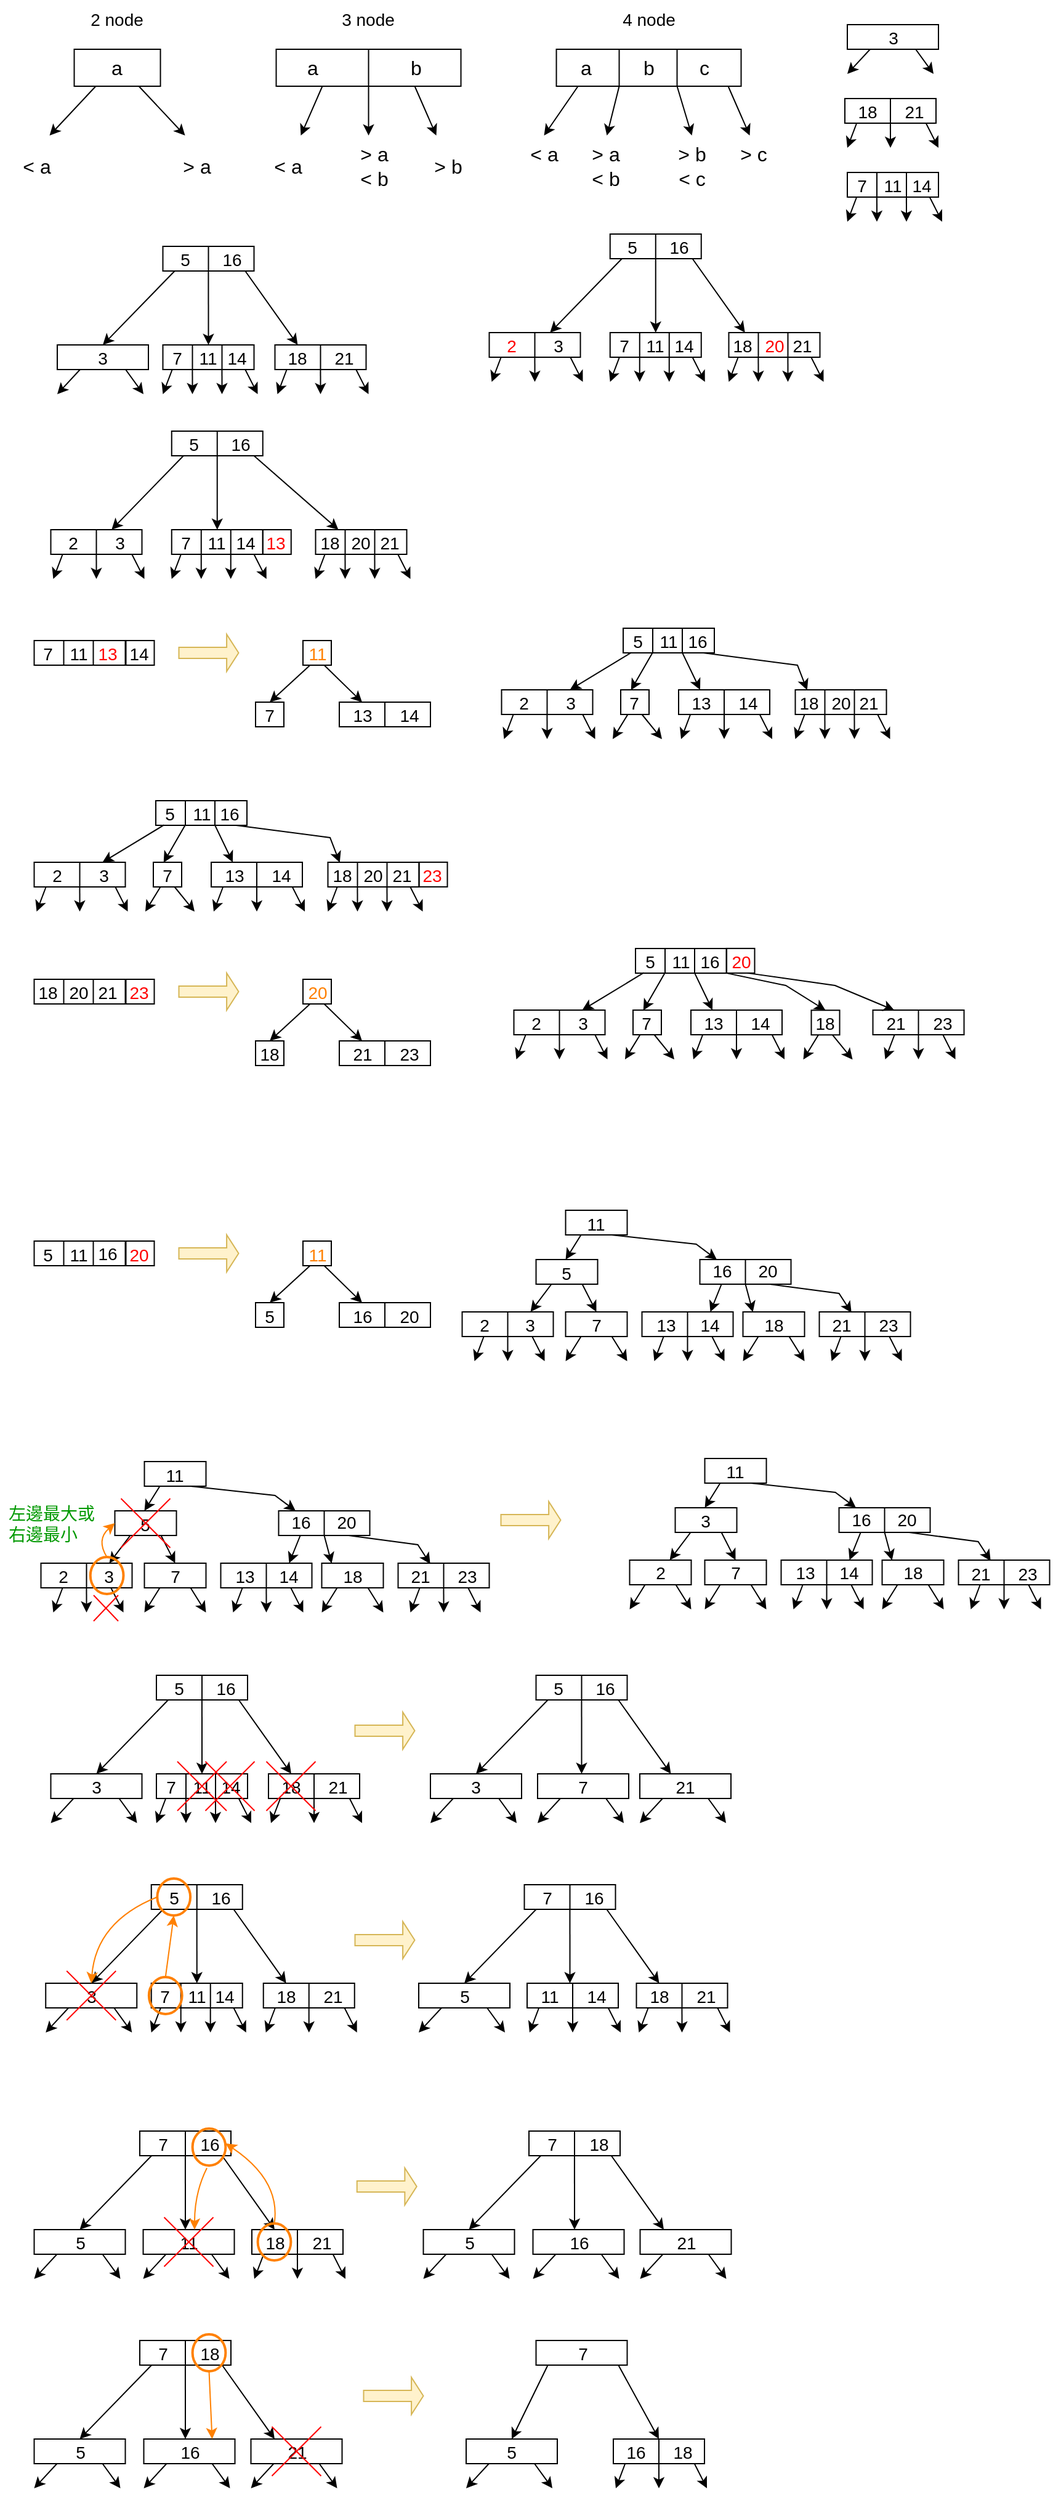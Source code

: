 <mxfile version="20.3.6" type="google"><diagram id="7nP9-YytzGm5RfEgxEci" name="第 1 页"><mxGraphModel grid="1" page="1" gridSize="10" guides="1" tooltips="1" connect="1" arrows="1" fold="1" pageScale="1" pageWidth="827" pageHeight="1169" math="0" shadow="0"><root><mxCell id="0"/><mxCell id="1" parent="0"/><mxCell id="h0jOrY7STST3fz_0D37F-1" value="" style="rounded=0;whiteSpace=wrap;html=1;fillColor=default;" vertex="1" parent="1"><mxGeometry x="461.26" y="992.5" width="50" height="20" as="geometry"/></mxCell><mxCell id="h0jOrY7STST3fz_0D37F-2" value="" style="endArrow=classic;html=1;rounded=0;fontSize=14;exitX=0.25;exitY=1;exitDx=0;exitDy=0;" edge="1" parent="1" source="h0jOrY7STST3fz_0D37F-1"><mxGeometry width="50" height="50" relative="1" as="geometry"><mxPoint x="501.26" y="1272.5" as="sourcePoint"/><mxPoint x="461.26" y="1032.5" as="targetPoint"/></mxGeometry></mxCell><mxCell id="h0jOrY7STST3fz_0D37F-3" value="" style="endArrow=classic;html=1;rounded=0;fontSize=14;exitX=0.75;exitY=1;exitDx=0;exitDy=0;entryX=0.25;entryY=0;entryDx=0;entryDy=0;" edge="1" parent="1" source="h0jOrY7STST3fz_0D37F-1" target="h0jOrY7STST3fz_0D37F-35"><mxGeometry width="50" height="50" relative="1" as="geometry"><mxPoint x="501.26" y="1272.5" as="sourcePoint"/><mxPoint x="577.26" y="1040" as="targetPoint"/><Array as="points"><mxPoint x="567.26" y="1020"/></Array></mxGeometry></mxCell><mxCell id="h0jOrY7STST3fz_0D37F-4" value="&lt;font style=&quot;font-size: 14px&quot;&gt;11&lt;/font&gt;" style="text;html=1;strokeColor=none;fillColor=none;align=center;verticalAlign=middle;whiteSpace=wrap;rounded=0;fontSize=16;" vertex="1" parent="1"><mxGeometry x="468.26" y="990" width="36" height="25" as="geometry"/></mxCell><mxCell id="h0jOrY7STST3fz_0D37F-5" value="" style="rounded=0;whiteSpace=wrap;html=1;fillColor=default;" vertex="1" parent="1"><mxGeometry x="437.26" y="1032.5" width="50" height="20" as="geometry"/></mxCell><mxCell id="h0jOrY7STST3fz_0D37F-6" value="" style="endArrow=classic;html=1;rounded=0;fontSize=14;exitX=0.25;exitY=1;exitDx=0;exitDy=0;entryX=0.75;entryY=0;entryDx=0;entryDy=0;" edge="1" parent="1" source="h0jOrY7STST3fz_0D37F-5" target="h0jOrY7STST3fz_0D37F-9"><mxGeometry width="50" height="50" relative="1" as="geometry"><mxPoint x="477.26" y="1312.5" as="sourcePoint"/><mxPoint x="437.26" y="1072.5" as="targetPoint"/></mxGeometry></mxCell><mxCell id="h0jOrY7STST3fz_0D37F-7" value="" style="endArrow=classic;html=1;rounded=0;fontSize=14;exitX=0.75;exitY=1;exitDx=0;exitDy=0;entryX=0.5;entryY=0;entryDx=0;entryDy=0;" edge="1" parent="1" source="h0jOrY7STST3fz_0D37F-5" target="h0jOrY7STST3fz_0D37F-14"><mxGeometry width="50" height="50" relative="1" as="geometry"><mxPoint x="477.26" y="1312.5" as="sourcePoint"/><mxPoint x="487.26" y="1060" as="targetPoint"/></mxGeometry></mxCell><mxCell id="h0jOrY7STST3fz_0D37F-8" value="&lt;font style=&quot;font-size: 14px&quot;&gt;5&lt;/font&gt;" style="text;html=1;strokeColor=none;fillColor=none;align=center;verticalAlign=middle;whiteSpace=wrap;rounded=0;fontSize=16;" vertex="1" parent="1"><mxGeometry x="444.26" y="1030" width="36" height="25" as="geometry"/></mxCell><mxCell id="h0jOrY7STST3fz_0D37F-9" value="" style="rounded=0;whiteSpace=wrap;html=1;fillColor=default;" vertex="1" parent="1"><mxGeometry x="377.26" y="1075" width="74" height="20" as="geometry"/></mxCell><mxCell id="h0jOrY7STST3fz_0D37F-10" value="" style="endArrow=none;html=1;rounded=0;fontSize=14;exitX=0.5;exitY=0;exitDx=0;exitDy=0;entryX=0.5;entryY=1;entryDx=0;entryDy=0;" edge="1" parent="1" source="h0jOrY7STST3fz_0D37F-9" target="h0jOrY7STST3fz_0D37F-9"><mxGeometry width="50" height="50" relative="1" as="geometry"><mxPoint x="-32.74" y="775" as="sourcePoint"/><mxPoint x="17.26" y="725" as="targetPoint"/></mxGeometry></mxCell><mxCell id="h0jOrY7STST3fz_0D37F-11" value="" style="endArrow=classic;html=1;rounded=0;fontSize=14;exitX=0.393;exitY=1;exitDx=0;exitDy=0;exitPerimeter=0;" edge="1" parent="1"><mxGeometry width="50" height="50" relative="1" as="geometry"><mxPoint x="394.84" y="1095" as="sourcePoint"/><mxPoint x="387.26" y="1115" as="targetPoint"/></mxGeometry></mxCell><mxCell id="h0jOrY7STST3fz_0D37F-12" value="" style="endArrow=classic;html=1;rounded=0;fontSize=14;exitX=0.233;exitY=0.833;exitDx=0;exitDy=0;exitPerimeter=0;" edge="1" parent="1"><mxGeometry width="50" height="50" relative="1" as="geometry"><mxPoint x="414.24" y="1094.99" as="sourcePoint"/><mxPoint x="414.26" y="1115" as="targetPoint"/></mxGeometry></mxCell><mxCell id="h0jOrY7STST3fz_0D37F-13" value="" style="endArrow=classic;html=1;rounded=0;fontSize=14;exitX=0.233;exitY=0.833;exitDx=0;exitDy=0;exitPerimeter=0;" edge="1" parent="1"><mxGeometry width="50" height="50" relative="1" as="geometry"><mxPoint x="434.12" y="1095" as="sourcePoint"/><mxPoint x="444.26" y="1115" as="targetPoint"/></mxGeometry></mxCell><mxCell id="h0jOrY7STST3fz_0D37F-14" value="" style="rounded=0;whiteSpace=wrap;html=1;fillColor=default;" vertex="1" parent="1"><mxGeometry x="461.26" y="1075" width="50" height="20" as="geometry"/></mxCell><mxCell id="h0jOrY7STST3fz_0D37F-15" value="" style="endArrow=classic;html=1;rounded=0;fontSize=14;exitX=0.25;exitY=1;exitDx=0;exitDy=0;" edge="1" parent="1" source="h0jOrY7STST3fz_0D37F-14"><mxGeometry width="50" height="50" relative="1" as="geometry"><mxPoint x="501.26" y="1355" as="sourcePoint"/><mxPoint x="461.26" y="1115" as="targetPoint"/></mxGeometry></mxCell><mxCell id="h0jOrY7STST3fz_0D37F-16" value="" style="endArrow=classic;html=1;rounded=0;fontSize=14;exitX=0.75;exitY=1;exitDx=0;exitDy=0;" edge="1" parent="1" source="h0jOrY7STST3fz_0D37F-14"><mxGeometry width="50" height="50" relative="1" as="geometry"><mxPoint x="501.26" y="1355" as="sourcePoint"/><mxPoint x="511.26" y="1115" as="targetPoint"/></mxGeometry></mxCell><mxCell id="h0jOrY7STST3fz_0D37F-17" value="&lt;font style=&quot;font-size: 14px&quot;&gt;7&lt;/font&gt;" style="text;html=1;strokeColor=none;fillColor=none;align=center;verticalAlign=middle;whiteSpace=wrap;rounded=0;fontSize=16;" vertex="1" parent="1"><mxGeometry x="478.01" y="1079.87" width="16.5" height="10.25" as="geometry"/></mxCell><mxCell id="h0jOrY7STST3fz_0D37F-18" value="&lt;font style=&quot;font-size: 14px&quot;&gt;2&lt;/font&gt;" style="text;html=1;strokeColor=none;fillColor=none;align=center;verticalAlign=middle;whiteSpace=wrap;rounded=0;fontSize=16;" vertex="1" parent="1"><mxGeometry x="387.26" y="1079.87" width="16.5" height="10.25" as="geometry"/></mxCell><mxCell id="h0jOrY7STST3fz_0D37F-19" value="&lt;font style=&quot;font-size: 14px&quot;&gt;3&lt;/font&gt;" style="text;html=1;strokeColor=none;fillColor=none;align=center;verticalAlign=middle;whiteSpace=wrap;rounded=0;fontSize=16;" vertex="1" parent="1"><mxGeometry x="423.76" y="1079.87" width="16.5" height="10.25" as="geometry"/></mxCell><mxCell id="h0jOrY7STST3fz_0D37F-20" value="" style="group" connectable="0" vertex="1" parent="1"><mxGeometry x="523.26" y="1032.5" width="235.0" height="82.5" as="geometry"/></mxCell><mxCell id="h0jOrY7STST3fz_0D37F-21" value="" style="group" connectable="0" vertex="1" parent="h0jOrY7STST3fz_0D37F-20"><mxGeometry y="37.5" width="74" height="42.5" as="geometry"/></mxCell><mxCell id="h0jOrY7STST3fz_0D37F-22" value="" style="group" connectable="0" vertex="1" parent="h0jOrY7STST3fz_0D37F-21"><mxGeometry y="5" width="74" height="40" as="geometry"/></mxCell><mxCell id="h0jOrY7STST3fz_0D37F-23" value="" style="rounded=0;whiteSpace=wrap;html=1;fillColor=default;" vertex="1" parent="h0jOrY7STST3fz_0D37F-22"><mxGeometry width="74" height="20" as="geometry"/></mxCell><mxCell id="h0jOrY7STST3fz_0D37F-24" value="" style="endArrow=none;html=1;rounded=0;fontSize=14;exitX=0.5;exitY=0;exitDx=0;exitDy=0;entryX=0.5;entryY=1;entryDx=0;entryDy=0;" edge="1" parent="h0jOrY7STST3fz_0D37F-22" source="h0jOrY7STST3fz_0D37F-23" target="h0jOrY7STST3fz_0D37F-23"><mxGeometry width="50" height="50" relative="1" as="geometry"><mxPoint x="-410" y="-300" as="sourcePoint"/><mxPoint x="-360" y="-350" as="targetPoint"/></mxGeometry></mxCell><mxCell id="h0jOrY7STST3fz_0D37F-25" value="" style="endArrow=classic;html=1;rounded=0;fontSize=14;exitX=0.393;exitY=1;exitDx=0;exitDy=0;exitPerimeter=0;" edge="1" parent="h0jOrY7STST3fz_0D37F-22"><mxGeometry width="50" height="50" relative="1" as="geometry"><mxPoint x="17.58" y="20" as="sourcePoint"/><mxPoint x="10" y="40" as="targetPoint"/></mxGeometry></mxCell><mxCell id="h0jOrY7STST3fz_0D37F-26" value="" style="endArrow=classic;html=1;rounded=0;fontSize=14;exitX=0.233;exitY=0.833;exitDx=0;exitDy=0;exitPerimeter=0;" edge="1" parent="h0jOrY7STST3fz_0D37F-22"><mxGeometry width="50" height="50" relative="1" as="geometry"><mxPoint x="36.98" y="19.99" as="sourcePoint"/><mxPoint x="37" y="40" as="targetPoint"/></mxGeometry></mxCell><mxCell id="h0jOrY7STST3fz_0D37F-27" value="" style="endArrow=classic;html=1;rounded=0;fontSize=14;exitX=0.233;exitY=0.833;exitDx=0;exitDy=0;exitPerimeter=0;" edge="1" parent="h0jOrY7STST3fz_0D37F-22"><mxGeometry width="50" height="50" relative="1" as="geometry"><mxPoint x="56.86" y="20.0" as="sourcePoint"/><mxPoint x="67" y="40" as="targetPoint"/></mxGeometry></mxCell><mxCell id="h0jOrY7STST3fz_0D37F-28" value="&lt;font style=&quot;font-size: 14px&quot;&gt;14&lt;/font&gt;" style="text;html=1;strokeColor=none;fillColor=none;align=center;verticalAlign=middle;whiteSpace=wrap;rounded=0;fontSize=16;" vertex="1" parent="h0jOrY7STST3fz_0D37F-22"><mxGeometry x="47" y="4.87" width="16.5" height="10.25" as="geometry"/></mxCell><mxCell id="h0jOrY7STST3fz_0D37F-29" value="&lt;font style=&quot;font-size: 14px&quot;&gt;13&lt;/font&gt;" style="text;html=1;strokeColor=none;fillColor=none;align=center;verticalAlign=middle;whiteSpace=wrap;rounded=0;fontSize=16;" vertex="1" parent="h0jOrY7STST3fz_0D37F-22"><mxGeometry x="10" y="4.87" width="20" height="10.25" as="geometry"/></mxCell><mxCell id="h0jOrY7STST3fz_0D37F-30" value="" style="rounded=0;whiteSpace=wrap;html=1;fillColor=default;" vertex="1" parent="h0jOrY7STST3fz_0D37F-20"><mxGeometry x="47" width="74" height="20" as="geometry"/></mxCell><mxCell id="h0jOrY7STST3fz_0D37F-31" value="" style="endArrow=none;html=1;rounded=0;fontSize=14;exitX=0.5;exitY=0;exitDx=0;exitDy=0;entryX=0.5;entryY=1;entryDx=0;entryDy=0;" edge="1" parent="h0jOrY7STST3fz_0D37F-20" source="h0jOrY7STST3fz_0D37F-30" target="h0jOrY7STST3fz_0D37F-30"><mxGeometry width="50" height="50" relative="1" as="geometry"><mxPoint x="-363" y="-300" as="sourcePoint"/><mxPoint x="-313" y="-350" as="targetPoint"/></mxGeometry></mxCell><mxCell id="h0jOrY7STST3fz_0D37F-32" value="" style="endArrow=classic;html=1;rounded=0;fontSize=14;exitX=0.393;exitY=1;exitDx=0;exitDy=0;exitPerimeter=0;entryX=0.75;entryY=0;entryDx=0;entryDy=0;" edge="1" parent="h0jOrY7STST3fz_0D37F-20" target="h0jOrY7STST3fz_0D37F-23"><mxGeometry width="50" height="50" relative="1" as="geometry"><mxPoint x="64.58" y="20" as="sourcePoint"/><mxPoint x="57" y="40" as="targetPoint"/></mxGeometry></mxCell><mxCell id="h0jOrY7STST3fz_0D37F-33" value="" style="endArrow=classic;html=1;rounded=0;fontSize=14;exitX=0.233;exitY=0.833;exitDx=0;exitDy=0;exitPerimeter=0;entryX=0.189;entryY=0.03;entryDx=0;entryDy=0;entryPerimeter=0;" edge="1" parent="h0jOrY7STST3fz_0D37F-20"><mxGeometry width="50" height="50" relative="1" as="geometry"><mxPoint x="103.86" y="20.0" as="sourcePoint"/><mxPoint x="170.12" y="43.1" as="targetPoint"/><Array as="points"><mxPoint x="160" y="27.5"/></Array></mxGeometry></mxCell><mxCell id="h0jOrY7STST3fz_0D37F-34" value="&lt;font style=&quot;font-size: 14px&quot;&gt;20&lt;/font&gt;" style="text;html=1;strokeColor=none;fillColor=none;align=center;verticalAlign=middle;whiteSpace=wrap;rounded=0;fontSize=16;" vertex="1" parent="h0jOrY7STST3fz_0D37F-20"><mxGeometry x="93" width="19" height="17.5" as="geometry"/></mxCell><mxCell id="h0jOrY7STST3fz_0D37F-35" value="&lt;font style=&quot;font-size: 14px&quot;&gt;16&lt;/font&gt;" style="text;html=1;strokeColor=none;fillColor=none;align=center;verticalAlign=middle;whiteSpace=wrap;rounded=0;fontSize=16;" vertex="1" parent="h0jOrY7STST3fz_0D37F-20"><mxGeometry x="56" width="19" height="17.5" as="geometry"/></mxCell><mxCell id="h0jOrY7STST3fz_0D37F-36" value="" style="group" connectable="0" vertex="1" parent="h0jOrY7STST3fz_0D37F-20"><mxGeometry x="82" y="42.5" width="50" height="40" as="geometry"/></mxCell><mxCell id="h0jOrY7STST3fz_0D37F-37" value="" style="rounded=0;whiteSpace=wrap;html=1;fillColor=default;" vertex="1" parent="h0jOrY7STST3fz_0D37F-36"><mxGeometry width="50" height="20" as="geometry"/></mxCell><mxCell id="h0jOrY7STST3fz_0D37F-38" value="" style="endArrow=classic;html=1;rounded=0;fontSize=14;exitX=0.25;exitY=1;exitDx=0;exitDy=0;" edge="1" parent="h0jOrY7STST3fz_0D37F-36" source="h0jOrY7STST3fz_0D37F-37"><mxGeometry width="50" height="50" relative="1" as="geometry"><mxPoint x="40" y="280" as="sourcePoint"/><mxPoint y="40" as="targetPoint"/></mxGeometry></mxCell><mxCell id="h0jOrY7STST3fz_0D37F-39" value="" style="endArrow=classic;html=1;rounded=0;fontSize=14;exitX=0.75;exitY=1;exitDx=0;exitDy=0;" edge="1" parent="h0jOrY7STST3fz_0D37F-36" source="h0jOrY7STST3fz_0D37F-37"><mxGeometry width="50" height="50" relative="1" as="geometry"><mxPoint x="40" y="280" as="sourcePoint"/><mxPoint x="50" y="40" as="targetPoint"/></mxGeometry></mxCell><mxCell id="h0jOrY7STST3fz_0D37F-40" value="&lt;span style=&quot;font-size: 14px&quot;&gt;18&lt;/span&gt;" style="text;html=1;strokeColor=none;fillColor=none;align=center;verticalAlign=middle;whiteSpace=wrap;rounded=0;fontSize=16;" vertex="1" parent="h0jOrY7STST3fz_0D37F-36"><mxGeometry x="16.75" y="4.87" width="16.5" height="10.25" as="geometry"/></mxCell><mxCell id="h0jOrY7STST3fz_0D37F-41" value="" style="endArrow=classic;html=1;rounded=0;fontSize=14;exitX=0.5;exitY=1;exitDx=0;exitDy=0;entryX=0.161;entryY=0.009;entryDx=0;entryDy=0;entryPerimeter=0;" edge="1" parent="h0jOrY7STST3fz_0D37F-20" source="h0jOrY7STST3fz_0D37F-30" target="h0jOrY7STST3fz_0D37F-37"><mxGeometry width="50" height="50" relative="1" as="geometry"><mxPoint x="165" y="27.5" as="sourcePoint"/><mxPoint x="90" y="37.5" as="targetPoint"/></mxGeometry></mxCell><mxCell id="h0jOrY7STST3fz_0D37F-42" value="" style="rounded=0;whiteSpace=wrap;html=1;fillColor=default;" vertex="1" parent="h0jOrY7STST3fz_0D37F-20"><mxGeometry x="144" y="42.5" width="74" height="20" as="geometry"/></mxCell><mxCell id="h0jOrY7STST3fz_0D37F-43" value="" style="endArrow=none;html=1;rounded=0;fontSize=14;exitX=0.5;exitY=0;exitDx=0;exitDy=0;entryX=0.5;entryY=1;entryDx=0;entryDy=0;" edge="1" parent="h0jOrY7STST3fz_0D37F-20" source="h0jOrY7STST3fz_0D37F-42" target="h0jOrY7STST3fz_0D37F-42"><mxGeometry width="50" height="50" relative="1" as="geometry"><mxPoint x="-266" y="-257.5" as="sourcePoint"/><mxPoint x="-216" y="-307.5" as="targetPoint"/></mxGeometry></mxCell><mxCell id="h0jOrY7STST3fz_0D37F-44" value="" style="endArrow=classic;html=1;rounded=0;fontSize=14;exitX=0.393;exitY=1;exitDx=0;exitDy=0;exitPerimeter=0;" edge="1" parent="h0jOrY7STST3fz_0D37F-20"><mxGeometry width="50" height="50" relative="1" as="geometry"><mxPoint x="161.58" y="62.5" as="sourcePoint"/><mxPoint x="154" y="82.5" as="targetPoint"/></mxGeometry></mxCell><mxCell id="h0jOrY7STST3fz_0D37F-45" value="" style="endArrow=classic;html=1;rounded=0;fontSize=14;exitX=0.233;exitY=0.833;exitDx=0;exitDy=0;exitPerimeter=0;" edge="1" parent="h0jOrY7STST3fz_0D37F-20"><mxGeometry width="50" height="50" relative="1" as="geometry"><mxPoint x="180.98" y="62.49" as="sourcePoint"/><mxPoint x="181" y="82.5" as="targetPoint"/></mxGeometry></mxCell><mxCell id="h0jOrY7STST3fz_0D37F-46" value="" style="endArrow=classic;html=1;rounded=0;fontSize=14;exitX=0.233;exitY=0.833;exitDx=0;exitDy=0;exitPerimeter=0;" edge="1" parent="h0jOrY7STST3fz_0D37F-20"><mxGeometry width="50" height="50" relative="1" as="geometry"><mxPoint x="200.86" y="62.5" as="sourcePoint"/><mxPoint x="211" y="82.5" as="targetPoint"/></mxGeometry></mxCell><mxCell id="h0jOrY7STST3fz_0D37F-47" value="&lt;span style=&quot;font-size: 14px&quot;&gt;21&lt;/span&gt;" style="text;html=1;strokeColor=none;fillColor=none;align=center;verticalAlign=middle;whiteSpace=wrap;rounded=0;fontSize=16;" vertex="1" parent="h0jOrY7STST3fz_0D37F-20"><mxGeometry x="154" y="47.38" width="16.5" height="10.25" as="geometry"/></mxCell><mxCell id="h0jOrY7STST3fz_0D37F-48" value="&lt;span style=&quot;font-size: 14px&quot;&gt;23&lt;/span&gt;" style="text;html=1;strokeColor=none;fillColor=none;align=center;verticalAlign=middle;whiteSpace=wrap;rounded=0;fontSize=16;" vertex="1" parent="h0jOrY7STST3fz_0D37F-20"><mxGeometry x="192" y="47.38" width="16.5" height="10.25" as="geometry"/></mxCell><mxCell id="h0jOrY7STST3fz_0D37F-66" value="" style="group" connectable="0" vertex="1" parent="1"><mxGeometry x="690" y="150" width="77" height="40" as="geometry"/></mxCell><mxCell id="ZoKq6Z9E1SMMeHPXTwT7-182" value="" style="rounded=0;whiteSpace=wrap;html=1;fillColor=default;" vertex="1" parent="h0jOrY7STST3fz_0D37F-66"><mxGeometry width="74" height="20" as="geometry"/></mxCell><mxCell id="ZoKq6Z9E1SMMeHPXTwT7-185" value="" style="endArrow=classic;html=1;rounded=0;fontSize=14;exitX=0.393;exitY=1;exitDx=0;exitDy=0;exitPerimeter=0;" edge="1" parent="h0jOrY7STST3fz_0D37F-66"><mxGeometry width="50" height="50" relative="1" as="geometry"><mxPoint x="7.58" y="20" as="sourcePoint"/><mxPoint y="40" as="targetPoint"/></mxGeometry></mxCell><mxCell id="ZoKq6Z9E1SMMeHPXTwT7-186" value="" style="endArrow=classic;html=1;rounded=0;fontSize=14;exitX=0.233;exitY=0.833;exitDx=0;exitDy=0;exitPerimeter=0;" edge="1" parent="h0jOrY7STST3fz_0D37F-66"><mxGeometry width="50" height="50" relative="1" as="geometry"><mxPoint x="23.98" y="19.99" as="sourcePoint"/><mxPoint x="24" y="40" as="targetPoint"/></mxGeometry></mxCell><mxCell id="ZoKq6Z9E1SMMeHPXTwT7-187" value="" style="endArrow=classic;html=1;rounded=0;fontSize=14;exitX=0.233;exitY=0.833;exitDx=0;exitDy=0;exitPerimeter=0;" edge="1" parent="h0jOrY7STST3fz_0D37F-66"><mxGeometry width="50" height="50" relative="1" as="geometry"><mxPoint x="66.86" y="20.0" as="sourcePoint"/><mxPoint x="77" y="40" as="targetPoint"/></mxGeometry></mxCell><mxCell id="ZoKq6Z9E1SMMeHPXTwT7-207" value="&lt;font style=&quot;font-size: 14px&quot;&gt;14&lt;/font&gt;" style="text;html=1;strokeColor=none;fillColor=none;align=center;verticalAlign=middle;whiteSpace=wrap;rounded=0;fontSize=16;" vertex="1" parent="h0jOrY7STST3fz_0D37F-66"><mxGeometry x="51.5" y="4.81" width="16.5" height="10.25" as="geometry"/></mxCell><mxCell id="ZoKq6Z9E1SMMeHPXTwT7-208" value="&lt;span style=&quot;font-size: 14px;&quot;&gt;7&lt;/span&gt;" style="text;html=1;strokeColor=none;fillColor=none;align=center;verticalAlign=middle;whiteSpace=wrap;rounded=0;fontSize=16;" vertex="1" parent="h0jOrY7STST3fz_0D37F-66"><mxGeometry x="3.5" y="4.94" width="16" height="10.12" as="geometry"/></mxCell><mxCell id="h0jOrY7STST3fz_0D37F-58" value="&lt;span style=&quot;font-size: 14px;&quot;&gt;11&lt;/span&gt;" style="text;html=1;strokeColor=none;fillColor=none;align=center;verticalAlign=middle;whiteSpace=wrap;rounded=0;fontSize=16;" vertex="1" parent="h0jOrY7STST3fz_0D37F-66"><mxGeometry x="29" y="4.94" width="16" height="10.12" as="geometry"/></mxCell><mxCell id="h0jOrY7STST3fz_0D37F-59" value="" style="endArrow=classic;html=1;rounded=0;fontSize=14;exitX=0.233;exitY=0.833;exitDx=0;exitDy=0;exitPerimeter=0;" edge="1" parent="h0jOrY7STST3fz_0D37F-66"><mxGeometry width="50" height="50" relative="1" as="geometry"><mxPoint x="47.98" y="19.99" as="sourcePoint"/><mxPoint x="48" y="40" as="targetPoint"/></mxGeometry></mxCell><mxCell id="h0jOrY7STST3fz_0D37F-63" value="" style="endArrow=none;html=1;rounded=0;entryX=0;entryY=0;entryDx=0;entryDy=0;exitX=0;exitY=1;exitDx=0;exitDy=0;" edge="1" parent="h0jOrY7STST3fz_0D37F-66"><mxGeometry width="50" height="50" relative="1" as="geometry"><mxPoint x="24" y="20" as="sourcePoint"/><mxPoint x="24" as="targetPoint"/></mxGeometry></mxCell><mxCell id="h0jOrY7STST3fz_0D37F-65" value="" style="endArrow=none;html=1;rounded=0;entryX=1;entryY=0;entryDx=0;entryDy=0;exitX=1;exitY=1;exitDx=0;exitDy=0;" edge="1" parent="h0jOrY7STST3fz_0D37F-66"><mxGeometry width="50" height="50" relative="1" as="geometry"><mxPoint x="48" y="20" as="sourcePoint"/><mxPoint x="48" as="targetPoint"/></mxGeometry></mxCell><mxCell id="h0jOrY7STST3fz_0D37F-67" value="" style="group" connectable="0" vertex="1" parent="1"><mxGeometry x="688" y="90" width="76" height="40" as="geometry"/></mxCell><mxCell id="h0jOrY7STST3fz_0D37F-49" value="" style="rounded=0;whiteSpace=wrap;html=1;fillColor=default;" vertex="1" parent="h0jOrY7STST3fz_0D37F-67"><mxGeometry width="74" height="20" as="geometry"/></mxCell><mxCell id="h0jOrY7STST3fz_0D37F-50" value="" style="endArrow=none;html=1;rounded=0;fontSize=14;exitX=0.5;exitY=0;exitDx=0;exitDy=0;entryX=0.5;entryY=1;entryDx=0;entryDy=0;" edge="1" parent="h0jOrY7STST3fz_0D37F-67" source="h0jOrY7STST3fz_0D37F-49" target="h0jOrY7STST3fz_0D37F-49"><mxGeometry width="50" height="50" relative="1" as="geometry"><mxPoint x="-596" y="-382.5" as="sourcePoint"/><mxPoint x="-546" y="-432.5" as="targetPoint"/></mxGeometry></mxCell><mxCell id="h0jOrY7STST3fz_0D37F-51" value="" style="endArrow=classic;html=1;rounded=0;fontSize=14;exitX=0.393;exitY=1;exitDx=0;exitDy=0;exitPerimeter=0;" edge="1" parent="h0jOrY7STST3fz_0D37F-67"><mxGeometry width="50" height="50" relative="1" as="geometry"><mxPoint x="9.58" y="20" as="sourcePoint"/><mxPoint x="2" y="40" as="targetPoint"/></mxGeometry></mxCell><mxCell id="h0jOrY7STST3fz_0D37F-52" value="" style="endArrow=classic;html=1;rounded=0;fontSize=14;exitX=0.233;exitY=0.833;exitDx=0;exitDy=0;exitPerimeter=0;" edge="1" parent="h0jOrY7STST3fz_0D37F-67"><mxGeometry width="50" height="50" relative="1" as="geometry"><mxPoint x="36.98" y="19.99" as="sourcePoint"/><mxPoint x="37" y="40" as="targetPoint"/></mxGeometry></mxCell><mxCell id="h0jOrY7STST3fz_0D37F-53" value="" style="endArrow=classic;html=1;rounded=0;fontSize=14;exitX=0.233;exitY=0.833;exitDx=0;exitDy=0;exitPerimeter=0;" edge="1" parent="h0jOrY7STST3fz_0D37F-67"><mxGeometry width="50" height="50" relative="1" as="geometry"><mxPoint x="65.86" y="20" as="sourcePoint"/><mxPoint x="76" y="40" as="targetPoint"/></mxGeometry></mxCell><mxCell id="h0jOrY7STST3fz_0D37F-54" value="&lt;span style=&quot;font-size: 14px;&quot;&gt;18&lt;/span&gt;" style="text;html=1;strokeColor=none;fillColor=none;align=center;verticalAlign=middle;whiteSpace=wrap;rounded=0;fontSize=16;" vertex="1" parent="h0jOrY7STST3fz_0D37F-67"><mxGeometry x="10" y="4.88" width="16.5" height="10.25" as="geometry"/></mxCell><mxCell id="h0jOrY7STST3fz_0D37F-55" value="&lt;span style=&quot;font-size: 14px&quot;&gt;21&lt;/span&gt;" style="text;html=1;strokeColor=none;fillColor=none;align=center;verticalAlign=middle;whiteSpace=wrap;rounded=0;fontSize=16;" vertex="1" parent="h0jOrY7STST3fz_0D37F-67"><mxGeometry x="48" y="4.88" width="16.5" height="10.25" as="geometry"/></mxCell><mxCell id="h0jOrY7STST3fz_0D37F-77" value="" style="group" connectable="0" vertex="1" parent="1"><mxGeometry x="206.26" y="10" width="190" height="150" as="geometry"/></mxCell><mxCell id="h0jOrY7STST3fz_0D37F-78" value="" style="rounded=0;whiteSpace=wrap;html=1;fillColor=default;" vertex="1" parent="h0jOrY7STST3fz_0D37F-77"><mxGeometry x="20" y="40" width="150" height="30" as="geometry"/></mxCell><mxCell id="h0jOrY7STST3fz_0D37F-79" value="&lt;font style=&quot;font-size: 14px&quot;&gt;3 node&lt;/font&gt;" style="text;html=1;strokeColor=none;fillColor=none;align=center;verticalAlign=middle;whiteSpace=wrap;rounded=0;fontSize=18;" vertex="1" parent="h0jOrY7STST3fz_0D37F-77"><mxGeometry x="65" width="60" height="30" as="geometry"/></mxCell><mxCell id="h0jOrY7STST3fz_0D37F-80" value="" style="endArrow=classic;html=1;rounded=0;fontSize=14;exitX=0.25;exitY=1;exitDx=0;exitDy=0;" edge="1" parent="h0jOrY7STST3fz_0D37F-77" source="h0jOrY7STST3fz_0D37F-78"><mxGeometry width="50" height="50" relative="1" as="geometry"><mxPoint x="120" y="330" as="sourcePoint"/><mxPoint x="40" y="110" as="targetPoint"/></mxGeometry></mxCell><mxCell id="h0jOrY7STST3fz_0D37F-81" value="" style="endArrow=classic;html=1;rounded=0;fontSize=14;exitX=0.75;exitY=1;exitDx=0;exitDy=0;" edge="1" parent="h0jOrY7STST3fz_0D37F-77" source="h0jOrY7STST3fz_0D37F-78"><mxGeometry width="50" height="50" relative="1" as="geometry"><mxPoint x="120" y="330" as="sourcePoint"/><mxPoint x="150" y="110" as="targetPoint"/></mxGeometry></mxCell><mxCell id="h0jOrY7STST3fz_0D37F-82" value="&lt;font style=&quot;font-size: 16px&quot;&gt;&amp;lt; a&lt;/font&gt;" style="text;html=1;strokeColor=none;fillColor=none;align=center;verticalAlign=middle;whiteSpace=wrap;rounded=0;fontSize=14;" vertex="1" parent="h0jOrY7STST3fz_0D37F-77"><mxGeometry y="120" width="60" height="30" as="geometry"/></mxCell><mxCell id="h0jOrY7STST3fz_0D37F-83" value="&lt;font style=&quot;font-size: 16px&quot;&gt;&amp;gt; b&lt;/font&gt;" style="text;html=1;strokeColor=none;fillColor=none;align=center;verticalAlign=middle;whiteSpace=wrap;rounded=0;fontSize=14;" vertex="1" parent="h0jOrY7STST3fz_0D37F-77"><mxGeometry x="130" y="120" width="60" height="30" as="geometry"/></mxCell><mxCell id="h0jOrY7STST3fz_0D37F-84" value="" style="endArrow=none;html=1;rounded=0;fontSize=14;exitX=0.5;exitY=0;exitDx=0;exitDy=0;entryX=0.5;entryY=1;entryDx=0;entryDy=0;" edge="1" parent="h0jOrY7STST3fz_0D37F-77" source="h0jOrY7STST3fz_0D37F-78" target="h0jOrY7STST3fz_0D37F-78"><mxGeometry width="50" height="50" relative="1" as="geometry"><mxPoint x="110" y="120" as="sourcePoint"/><mxPoint x="160" y="70" as="targetPoint"/></mxGeometry></mxCell><mxCell id="h0jOrY7STST3fz_0D37F-85" value="&lt;font style=&quot;font-size: 16px&quot;&gt;a&lt;/font&gt;" style="text;html=1;strokeColor=none;fillColor=none;align=center;verticalAlign=middle;whiteSpace=wrap;rounded=0;fontSize=14;" vertex="1" parent="h0jOrY7STST3fz_0D37F-77"><mxGeometry x="20" y="40" width="60" height="30" as="geometry"/></mxCell><mxCell id="h0jOrY7STST3fz_0D37F-86" value="b" style="text;html=1;strokeColor=none;fillColor=none;align=center;verticalAlign=middle;whiteSpace=wrap;rounded=0;fontSize=16;" vertex="1" parent="h0jOrY7STST3fz_0D37F-77"><mxGeometry x="104" y="40" width="60" height="30" as="geometry"/></mxCell><mxCell id="h0jOrY7STST3fz_0D37F-87" value="" style="endArrow=classic;html=1;rounded=0;fontSize=16;exitX=0.5;exitY=1;exitDx=0;exitDy=0;" edge="1" parent="h0jOrY7STST3fz_0D37F-77" source="h0jOrY7STST3fz_0D37F-78"><mxGeometry width="50" height="50" relative="1" as="geometry"><mxPoint x="110" y="110" as="sourcePoint"/><mxPoint x="95" y="110" as="targetPoint"/></mxGeometry></mxCell><mxCell id="h0jOrY7STST3fz_0D37F-88" value="&lt;font style=&quot;font-size: 16px&quot;&gt;&amp;gt; a&lt;br&gt;&amp;lt; b&lt;br&gt;&lt;/font&gt;" style="text;html=1;strokeColor=none;fillColor=none;align=center;verticalAlign=middle;whiteSpace=wrap;rounded=0;fontSize=14;" vertex="1" parent="h0jOrY7STST3fz_0D37F-77"><mxGeometry x="70" y="120" width="60" height="30" as="geometry"/></mxCell><mxCell id="h0jOrY7STST3fz_0D37F-89" value="" style="group" connectable="0" vertex="1" parent="1"><mxGeometry x="413.76" y="10" width="230" height="150" as="geometry"/></mxCell><mxCell id="h0jOrY7STST3fz_0D37F-90" value="" style="rounded=0;whiteSpace=wrap;html=1;fillColor=default;" vertex="1" parent="h0jOrY7STST3fz_0D37F-89"><mxGeometry x="40" y="40" width="150" height="30" as="geometry"/></mxCell><mxCell id="h0jOrY7STST3fz_0D37F-91" value="&lt;font style=&quot;font-size: 14px&quot;&gt;4 node&lt;/font&gt;" style="text;html=1;strokeColor=none;fillColor=none;align=center;verticalAlign=middle;whiteSpace=wrap;rounded=0;fontSize=18;" vertex="1" parent="h0jOrY7STST3fz_0D37F-89"><mxGeometry x="85" width="60" height="30" as="geometry"/></mxCell><mxCell id="h0jOrY7STST3fz_0D37F-92" value="" style="endArrow=classic;html=1;rounded=0;fontSize=14;exitX=0.393;exitY=1;exitDx=0;exitDy=0;exitPerimeter=0;" edge="1" parent="h0jOrY7STST3fz_0D37F-89" source="h0jOrY7STST3fz_0D37F-99"><mxGeometry width="50" height="50" relative="1" as="geometry"><mxPoint x="140" y="330" as="sourcePoint"/><mxPoint x="30" y="110" as="targetPoint"/></mxGeometry></mxCell><mxCell id="h0jOrY7STST3fz_0D37F-93" value="" style="endArrow=classic;html=1;rounded=0;fontSize=14;exitX=0.75;exitY=1;exitDx=0;exitDy=0;" edge="1" parent="h0jOrY7STST3fz_0D37F-89"><mxGeometry width="50" height="50" relative="1" as="geometry"><mxPoint x="179.5" y="70" as="sourcePoint"/><mxPoint x="197" y="110" as="targetPoint"/></mxGeometry></mxCell><mxCell id="h0jOrY7STST3fz_0D37F-94" value="&lt;font style=&quot;font-size: 16px&quot;&gt;&amp;lt; a&lt;/font&gt;" style="text;html=1;strokeColor=none;fillColor=none;align=center;verticalAlign=middle;whiteSpace=wrap;rounded=0;fontSize=14;" vertex="1" parent="h0jOrY7STST3fz_0D37F-89"><mxGeometry y="110" width="60" height="30" as="geometry"/></mxCell><mxCell id="h0jOrY7STST3fz_0D37F-95" value="&lt;font style=&quot;font-size: 16px&quot;&gt;&amp;gt; c&lt;/font&gt;" style="text;html=1;strokeColor=none;fillColor=none;align=center;verticalAlign=middle;whiteSpace=wrap;rounded=0;fontSize=14;" vertex="1" parent="h0jOrY7STST3fz_0D37F-89"><mxGeometry x="170" y="110" width="60" height="30" as="geometry"/></mxCell><mxCell id="h0jOrY7STST3fz_0D37F-96" value="&lt;font style=&quot;font-size: 16px&quot;&gt;&amp;gt; a&lt;br&gt;&amp;lt; b&lt;br&gt;&lt;/font&gt;" style="text;html=1;strokeColor=none;fillColor=none;align=center;verticalAlign=middle;whiteSpace=wrap;rounded=0;fontSize=14;" vertex="1" parent="h0jOrY7STST3fz_0D37F-89"><mxGeometry x="50" y="120" width="60" height="30" as="geometry"/></mxCell><mxCell id="h0jOrY7STST3fz_0D37F-97" value="c" style="text;html=1;strokeColor=none;fillColor=none;align=center;verticalAlign=middle;whiteSpace=wrap;rounded=0;fontSize=16;" vertex="1" parent="h0jOrY7STST3fz_0D37F-89"><mxGeometry x="130" y="40" width="60" height="30" as="geometry"/></mxCell><mxCell id="h0jOrY7STST3fz_0D37F-98" value="b" style="text;html=1;strokeColor=none;fillColor=none;align=center;verticalAlign=middle;whiteSpace=wrap;rounded=0;fontSize=16;" vertex="1" parent="h0jOrY7STST3fz_0D37F-89"><mxGeometry x="85" y="40" width="60" height="30" as="geometry"/></mxCell><mxCell id="h0jOrY7STST3fz_0D37F-99" value="a" style="text;html=1;strokeColor=none;fillColor=none;align=center;verticalAlign=middle;whiteSpace=wrap;rounded=0;fontSize=16;" vertex="1" parent="h0jOrY7STST3fz_0D37F-89"><mxGeometry x="34" y="40" width="60" height="30" as="geometry"/></mxCell><mxCell id="h0jOrY7STST3fz_0D37F-100" value="" style="endArrow=none;html=1;rounded=0;fontSize=16;entryX=0.25;entryY=0;entryDx=0;entryDy=0;exitX=0.25;exitY=1;exitDx=0;exitDy=0;" edge="1" parent="h0jOrY7STST3fz_0D37F-89"><mxGeometry width="50" height="50" relative="1" as="geometry"><mxPoint x="91" y="70" as="sourcePoint"/><mxPoint x="91" y="40" as="targetPoint"/></mxGeometry></mxCell><mxCell id="h0jOrY7STST3fz_0D37F-101" value="" style="endArrow=none;html=1;rounded=0;fontSize=16;entryX=0.25;entryY=0;entryDx=0;entryDy=0;exitX=0.25;exitY=1;exitDx=0;exitDy=0;" edge="1" parent="h0jOrY7STST3fz_0D37F-89"><mxGeometry width="50" height="50" relative="1" as="geometry"><mxPoint x="138" y="70" as="sourcePoint"/><mxPoint x="138" y="40" as="targetPoint"/></mxGeometry></mxCell><mxCell id="h0jOrY7STST3fz_0D37F-102" value="" style="endArrow=classic;html=1;rounded=0;fontSize=14;exitX=0.393;exitY=1;exitDx=0;exitDy=0;exitPerimeter=0;" edge="1" parent="h0jOrY7STST3fz_0D37F-89"><mxGeometry width="50" height="50" relative="1" as="geometry"><mxPoint x="91.0" y="70" as="sourcePoint"/><mxPoint x="81" y="110" as="targetPoint"/></mxGeometry></mxCell><mxCell id="h0jOrY7STST3fz_0D37F-103" value="" style="endArrow=classic;html=1;rounded=0;fontSize=14;exitX=0.75;exitY=1;exitDx=0;exitDy=0;" edge="1" parent="h0jOrY7STST3fz_0D37F-89"><mxGeometry width="50" height="50" relative="1" as="geometry"><mxPoint x="138" y="70" as="sourcePoint"/><mxPoint x="150" y="110" as="targetPoint"/></mxGeometry></mxCell><mxCell id="h0jOrY7STST3fz_0D37F-104" value="&lt;font style=&quot;font-size: 16px&quot;&gt;&amp;gt; b&lt;br&gt;&amp;lt; c&lt;br&gt;&lt;/font&gt;" style="text;html=1;strokeColor=none;fillColor=none;align=center;verticalAlign=middle;whiteSpace=wrap;rounded=0;fontSize=14;" vertex="1" parent="h0jOrY7STST3fz_0D37F-89"><mxGeometry x="120" y="120" width="60" height="30" as="geometry"/></mxCell><mxCell id="h0jOrY7STST3fz_0D37F-105" value="" style="group" connectable="0" vertex="1" parent="1"><mxGeometry x="2.26" y="10" width="190" height="150" as="geometry"/></mxCell><mxCell id="h0jOrY7STST3fz_0D37F-106" value="&lt;font style=&quot;font-size: 16px&quot;&gt;a&lt;/font&gt;" style="rounded=0;whiteSpace=wrap;html=1;fillColor=default;" vertex="1" parent="h0jOrY7STST3fz_0D37F-105"><mxGeometry x="60" y="40" width="70" height="30" as="geometry"/></mxCell><mxCell id="h0jOrY7STST3fz_0D37F-107" value="&lt;font style=&quot;font-size: 14px&quot;&gt;2 node&lt;/font&gt;" style="text;html=1;strokeColor=none;fillColor=none;align=center;verticalAlign=middle;whiteSpace=wrap;rounded=0;fontSize=18;" vertex="1" parent="h0jOrY7STST3fz_0D37F-105"><mxGeometry x="65" width="60" height="30" as="geometry"/></mxCell><mxCell id="h0jOrY7STST3fz_0D37F-108" value="" style="endArrow=classic;html=1;rounded=0;fontSize=14;exitX=0.25;exitY=1;exitDx=0;exitDy=0;" edge="1" parent="h0jOrY7STST3fz_0D37F-105" source="h0jOrY7STST3fz_0D37F-106"><mxGeometry width="50" height="50" relative="1" as="geometry"><mxPoint x="120" y="330" as="sourcePoint"/><mxPoint x="40" y="110" as="targetPoint"/></mxGeometry></mxCell><mxCell id="h0jOrY7STST3fz_0D37F-109" value="" style="endArrow=classic;html=1;rounded=0;fontSize=14;exitX=0.75;exitY=1;exitDx=0;exitDy=0;" edge="1" parent="h0jOrY7STST3fz_0D37F-105" source="h0jOrY7STST3fz_0D37F-106"><mxGeometry width="50" height="50" relative="1" as="geometry"><mxPoint x="120" y="330" as="sourcePoint"/><mxPoint x="150" y="110" as="targetPoint"/></mxGeometry></mxCell><mxCell id="h0jOrY7STST3fz_0D37F-110" value="&lt;font size=&quot;3&quot;&gt;&amp;lt; a&lt;/font&gt;" style="text;html=1;strokeColor=none;fillColor=none;align=center;verticalAlign=middle;whiteSpace=wrap;rounded=0;fontSize=14;" vertex="1" parent="h0jOrY7STST3fz_0D37F-105"><mxGeometry y="120" width="60" height="30" as="geometry"/></mxCell><mxCell id="h0jOrY7STST3fz_0D37F-111" value="&lt;font style=&quot;font-size: 16px&quot;&gt;&amp;gt; a&lt;/font&gt;" style="text;html=1;strokeColor=none;fillColor=none;align=center;verticalAlign=middle;whiteSpace=wrap;rounded=0;fontSize=14;" vertex="1" parent="h0jOrY7STST3fz_0D37F-105"><mxGeometry x="130" y="120" width="60" height="30" as="geometry"/></mxCell><mxCell id="h0jOrY7STST3fz_0D37F-113" value="" style="group" connectable="0" vertex="1" parent="1"><mxGeometry x="690" y="30" width="74" height="40" as="geometry"/></mxCell><mxCell id="h0jOrY7STST3fz_0D37F-70" value="" style="rounded=0;whiteSpace=wrap;html=1;fillColor=default;" vertex="1" parent="h0jOrY7STST3fz_0D37F-113"><mxGeometry width="74" height="20" as="geometry"/></mxCell><mxCell id="h0jOrY7STST3fz_0D37F-72" value="" style="endArrow=classic;html=1;rounded=0;fontSize=14;exitX=0.25;exitY=1;exitDx=0;exitDy=0;" edge="1" parent="h0jOrY7STST3fz_0D37F-113" source="h0jOrY7STST3fz_0D37F-70"><mxGeometry width="50" height="50" relative="1" as="geometry"><mxPoint x="17.58" y="50" as="sourcePoint"/><mxPoint y="40" as="targetPoint"/></mxGeometry></mxCell><mxCell id="h0jOrY7STST3fz_0D37F-74" value="" style="endArrow=classic;html=1;rounded=0;fontSize=14;exitX=0.75;exitY=1;exitDx=0;exitDy=0;" edge="1" parent="h0jOrY7STST3fz_0D37F-113" source="h0jOrY7STST3fz_0D37F-70"><mxGeometry width="50" height="50" relative="1" as="geometry"><mxPoint x="73.0" y="40" as="sourcePoint"/><mxPoint x="70" y="40" as="targetPoint"/></mxGeometry></mxCell><mxCell id="h0jOrY7STST3fz_0D37F-75" value="&lt;span style=&quot;font-size: 14px;&quot;&gt;3&lt;/span&gt;" style="text;html=1;strokeColor=none;fillColor=none;align=center;verticalAlign=middle;whiteSpace=wrap;rounded=0;fontSize=16;" vertex="1" parent="h0jOrY7STST3fz_0D37F-113"><mxGeometry x="28.75" y="4.87" width="16.5" height="10.25" as="geometry"/></mxCell><mxCell id="h0jOrY7STST3fz_0D37F-114" value="" style="group" connectable="0" vertex="1" parent="1"><mxGeometry x="134.25" y="210" width="76" height="40" as="geometry"/></mxCell><mxCell id="h0jOrY7STST3fz_0D37F-115" value="" style="rounded=0;whiteSpace=wrap;html=1;fillColor=default;" vertex="1" parent="h0jOrY7STST3fz_0D37F-114"><mxGeometry width="74" height="20" as="geometry"/></mxCell><mxCell id="h0jOrY7STST3fz_0D37F-116" value="" style="endArrow=none;html=1;rounded=0;fontSize=14;exitX=0.5;exitY=0;exitDx=0;exitDy=0;entryX=0.5;entryY=1;entryDx=0;entryDy=0;" edge="1" parent="h0jOrY7STST3fz_0D37F-114" source="h0jOrY7STST3fz_0D37F-115" target="h0jOrY7STST3fz_0D37F-115"><mxGeometry width="50" height="50" relative="1" as="geometry"><mxPoint x="-596" y="-382.5" as="sourcePoint"/><mxPoint x="-546" y="-432.5" as="targetPoint"/></mxGeometry></mxCell><mxCell id="h0jOrY7STST3fz_0D37F-117" value="" style="endArrow=classic;html=1;rounded=0;fontSize=14;exitX=0.393;exitY=1;exitDx=0;exitDy=0;exitPerimeter=0;entryX=0.5;entryY=0;entryDx=0;entryDy=0;" edge="1" parent="h0jOrY7STST3fz_0D37F-114" target="h0jOrY7STST3fz_0D37F-123"><mxGeometry width="50" height="50" relative="1" as="geometry"><mxPoint x="9.58" y="20" as="sourcePoint"/><mxPoint x="2" y="40" as="targetPoint"/></mxGeometry></mxCell><mxCell id="h0jOrY7STST3fz_0D37F-118" value="" style="endArrow=classic;html=1;rounded=0;fontSize=14;exitX=0.233;exitY=0.833;exitDx=0;exitDy=0;exitPerimeter=0;entryX=0.5;entryY=0;entryDx=0;entryDy=0;" edge="1" parent="h0jOrY7STST3fz_0D37F-114" target="h0jOrY7STST3fz_0D37F-128"><mxGeometry width="50" height="50" relative="1" as="geometry"><mxPoint x="36.98" y="19.99" as="sourcePoint"/><mxPoint x="37" y="40" as="targetPoint"/></mxGeometry></mxCell><mxCell id="h0jOrY7STST3fz_0D37F-119" value="" style="endArrow=classic;html=1;rounded=0;fontSize=14;exitX=0.233;exitY=0.833;exitDx=0;exitDy=0;exitPerimeter=0;entryX=0.25;entryY=0;entryDx=0;entryDy=0;" edge="1" parent="h0jOrY7STST3fz_0D37F-114" target="h0jOrY7STST3fz_0D37F-139"><mxGeometry width="50" height="50" relative="1" as="geometry"><mxPoint x="66.86" y="20" as="sourcePoint"/><mxPoint x="86.5" y="40" as="targetPoint"/></mxGeometry></mxCell><mxCell id="h0jOrY7STST3fz_0D37F-120" value="&lt;span style=&quot;font-size: 14px;&quot;&gt;5&lt;/span&gt;" style="text;html=1;strokeColor=none;fillColor=none;align=center;verticalAlign=middle;whiteSpace=wrap;rounded=0;fontSize=16;" vertex="1" parent="h0jOrY7STST3fz_0D37F-114"><mxGeometry x="10" y="4.88" width="16.5" height="10.25" as="geometry"/></mxCell><mxCell id="h0jOrY7STST3fz_0D37F-121" value="&lt;span style=&quot;font-size: 14px&quot;&gt;16&lt;/span&gt;" style="text;html=1;strokeColor=none;fillColor=none;align=center;verticalAlign=middle;whiteSpace=wrap;rounded=0;fontSize=16;" vertex="1" parent="h0jOrY7STST3fz_0D37F-114"><mxGeometry x="48" y="4.88" width="16.5" height="10.25" as="geometry"/></mxCell><mxCell id="h0jOrY7STST3fz_0D37F-122" value="" style="group" connectable="0" vertex="1" parent="1"><mxGeometry x="48.5" y="290" width="74" height="40" as="geometry"/></mxCell><mxCell id="h0jOrY7STST3fz_0D37F-123" value="" style="rounded=0;whiteSpace=wrap;html=1;fillColor=default;" vertex="1" parent="h0jOrY7STST3fz_0D37F-122"><mxGeometry width="74" height="20" as="geometry"/></mxCell><mxCell id="h0jOrY7STST3fz_0D37F-124" value="" style="endArrow=classic;html=1;rounded=0;fontSize=14;exitX=0.25;exitY=1;exitDx=0;exitDy=0;" edge="1" parent="h0jOrY7STST3fz_0D37F-122" source="h0jOrY7STST3fz_0D37F-123"><mxGeometry width="50" height="50" relative="1" as="geometry"><mxPoint x="17.58" y="50" as="sourcePoint"/><mxPoint y="40" as="targetPoint"/></mxGeometry></mxCell><mxCell id="h0jOrY7STST3fz_0D37F-125" value="" style="endArrow=classic;html=1;rounded=0;fontSize=14;exitX=0.75;exitY=1;exitDx=0;exitDy=0;" edge="1" parent="h0jOrY7STST3fz_0D37F-122" source="h0jOrY7STST3fz_0D37F-123"><mxGeometry width="50" height="50" relative="1" as="geometry"><mxPoint x="73.0" y="40" as="sourcePoint"/><mxPoint x="70" y="40" as="targetPoint"/></mxGeometry></mxCell><mxCell id="h0jOrY7STST3fz_0D37F-126" value="&lt;span style=&quot;font-size: 14px;&quot;&gt;3&lt;/span&gt;" style="text;html=1;strokeColor=none;fillColor=none;align=center;verticalAlign=middle;whiteSpace=wrap;rounded=0;fontSize=16;" vertex="1" parent="h0jOrY7STST3fz_0D37F-122"><mxGeometry x="28.75" y="4.87" width="16.5" height="10.25" as="geometry"/></mxCell><mxCell id="h0jOrY7STST3fz_0D37F-127" value="" style="group" connectable="0" vertex="1" parent="1"><mxGeometry x="134.25" y="290" width="77" height="40" as="geometry"/></mxCell><mxCell id="h0jOrY7STST3fz_0D37F-128" value="" style="rounded=0;whiteSpace=wrap;html=1;fillColor=default;" vertex="1" parent="h0jOrY7STST3fz_0D37F-127"><mxGeometry width="74" height="20" as="geometry"/></mxCell><mxCell id="h0jOrY7STST3fz_0D37F-129" value="" style="endArrow=classic;html=1;rounded=0;fontSize=14;exitX=0.393;exitY=1;exitDx=0;exitDy=0;exitPerimeter=0;" edge="1" parent="h0jOrY7STST3fz_0D37F-127"><mxGeometry width="50" height="50" relative="1" as="geometry"><mxPoint x="7.58" y="20" as="sourcePoint"/><mxPoint y="40" as="targetPoint"/></mxGeometry></mxCell><mxCell id="h0jOrY7STST3fz_0D37F-130" value="" style="endArrow=classic;html=1;rounded=0;fontSize=14;exitX=0.233;exitY=0.833;exitDx=0;exitDy=0;exitPerimeter=0;" edge="1" parent="h0jOrY7STST3fz_0D37F-127"><mxGeometry width="50" height="50" relative="1" as="geometry"><mxPoint x="23.98" y="19.99" as="sourcePoint"/><mxPoint x="24" y="40" as="targetPoint"/></mxGeometry></mxCell><mxCell id="h0jOrY7STST3fz_0D37F-131" value="" style="endArrow=classic;html=1;rounded=0;fontSize=14;exitX=0.233;exitY=0.833;exitDx=0;exitDy=0;exitPerimeter=0;" edge="1" parent="h0jOrY7STST3fz_0D37F-127"><mxGeometry width="50" height="50" relative="1" as="geometry"><mxPoint x="66.86" y="20.0" as="sourcePoint"/><mxPoint x="77" y="40" as="targetPoint"/></mxGeometry></mxCell><mxCell id="h0jOrY7STST3fz_0D37F-132" value="&lt;font style=&quot;font-size: 14px&quot;&gt;14&lt;/font&gt;" style="text;html=1;strokeColor=none;fillColor=none;align=center;verticalAlign=middle;whiteSpace=wrap;rounded=0;fontSize=16;" vertex="1" parent="h0jOrY7STST3fz_0D37F-127"><mxGeometry x="51.5" y="4.81" width="16.5" height="10.25" as="geometry"/></mxCell><mxCell id="h0jOrY7STST3fz_0D37F-133" value="&lt;span style=&quot;font-size: 14px;&quot;&gt;7&lt;/span&gt;" style="text;html=1;strokeColor=none;fillColor=none;align=center;verticalAlign=middle;whiteSpace=wrap;rounded=0;fontSize=16;" vertex="1" parent="h0jOrY7STST3fz_0D37F-127"><mxGeometry x="3.5" y="4.94" width="16" height="10.12" as="geometry"/></mxCell><mxCell id="h0jOrY7STST3fz_0D37F-134" value="&lt;span style=&quot;font-size: 14px;&quot;&gt;11&lt;/span&gt;" style="text;html=1;strokeColor=none;fillColor=none;align=center;verticalAlign=middle;whiteSpace=wrap;rounded=0;fontSize=16;" vertex="1" parent="h0jOrY7STST3fz_0D37F-127"><mxGeometry x="29" y="4.94" width="16" height="10.12" as="geometry"/></mxCell><mxCell id="h0jOrY7STST3fz_0D37F-135" value="" style="endArrow=classic;html=1;rounded=0;fontSize=14;exitX=0.233;exitY=0.833;exitDx=0;exitDy=0;exitPerimeter=0;" edge="1" parent="h0jOrY7STST3fz_0D37F-127"><mxGeometry width="50" height="50" relative="1" as="geometry"><mxPoint x="47.98" y="19.99" as="sourcePoint"/><mxPoint x="48" y="40" as="targetPoint"/></mxGeometry></mxCell><mxCell id="h0jOrY7STST3fz_0D37F-136" value="" style="endArrow=none;html=1;rounded=0;entryX=0;entryY=0;entryDx=0;entryDy=0;exitX=0;exitY=1;exitDx=0;exitDy=0;" edge="1" parent="h0jOrY7STST3fz_0D37F-127"><mxGeometry width="50" height="50" relative="1" as="geometry"><mxPoint x="24" y="20" as="sourcePoint"/><mxPoint x="24" as="targetPoint"/></mxGeometry></mxCell><mxCell id="h0jOrY7STST3fz_0D37F-137" value="" style="endArrow=none;html=1;rounded=0;entryX=1;entryY=0;entryDx=0;entryDy=0;exitX=1;exitY=1;exitDx=0;exitDy=0;" edge="1" parent="h0jOrY7STST3fz_0D37F-127"><mxGeometry width="50" height="50" relative="1" as="geometry"><mxPoint x="48" y="20" as="sourcePoint"/><mxPoint x="48" as="targetPoint"/></mxGeometry></mxCell><mxCell id="h0jOrY7STST3fz_0D37F-138" value="" style="group" connectable="0" vertex="1" parent="1"><mxGeometry x="225.25" y="290" width="76" height="40" as="geometry"/></mxCell><mxCell id="h0jOrY7STST3fz_0D37F-139" value="" style="rounded=0;whiteSpace=wrap;html=1;fillColor=default;" vertex="1" parent="h0jOrY7STST3fz_0D37F-138"><mxGeometry width="74" height="20" as="geometry"/></mxCell><mxCell id="h0jOrY7STST3fz_0D37F-140" value="" style="endArrow=none;html=1;rounded=0;fontSize=14;exitX=0.5;exitY=0;exitDx=0;exitDy=0;entryX=0.5;entryY=1;entryDx=0;entryDy=0;" edge="1" parent="h0jOrY7STST3fz_0D37F-138" source="h0jOrY7STST3fz_0D37F-139" target="h0jOrY7STST3fz_0D37F-139"><mxGeometry width="50" height="50" relative="1" as="geometry"><mxPoint x="-596" y="-382.5" as="sourcePoint"/><mxPoint x="-546" y="-432.5" as="targetPoint"/></mxGeometry></mxCell><mxCell id="h0jOrY7STST3fz_0D37F-141" value="" style="endArrow=classic;html=1;rounded=0;fontSize=14;exitX=0.393;exitY=1;exitDx=0;exitDy=0;exitPerimeter=0;" edge="1" parent="h0jOrY7STST3fz_0D37F-138"><mxGeometry width="50" height="50" relative="1" as="geometry"><mxPoint x="9.58" y="20" as="sourcePoint"/><mxPoint x="2" y="40" as="targetPoint"/></mxGeometry></mxCell><mxCell id="h0jOrY7STST3fz_0D37F-142" value="" style="endArrow=classic;html=1;rounded=0;fontSize=14;exitX=0.233;exitY=0.833;exitDx=0;exitDy=0;exitPerimeter=0;" edge="1" parent="h0jOrY7STST3fz_0D37F-138"><mxGeometry width="50" height="50" relative="1" as="geometry"><mxPoint x="36.98" y="19.99" as="sourcePoint"/><mxPoint x="37" y="40" as="targetPoint"/></mxGeometry></mxCell><mxCell id="h0jOrY7STST3fz_0D37F-143" value="" style="endArrow=classic;html=1;rounded=0;fontSize=14;exitX=0.233;exitY=0.833;exitDx=0;exitDy=0;exitPerimeter=0;" edge="1" parent="h0jOrY7STST3fz_0D37F-138"><mxGeometry width="50" height="50" relative="1" as="geometry"><mxPoint x="65.86" y="20" as="sourcePoint"/><mxPoint x="76" y="40" as="targetPoint"/></mxGeometry></mxCell><mxCell id="h0jOrY7STST3fz_0D37F-144" value="&lt;span style=&quot;font-size: 14px&quot;&gt;18&lt;/span&gt;" style="text;html=1;strokeColor=none;fillColor=none;align=center;verticalAlign=middle;whiteSpace=wrap;rounded=0;fontSize=16;" vertex="1" parent="h0jOrY7STST3fz_0D37F-138"><mxGeometry x="10" y="4.88" width="16.5" height="10.25" as="geometry"/></mxCell><mxCell id="h0jOrY7STST3fz_0D37F-145" value="&lt;span style=&quot;font-size: 14px&quot;&gt;21&lt;/span&gt;" style="text;html=1;strokeColor=none;fillColor=none;align=center;verticalAlign=middle;whiteSpace=wrap;rounded=0;fontSize=16;" vertex="1" parent="h0jOrY7STST3fz_0D37F-138"><mxGeometry x="48" y="4.88" width="16.5" height="10.25" as="geometry"/></mxCell><mxCell id="h0jOrY7STST3fz_0D37F-146" value="" style="group" connectable="0" vertex="1" parent="1"><mxGeometry x="497.38" y="200" width="76" height="40" as="geometry"/></mxCell><mxCell id="h0jOrY7STST3fz_0D37F-147" value="" style="rounded=0;whiteSpace=wrap;html=1;fillColor=default;" vertex="1" parent="h0jOrY7STST3fz_0D37F-146"><mxGeometry width="74" height="20" as="geometry"/></mxCell><mxCell id="h0jOrY7STST3fz_0D37F-148" value="" style="endArrow=none;html=1;rounded=0;fontSize=14;exitX=0.5;exitY=0;exitDx=0;exitDy=0;entryX=0.5;entryY=1;entryDx=0;entryDy=0;" edge="1" parent="h0jOrY7STST3fz_0D37F-146" source="h0jOrY7STST3fz_0D37F-147" target="h0jOrY7STST3fz_0D37F-147"><mxGeometry width="50" height="50" relative="1" as="geometry"><mxPoint x="-596" y="-382.5" as="sourcePoint"/><mxPoint x="-546" y="-432.5" as="targetPoint"/></mxGeometry></mxCell><mxCell id="h0jOrY7STST3fz_0D37F-149" value="" style="endArrow=classic;html=1;rounded=0;fontSize=14;exitX=0.393;exitY=1;exitDx=0;exitDy=0;exitPerimeter=0;entryX=0.5;entryY=0;entryDx=0;entryDy=0;" edge="1" parent="h0jOrY7STST3fz_0D37F-146"><mxGeometry width="50" height="50" relative="1" as="geometry"><mxPoint x="9.58" y="20" as="sourcePoint"/><mxPoint x="-48.75" y="80" as="targetPoint"/></mxGeometry></mxCell><mxCell id="h0jOrY7STST3fz_0D37F-150" value="" style="endArrow=classic;html=1;rounded=0;fontSize=14;exitX=0.233;exitY=0.833;exitDx=0;exitDy=0;exitPerimeter=0;entryX=0.5;entryY=0;entryDx=0;entryDy=0;" edge="1" parent="h0jOrY7STST3fz_0D37F-146" target="h0jOrY7STST3fz_0D37F-160"><mxGeometry width="50" height="50" relative="1" as="geometry"><mxPoint x="36.98" y="19.99" as="sourcePoint"/><mxPoint x="37" y="40" as="targetPoint"/></mxGeometry></mxCell><mxCell id="h0jOrY7STST3fz_0D37F-151" value="" style="endArrow=classic;html=1;rounded=0;fontSize=14;exitX=0.233;exitY=0.833;exitDx=0;exitDy=0;exitPerimeter=0;entryX=0.25;entryY=0;entryDx=0;entryDy=0;" edge="1" parent="h0jOrY7STST3fz_0D37F-146"><mxGeometry width="50" height="50" relative="1" as="geometry"><mxPoint x="66.86" y="20" as="sourcePoint"/><mxPoint x="109.5" y="80" as="targetPoint"/></mxGeometry></mxCell><mxCell id="h0jOrY7STST3fz_0D37F-152" value="&lt;span style=&quot;font-size: 14px;&quot;&gt;5&lt;/span&gt;" style="text;html=1;strokeColor=none;fillColor=none;align=center;verticalAlign=middle;whiteSpace=wrap;rounded=0;fontSize=16;" vertex="1" parent="h0jOrY7STST3fz_0D37F-146"><mxGeometry x="10" y="4.88" width="16.5" height="10.25" as="geometry"/></mxCell><mxCell id="h0jOrY7STST3fz_0D37F-153" value="&lt;span style=&quot;font-size: 14px&quot;&gt;16&lt;/span&gt;" style="text;html=1;strokeColor=none;fillColor=none;align=center;verticalAlign=middle;whiteSpace=wrap;rounded=0;fontSize=16;" vertex="1" parent="h0jOrY7STST3fz_0D37F-146"><mxGeometry x="48" y="4.88" width="16.5" height="10.25" as="geometry"/></mxCell><mxCell id="h0jOrY7STST3fz_0D37F-159" value="" style="group" connectable="0" vertex="1" parent="1"><mxGeometry x="497.38" y="280" width="77" height="40" as="geometry"/></mxCell><mxCell id="h0jOrY7STST3fz_0D37F-160" value="" style="rounded=0;whiteSpace=wrap;html=1;fillColor=default;" vertex="1" parent="h0jOrY7STST3fz_0D37F-159"><mxGeometry width="74" height="20" as="geometry"/></mxCell><mxCell id="h0jOrY7STST3fz_0D37F-161" value="" style="endArrow=classic;html=1;rounded=0;fontSize=14;exitX=0.393;exitY=1;exitDx=0;exitDy=0;exitPerimeter=0;" edge="1" parent="h0jOrY7STST3fz_0D37F-159"><mxGeometry width="50" height="50" relative="1" as="geometry"><mxPoint x="7.58" y="20" as="sourcePoint"/><mxPoint y="40" as="targetPoint"/></mxGeometry></mxCell><mxCell id="h0jOrY7STST3fz_0D37F-162" value="" style="endArrow=classic;html=1;rounded=0;fontSize=14;exitX=0.233;exitY=0.833;exitDx=0;exitDy=0;exitPerimeter=0;" edge="1" parent="h0jOrY7STST3fz_0D37F-159"><mxGeometry width="50" height="50" relative="1" as="geometry"><mxPoint x="23.98" y="19.99" as="sourcePoint"/><mxPoint x="24" y="40" as="targetPoint"/></mxGeometry></mxCell><mxCell id="h0jOrY7STST3fz_0D37F-163" value="" style="endArrow=classic;html=1;rounded=0;fontSize=14;exitX=0.233;exitY=0.833;exitDx=0;exitDy=0;exitPerimeter=0;" edge="1" parent="h0jOrY7STST3fz_0D37F-159"><mxGeometry width="50" height="50" relative="1" as="geometry"><mxPoint x="66.86" y="20.0" as="sourcePoint"/><mxPoint x="77" y="40" as="targetPoint"/></mxGeometry></mxCell><mxCell id="h0jOrY7STST3fz_0D37F-164" value="&lt;font style=&quot;font-size: 14px&quot;&gt;14&lt;/font&gt;" style="text;html=1;strokeColor=none;fillColor=none;align=center;verticalAlign=middle;whiteSpace=wrap;rounded=0;fontSize=16;" vertex="1" parent="h0jOrY7STST3fz_0D37F-159"><mxGeometry x="51.5" y="4.81" width="16.5" height="10.25" as="geometry"/></mxCell><mxCell id="h0jOrY7STST3fz_0D37F-165" value="&lt;span style=&quot;font-size: 14px;&quot;&gt;7&lt;/span&gt;" style="text;html=1;strokeColor=none;fillColor=none;align=center;verticalAlign=middle;whiteSpace=wrap;rounded=0;fontSize=16;" vertex="1" parent="h0jOrY7STST3fz_0D37F-159"><mxGeometry x="3.5" y="4.94" width="16" height="10.12" as="geometry"/></mxCell><mxCell id="h0jOrY7STST3fz_0D37F-166" value="&lt;span style=&quot;font-size: 14px;&quot;&gt;11&lt;/span&gt;" style="text;html=1;strokeColor=none;fillColor=none;align=center;verticalAlign=middle;whiteSpace=wrap;rounded=0;fontSize=16;" vertex="1" parent="h0jOrY7STST3fz_0D37F-159"><mxGeometry x="29" y="4.94" width="16" height="10.12" as="geometry"/></mxCell><mxCell id="h0jOrY7STST3fz_0D37F-167" value="" style="endArrow=classic;html=1;rounded=0;fontSize=14;exitX=0.233;exitY=0.833;exitDx=0;exitDy=0;exitPerimeter=0;" edge="1" parent="h0jOrY7STST3fz_0D37F-159"><mxGeometry width="50" height="50" relative="1" as="geometry"><mxPoint x="47.98" y="19.99" as="sourcePoint"/><mxPoint x="48" y="40" as="targetPoint"/></mxGeometry></mxCell><mxCell id="h0jOrY7STST3fz_0D37F-168" value="" style="endArrow=none;html=1;rounded=0;entryX=0;entryY=0;entryDx=0;entryDy=0;exitX=0;exitY=1;exitDx=0;exitDy=0;" edge="1" parent="h0jOrY7STST3fz_0D37F-159"><mxGeometry width="50" height="50" relative="1" as="geometry"><mxPoint x="24" y="20" as="sourcePoint"/><mxPoint x="24" as="targetPoint"/></mxGeometry></mxCell><mxCell id="h0jOrY7STST3fz_0D37F-169" value="" style="endArrow=none;html=1;rounded=0;entryX=1;entryY=0;entryDx=0;entryDy=0;exitX=1;exitY=1;exitDx=0;exitDy=0;" edge="1" parent="h0jOrY7STST3fz_0D37F-159"><mxGeometry width="50" height="50" relative="1" as="geometry"><mxPoint x="48" y="20" as="sourcePoint"/><mxPoint x="48" as="targetPoint"/></mxGeometry></mxCell><mxCell id="h0jOrY7STST3fz_0D37F-179" value="" style="rounded=0;whiteSpace=wrap;html=1;fillColor=default;" vertex="1" parent="1"><mxGeometry x="399.25" y="280" width="74" height="20" as="geometry"/></mxCell><mxCell id="h0jOrY7STST3fz_0D37F-180" value="" style="endArrow=none;html=1;rounded=0;fontSize=14;exitX=0.5;exitY=0;exitDx=0;exitDy=0;entryX=0.5;entryY=1;entryDx=0;entryDy=0;" edge="1" parent="1" source="h0jOrY7STST3fz_0D37F-179" target="h0jOrY7STST3fz_0D37F-179"><mxGeometry width="50" height="50" relative="1" as="geometry"><mxPoint x="-196.75" y="-102.5" as="sourcePoint"/><mxPoint x="-146.75" y="-152.5" as="targetPoint"/></mxGeometry></mxCell><mxCell id="h0jOrY7STST3fz_0D37F-181" value="" style="endArrow=classic;html=1;rounded=0;fontSize=14;exitX=0.393;exitY=1;exitDx=0;exitDy=0;exitPerimeter=0;" edge="1" parent="1"><mxGeometry width="50" height="50" relative="1" as="geometry"><mxPoint x="408.83" y="300" as="sourcePoint"/><mxPoint x="401.25" y="320" as="targetPoint"/></mxGeometry></mxCell><mxCell id="h0jOrY7STST3fz_0D37F-182" value="" style="endArrow=classic;html=1;rounded=0;fontSize=14;exitX=0.233;exitY=0.833;exitDx=0;exitDy=0;exitPerimeter=0;" edge="1" parent="1"><mxGeometry width="50" height="50" relative="1" as="geometry"><mxPoint x="436.23" y="299.99" as="sourcePoint"/><mxPoint x="436.25" y="320" as="targetPoint"/></mxGeometry></mxCell><mxCell id="h0jOrY7STST3fz_0D37F-183" value="" style="endArrow=classic;html=1;rounded=0;fontSize=14;exitX=0.233;exitY=0.833;exitDx=0;exitDy=0;exitPerimeter=0;" edge="1" parent="1"><mxGeometry width="50" height="50" relative="1" as="geometry"><mxPoint x="465.11" y="300" as="sourcePoint"/><mxPoint x="475.25" y="320" as="targetPoint"/></mxGeometry></mxCell><mxCell id="h0jOrY7STST3fz_0D37F-185" value="&lt;span style=&quot;font-size: 14px&quot;&gt;3&lt;/span&gt;" style="text;html=1;strokeColor=none;fillColor=none;align=center;verticalAlign=middle;whiteSpace=wrap;rounded=0;fontSize=16;" vertex="1" parent="1"><mxGeometry x="447.25" y="284.88" width="16.5" height="10.25" as="geometry"/></mxCell><mxCell id="h0jOrY7STST3fz_0D37F-192" value="&lt;font color=&quot;#ff0000&quot;&gt;&lt;span style=&quot;font-size: 14px;&quot;&gt;2&lt;/span&gt;&lt;/font&gt;" style="text;html=1;strokeColor=none;fillColor=none;align=center;verticalAlign=middle;whiteSpace=wrap;rounded=0;fontSize=16;" vertex="1" parent="1"><mxGeometry x="409.25" y="284.88" width="16.5" height="10.25" as="geometry"/></mxCell><mxCell id="h0jOrY7STST3fz_0D37F-193" value="" style="group" connectable="0" vertex="1" parent="1"><mxGeometry x="593.75" y="280" width="77" height="40" as="geometry"/></mxCell><mxCell id="h0jOrY7STST3fz_0D37F-194" value="" style="rounded=0;whiteSpace=wrap;html=1;fillColor=default;" vertex="1" parent="h0jOrY7STST3fz_0D37F-193"><mxGeometry width="74" height="20" as="geometry"/></mxCell><mxCell id="h0jOrY7STST3fz_0D37F-195" value="" style="endArrow=classic;html=1;rounded=0;fontSize=14;exitX=0.393;exitY=1;exitDx=0;exitDy=0;exitPerimeter=0;" edge="1" parent="h0jOrY7STST3fz_0D37F-193"><mxGeometry width="50" height="50" relative="1" as="geometry"><mxPoint x="7.58" y="20" as="sourcePoint"/><mxPoint y="40" as="targetPoint"/></mxGeometry></mxCell><mxCell id="h0jOrY7STST3fz_0D37F-196" value="" style="endArrow=classic;html=1;rounded=0;fontSize=14;exitX=0.233;exitY=0.833;exitDx=0;exitDy=0;exitPerimeter=0;" edge="1" parent="h0jOrY7STST3fz_0D37F-193"><mxGeometry width="50" height="50" relative="1" as="geometry"><mxPoint x="23.98" y="19.99" as="sourcePoint"/><mxPoint x="24" y="40" as="targetPoint"/></mxGeometry></mxCell><mxCell id="h0jOrY7STST3fz_0D37F-197" value="" style="endArrow=classic;html=1;rounded=0;fontSize=14;exitX=0.233;exitY=0.833;exitDx=0;exitDy=0;exitPerimeter=0;" edge="1" parent="h0jOrY7STST3fz_0D37F-193"><mxGeometry width="50" height="50" relative="1" as="geometry"><mxPoint x="66.86" y="20.0" as="sourcePoint"/><mxPoint x="77" y="40" as="targetPoint"/></mxGeometry></mxCell><mxCell id="h0jOrY7STST3fz_0D37F-198" value="&lt;span style=&quot;font-size: 14px;&quot;&gt;21&lt;/span&gt;" style="text;html=1;strokeColor=none;fillColor=none;align=center;verticalAlign=middle;whiteSpace=wrap;rounded=0;fontSize=16;" vertex="1" parent="h0jOrY7STST3fz_0D37F-193"><mxGeometry x="51.5" y="4.81" width="16.5" height="10.25" as="geometry"/></mxCell><mxCell id="h0jOrY7STST3fz_0D37F-199" value="&lt;span style=&quot;font-size: 14px;&quot;&gt;18&lt;/span&gt;" style="text;html=1;strokeColor=none;fillColor=none;align=center;verticalAlign=middle;whiteSpace=wrap;rounded=0;fontSize=16;" vertex="1" parent="h0jOrY7STST3fz_0D37F-193"><mxGeometry x="3.5" y="4.94" width="16" height="10.12" as="geometry"/></mxCell><mxCell id="h0jOrY7STST3fz_0D37F-200" value="&lt;span style=&quot;font-size: 14px;&quot;&gt;&lt;font color=&quot;#ff0000&quot;&gt;20&lt;/font&gt;&lt;/span&gt;" style="text;html=1;strokeColor=none;fillColor=none;align=center;verticalAlign=middle;whiteSpace=wrap;rounded=0;fontSize=16;" vertex="1" parent="h0jOrY7STST3fz_0D37F-193"><mxGeometry x="29" y="4.94" width="16" height="10.12" as="geometry"/></mxCell><mxCell id="h0jOrY7STST3fz_0D37F-201" value="" style="endArrow=classic;html=1;rounded=0;fontSize=14;exitX=0.233;exitY=0.833;exitDx=0;exitDy=0;exitPerimeter=0;" edge="1" parent="h0jOrY7STST3fz_0D37F-193"><mxGeometry width="50" height="50" relative="1" as="geometry"><mxPoint x="47.98" y="19.99" as="sourcePoint"/><mxPoint x="48" y="40" as="targetPoint"/></mxGeometry></mxCell><mxCell id="h0jOrY7STST3fz_0D37F-202" value="" style="endArrow=none;html=1;rounded=0;entryX=0;entryY=0;entryDx=0;entryDy=0;exitX=0;exitY=1;exitDx=0;exitDy=0;" edge="1" parent="h0jOrY7STST3fz_0D37F-193"><mxGeometry width="50" height="50" relative="1" as="geometry"><mxPoint x="24" y="20" as="sourcePoint"/><mxPoint x="24" as="targetPoint"/></mxGeometry></mxCell><mxCell id="h0jOrY7STST3fz_0D37F-203" value="" style="endArrow=none;html=1;rounded=0;entryX=1;entryY=0;entryDx=0;entryDy=0;exitX=1;exitY=1;exitDx=0;exitDy=0;" edge="1" parent="h0jOrY7STST3fz_0D37F-193"><mxGeometry width="50" height="50" relative="1" as="geometry"><mxPoint x="48" y="20" as="sourcePoint"/><mxPoint x="48" as="targetPoint"/></mxGeometry></mxCell><mxCell id="h0jOrY7STST3fz_0D37F-204" value="" style="group" connectable="0" vertex="1" parent="1"><mxGeometry x="29.75" y="530" width="77" height="40" as="geometry"/></mxCell><mxCell id="h0jOrY7STST3fz_0D37F-220" value="" style="group" connectable="0" vertex="1" parent="h0jOrY7STST3fz_0D37F-204"><mxGeometry width="74" height="20" as="geometry"/></mxCell><mxCell id="h0jOrY7STST3fz_0D37F-205" value="" style="rounded=0;whiteSpace=wrap;html=1;fillColor=default;" vertex="1" parent="h0jOrY7STST3fz_0D37F-220"><mxGeometry width="74" height="20" as="geometry"/></mxCell><mxCell id="h0jOrY7STST3fz_0D37F-209" value="&lt;span style=&quot;font-size: 14px;&quot;&gt;&lt;font color=&quot;#ff0000&quot;&gt;13&lt;/font&gt;&lt;/span&gt;" style="text;html=1;strokeColor=none;fillColor=none;align=center;verticalAlign=middle;whiteSpace=wrap;rounded=0;fontSize=16;" vertex="1" parent="h0jOrY7STST3fz_0D37F-220"><mxGeometry x="51.5" y="4.81" width="16.5" height="10.25" as="geometry"/></mxCell><mxCell id="h0jOrY7STST3fz_0D37F-210" value="&lt;span style=&quot;font-size: 14px;&quot;&gt;7&lt;/span&gt;" style="text;html=1;strokeColor=none;fillColor=none;align=center;verticalAlign=middle;whiteSpace=wrap;rounded=0;fontSize=16;" vertex="1" parent="h0jOrY7STST3fz_0D37F-220"><mxGeometry x="3.5" y="4.94" width="16" height="10.12" as="geometry"/></mxCell><mxCell id="h0jOrY7STST3fz_0D37F-211" value="&lt;span style=&quot;font-size: 14px;&quot;&gt;11&lt;/span&gt;" style="text;html=1;strokeColor=none;fillColor=none;align=center;verticalAlign=middle;whiteSpace=wrap;rounded=0;fontSize=16;" vertex="1" parent="h0jOrY7STST3fz_0D37F-220"><mxGeometry x="28.5" y="4.94" width="16" height="10.12" as="geometry"/></mxCell><mxCell id="h0jOrY7STST3fz_0D37F-214" value="" style="endArrow=none;html=1;rounded=0;entryX=1;entryY=0;entryDx=0;entryDy=0;exitX=1;exitY=1;exitDx=0;exitDy=0;" edge="1" parent="h0jOrY7STST3fz_0D37F-220"><mxGeometry width="50" height="50" relative="1" as="geometry"><mxPoint x="48" y="20" as="sourcePoint"/><mxPoint x="48" as="targetPoint"/></mxGeometry></mxCell><mxCell id="h0jOrY7STST3fz_0D37F-215" value="" style="rounded=0;whiteSpace=wrap;html=1;strokeColor=#000000;fontSize=14;fontColor=#FF0000;fillColor=none;" vertex="1" parent="1"><mxGeometry x="104.25" y="530" width="23" height="20" as="geometry"/></mxCell><mxCell id="h0jOrY7STST3fz_0D37F-217" value="" style="endArrow=none;html=1;rounded=0;entryX=1;entryY=0;entryDx=0;entryDy=0;exitX=1;exitY=1;exitDx=0;exitDy=0;" edge="1" parent="1"><mxGeometry width="50" height="50" relative="1" as="geometry"><mxPoint x="53.75" y="550" as="sourcePoint"/><mxPoint x="53.75" y="530" as="targetPoint"/></mxGeometry></mxCell><mxCell id="h0jOrY7STST3fz_0D37F-222" value="&lt;span style=&quot;font-size: 14px;&quot;&gt;14&lt;/span&gt;" style="text;html=1;strokeColor=none;fillColor=none;align=center;verticalAlign=middle;whiteSpace=wrap;rounded=0;fontSize=16;" vertex="1" parent="1"><mxGeometry x="107.25" y="534.94" width="16" height="10.12" as="geometry"/></mxCell><mxCell id="h0jOrY7STST3fz_0D37F-223" value="" style="shape=singleArrow;whiteSpace=wrap;html=1;strokeColor=#d6b656;strokeWidth=1;fillColor=#fff2cc;" vertex="1" parent="1"><mxGeometry x="147.25" y="525.0" width="48.5" height="30" as="geometry"/></mxCell><mxCell id="h0jOrY7STST3fz_0D37F-224" value="" style="rounded=0;whiteSpace=wrap;html=1;strokeColor=#000000;fontSize=14;fontColor=#FF0000;fillColor=none;" vertex="1" parent="1"><mxGeometry x="248" y="530" width="23" height="20" as="geometry"/></mxCell><mxCell id="h0jOrY7STST3fz_0D37F-225" value="&lt;span style=&quot;font-size: 14px;&quot;&gt;&lt;font color=&quot;#ff8000&quot;&gt;11&lt;/font&gt;&lt;/span&gt;" style="text;html=1;strokeColor=none;fillColor=none;align=center;verticalAlign=middle;whiteSpace=wrap;rounded=0;fontSize=16;" vertex="1" parent="1"><mxGeometry x="251.5" y="534.94" width="16" height="10.12" as="geometry"/></mxCell><mxCell id="h0jOrY7STST3fz_0D37F-226" value="" style="rounded=0;whiteSpace=wrap;html=1;strokeColor=#000000;fontSize=14;fontColor=#FF0000;fillColor=none;" vertex="1" parent="1"><mxGeometry x="209.5" y="580" width="23" height="20" as="geometry"/></mxCell><mxCell id="h0jOrY7STST3fz_0D37F-227" value="&lt;span style=&quot;font-size: 14px;&quot;&gt;7&lt;/span&gt;" style="text;html=1;strokeColor=none;fillColor=none;align=center;verticalAlign=middle;whiteSpace=wrap;rounded=0;fontSize=16;" vertex="1" parent="1"><mxGeometry x="213" y="584.94" width="16" height="10.12" as="geometry"/></mxCell><mxCell id="h0jOrY7STST3fz_0D37F-229" value="" style="rounded=0;whiteSpace=wrap;html=1;fillColor=default;" vertex="1" parent="1"><mxGeometry x="277.5" y="580" width="74" height="20" as="geometry"/></mxCell><mxCell id="h0jOrY7STST3fz_0D37F-230" value="" style="endArrow=none;html=1;rounded=0;fontSize=14;exitX=0.5;exitY=0;exitDx=0;exitDy=0;entryX=0.5;entryY=1;entryDx=0;entryDy=0;" edge="1" parent="1" source="h0jOrY7STST3fz_0D37F-229" target="h0jOrY7STST3fz_0D37F-229"><mxGeometry width="50" height="50" relative="1" as="geometry"><mxPoint x="-318.5" y="197.5" as="sourcePoint"/><mxPoint x="-268.5" y="147.5" as="targetPoint"/></mxGeometry></mxCell><mxCell id="h0jOrY7STST3fz_0D37F-234" value="&lt;span style=&quot;font-size: 14px;&quot;&gt;13&lt;/span&gt;" style="text;html=1;strokeColor=none;fillColor=none;align=center;verticalAlign=middle;whiteSpace=wrap;rounded=0;fontSize=16;" vertex="1" parent="1"><mxGeometry x="287.5" y="584.88" width="16.5" height="10.25" as="geometry"/></mxCell><mxCell id="h0jOrY7STST3fz_0D37F-235" value="&lt;span style=&quot;font-size: 14px;&quot;&gt;14&lt;/span&gt;" style="text;html=1;strokeColor=none;fillColor=none;align=center;verticalAlign=middle;whiteSpace=wrap;rounded=0;fontSize=16;" vertex="1" parent="1"><mxGeometry x="325.5" y="584.88" width="16.5" height="10.25" as="geometry"/></mxCell><mxCell id="h0jOrY7STST3fz_0D37F-237" value="" style="endArrow=classic;html=1;rounded=0;strokeColor=#000000;fontSize=14;fontColor=#000000;exitX=0.25;exitY=1;exitDx=0;exitDy=0;entryX=0.5;entryY=0;entryDx=0;entryDy=0;" edge="1" parent="1" source="h0jOrY7STST3fz_0D37F-224" target="h0jOrY7STST3fz_0D37F-226"><mxGeometry width="50" height="50" relative="1" as="geometry"><mxPoint x="198" y="570" as="sourcePoint"/><mxPoint x="248" y="520" as="targetPoint"/></mxGeometry></mxCell><mxCell id="h0jOrY7STST3fz_0D37F-238" value="" style="endArrow=classic;html=1;rounded=0;strokeColor=#000000;fontSize=14;fontColor=#000000;exitX=0.75;exitY=1;exitDx=0;exitDy=0;entryX=0.25;entryY=0;entryDx=0;entryDy=0;" edge="1" parent="1" source="h0jOrY7STST3fz_0D37F-224" target="h0jOrY7STST3fz_0D37F-229"><mxGeometry width="50" height="50" relative="1" as="geometry"><mxPoint x="198" y="580" as="sourcePoint"/><mxPoint x="248" y="530" as="targetPoint"/></mxGeometry></mxCell><mxCell id="h0jOrY7STST3fz_0D37F-258" value="" style="rounded=0;whiteSpace=wrap;html=1;fillColor=default;" vertex="1" parent="1"><mxGeometry x="29.75" y="710" width="74" height="20" as="geometry"/></mxCell><mxCell id="h0jOrY7STST3fz_0D37F-259" value="" style="endArrow=none;html=1;rounded=0;fontSize=14;exitX=0.5;exitY=0;exitDx=0;exitDy=0;entryX=0.5;entryY=1;entryDx=0;entryDy=0;" edge="1" parent="1" source="h0jOrY7STST3fz_0D37F-258" target="h0jOrY7STST3fz_0D37F-258"><mxGeometry width="50" height="50" relative="1" as="geometry"><mxPoint x="-566.25" y="327.5" as="sourcePoint"/><mxPoint x="-516.25" y="277.5" as="targetPoint"/></mxGeometry></mxCell><mxCell id="h0jOrY7STST3fz_0D37F-260" value="" style="endArrow=classic;html=1;rounded=0;fontSize=14;exitX=0.393;exitY=1;exitDx=0;exitDy=0;exitPerimeter=0;" edge="1" parent="1"><mxGeometry width="50" height="50" relative="1" as="geometry"><mxPoint x="39.33" y="730.0" as="sourcePoint"/><mxPoint x="31.75" y="750" as="targetPoint"/></mxGeometry></mxCell><mxCell id="h0jOrY7STST3fz_0D37F-261" value="" style="endArrow=classic;html=1;rounded=0;fontSize=14;exitX=0.233;exitY=0.833;exitDx=0;exitDy=0;exitPerimeter=0;" edge="1" parent="1"><mxGeometry width="50" height="50" relative="1" as="geometry"><mxPoint x="66.73" y="729.99" as="sourcePoint"/><mxPoint x="66.75" y="750" as="targetPoint"/></mxGeometry></mxCell><mxCell id="h0jOrY7STST3fz_0D37F-262" value="" style="endArrow=classic;html=1;rounded=0;fontSize=14;exitX=0.233;exitY=0.833;exitDx=0;exitDy=0;exitPerimeter=0;" edge="1" parent="1"><mxGeometry width="50" height="50" relative="1" as="geometry"><mxPoint x="95.61" y="730.0" as="sourcePoint"/><mxPoint x="105.75" y="750" as="targetPoint"/></mxGeometry></mxCell><mxCell id="h0jOrY7STST3fz_0D37F-263" value="&lt;span style=&quot;font-size: 14px&quot;&gt;3&lt;/span&gt;" style="text;html=1;strokeColor=none;fillColor=none;align=center;verticalAlign=middle;whiteSpace=wrap;rounded=0;fontSize=16;" vertex="1" parent="1"><mxGeometry x="77.75" y="714.88" width="16.5" height="10.25" as="geometry"/></mxCell><mxCell id="h0jOrY7STST3fz_0D37F-264" value="&lt;span style=&quot;font-size: 14px;&quot;&gt;2&lt;/span&gt;" style="text;html=1;strokeColor=none;fillColor=none;align=center;verticalAlign=middle;whiteSpace=wrap;rounded=0;fontSize=16;" vertex="1" parent="1"><mxGeometry x="39.75" y="714.88" width="16.5" height="10.25" as="geometry"/></mxCell><mxCell id="h0jOrY7STST3fz_0D37F-265" value="" style="group" connectable="0" vertex="1" parent="1"><mxGeometry x="268.25" y="710" width="77" height="40" as="geometry"/></mxCell><mxCell id="h0jOrY7STST3fz_0D37F-266" value="" style="rounded=0;whiteSpace=wrap;html=1;fillColor=default;" vertex="1" parent="h0jOrY7STST3fz_0D37F-265"><mxGeometry width="74" height="20" as="geometry"/></mxCell><mxCell id="h0jOrY7STST3fz_0D37F-267" value="" style="endArrow=classic;html=1;rounded=0;fontSize=14;exitX=0.393;exitY=1;exitDx=0;exitDy=0;exitPerimeter=0;" edge="1" parent="h0jOrY7STST3fz_0D37F-265"><mxGeometry width="50" height="50" relative="1" as="geometry"><mxPoint x="7.58" y="20" as="sourcePoint"/><mxPoint y="40" as="targetPoint"/></mxGeometry></mxCell><mxCell id="h0jOrY7STST3fz_0D37F-268" value="" style="endArrow=classic;html=1;rounded=0;fontSize=14;exitX=0.233;exitY=0.833;exitDx=0;exitDy=0;exitPerimeter=0;" edge="1" parent="h0jOrY7STST3fz_0D37F-265"><mxGeometry width="50" height="50" relative="1" as="geometry"><mxPoint x="23.98" y="19.99" as="sourcePoint"/><mxPoint x="24" y="40" as="targetPoint"/></mxGeometry></mxCell><mxCell id="h0jOrY7STST3fz_0D37F-269" value="" style="endArrow=classic;html=1;rounded=0;fontSize=14;exitX=0.233;exitY=0.833;exitDx=0;exitDy=0;exitPerimeter=0;" edge="1" parent="h0jOrY7STST3fz_0D37F-265"><mxGeometry width="50" height="50" relative="1" as="geometry"><mxPoint x="66.86" y="20.0" as="sourcePoint"/><mxPoint x="77" y="40" as="targetPoint"/></mxGeometry></mxCell><mxCell id="h0jOrY7STST3fz_0D37F-270" value="&lt;span style=&quot;font-size: 14px;&quot;&gt;21&lt;/span&gt;" style="text;html=1;strokeColor=none;fillColor=none;align=center;verticalAlign=middle;whiteSpace=wrap;rounded=0;fontSize=16;" vertex="1" parent="h0jOrY7STST3fz_0D37F-265"><mxGeometry x="51.5" y="4.81" width="16.5" height="10.25" as="geometry"/></mxCell><mxCell id="h0jOrY7STST3fz_0D37F-271" value="&lt;span style=&quot;font-size: 14px;&quot;&gt;18&lt;/span&gt;" style="text;html=1;strokeColor=none;fillColor=none;align=center;verticalAlign=middle;whiteSpace=wrap;rounded=0;fontSize=16;" vertex="1" parent="h0jOrY7STST3fz_0D37F-265"><mxGeometry x="3.5" y="4.94" width="16" height="10.12" as="geometry"/></mxCell><mxCell id="h0jOrY7STST3fz_0D37F-272" value="&lt;span style=&quot;font-size: 14px;&quot;&gt;20&lt;/span&gt;" style="text;html=1;strokeColor=none;fillColor=none;align=center;verticalAlign=middle;whiteSpace=wrap;rounded=0;fontSize=16;" vertex="1" parent="h0jOrY7STST3fz_0D37F-265"><mxGeometry x="29" y="4.94" width="16" height="10.12" as="geometry"/></mxCell><mxCell id="h0jOrY7STST3fz_0D37F-273" value="" style="endArrow=classic;html=1;rounded=0;fontSize=14;exitX=0.233;exitY=0.833;exitDx=0;exitDy=0;exitPerimeter=0;" edge="1" parent="h0jOrY7STST3fz_0D37F-265"><mxGeometry width="50" height="50" relative="1" as="geometry"><mxPoint x="47.98" y="19.99" as="sourcePoint"/><mxPoint x="48" y="40" as="targetPoint"/></mxGeometry></mxCell><mxCell id="h0jOrY7STST3fz_0D37F-274" value="" style="endArrow=none;html=1;rounded=0;entryX=0;entryY=0;entryDx=0;entryDy=0;exitX=0;exitY=1;exitDx=0;exitDy=0;" edge="1" parent="h0jOrY7STST3fz_0D37F-265"><mxGeometry width="50" height="50" relative="1" as="geometry"><mxPoint x="24" y="20" as="sourcePoint"/><mxPoint x="24" as="targetPoint"/></mxGeometry></mxCell><mxCell id="h0jOrY7STST3fz_0D37F-275" value="" style="endArrow=none;html=1;rounded=0;entryX=1;entryY=0;entryDx=0;entryDy=0;exitX=1;exitY=1;exitDx=0;exitDy=0;" edge="1" parent="h0jOrY7STST3fz_0D37F-265"><mxGeometry width="50" height="50" relative="1" as="geometry"><mxPoint x="48" y="20" as="sourcePoint"/><mxPoint x="48" as="targetPoint"/></mxGeometry></mxCell><mxCell id="h0jOrY7STST3fz_0D37F-276" value="" style="rounded=0;whiteSpace=wrap;html=1;fillColor=default;" vertex="1" parent="1"><mxGeometry x="128.51" y="660" width="74" height="20" as="geometry"/></mxCell><mxCell id="h0jOrY7STST3fz_0D37F-277" value="&lt;span style=&quot;font-size: 14px;&quot;&gt;16&lt;/span&gt;" style="text;html=1;strokeColor=none;fillColor=none;align=center;verticalAlign=middle;whiteSpace=wrap;rounded=0;fontSize=16;" vertex="1" parent="1"><mxGeometry x="180.01" y="664.81" width="16.5" height="10.25" as="geometry"/></mxCell><mxCell id="h0jOrY7STST3fz_0D37F-278" value="&lt;span style=&quot;font-size: 14px;&quot;&gt;5&lt;/span&gt;" style="text;html=1;strokeColor=none;fillColor=none;align=center;verticalAlign=middle;whiteSpace=wrap;rounded=0;fontSize=16;" vertex="1" parent="1"><mxGeometry x="132.01" y="664.94" width="16" height="10.12" as="geometry"/></mxCell><mxCell id="h0jOrY7STST3fz_0D37F-279" value="&lt;span style=&quot;font-size: 14px;&quot;&gt;11&lt;/span&gt;" style="text;html=1;strokeColor=none;fillColor=none;align=center;verticalAlign=middle;whiteSpace=wrap;rounded=0;fontSize=16;" vertex="1" parent="1"><mxGeometry x="157.51" y="664.94" width="16" height="10.12" as="geometry"/></mxCell><mxCell id="h0jOrY7STST3fz_0D37F-280" value="" style="endArrow=none;html=1;rounded=0;entryX=0;entryY=0;entryDx=0;entryDy=0;exitX=0;exitY=1;exitDx=0;exitDy=0;" edge="1" parent="1"><mxGeometry width="50" height="50" relative="1" as="geometry"><mxPoint x="152.51" y="680" as="sourcePoint"/><mxPoint x="152.51" y="660" as="targetPoint"/></mxGeometry></mxCell><mxCell id="h0jOrY7STST3fz_0D37F-281" value="" style="endArrow=none;html=1;rounded=0;entryX=1;entryY=0;entryDx=0;entryDy=0;exitX=1;exitY=1;exitDx=0;exitDy=0;" edge="1" parent="1"><mxGeometry width="50" height="50" relative="1" as="geometry"><mxPoint x="176.51" y="680" as="sourcePoint"/><mxPoint x="176.51" y="660" as="targetPoint"/></mxGeometry></mxCell><mxCell id="h0jOrY7STST3fz_0D37F-282" value="" style="endArrow=classic;html=1;rounded=0;strokeColor=#000000;fontSize=14;fontColor=#000000;exitX=0.09;exitY=0.987;exitDx=0;exitDy=0;exitPerimeter=0;entryX=0.75;entryY=0;entryDx=0;entryDy=0;" edge="1" parent="1" source="h0jOrY7STST3fz_0D37F-276" target="h0jOrY7STST3fz_0D37F-258"><mxGeometry width="50" height="50" relative="1" as="geometry"><mxPoint x="100" y="740" as="sourcePoint"/><mxPoint x="150" y="690" as="targetPoint"/></mxGeometry></mxCell><mxCell id="h0jOrY7STST3fz_0D37F-283" value="" style="endArrow=classic;html=1;rounded=0;strokeColor=#000000;fontSize=14;fontColor=#000000;exitX=0.323;exitY=0.988;exitDx=0;exitDy=0;exitPerimeter=0;entryX=0.094;entryY=0.012;entryDx=0;entryDy=0;entryPerimeter=0;" edge="1" parent="1" source="h0jOrY7STST3fz_0D37F-276"><mxGeometry width="50" height="50" relative="1" as="geometry"><mxPoint x="100" y="740" as="sourcePoint"/><mxPoint x="134.836" y="710.24" as="targetPoint"/></mxGeometry></mxCell><mxCell id="h0jOrY7STST3fz_0D37F-284" value="" style="rounded=0;whiteSpace=wrap;html=1;strokeColor=#000000;fontSize=14;fontColor=#FF0000;fillColor=none;" vertex="1" parent="1"><mxGeometry x="126.5" y="710" width="23" height="20" as="geometry"/></mxCell><mxCell id="h0jOrY7STST3fz_0D37F-285" value="&lt;span style=&quot;font-size: 14px;&quot;&gt;7&lt;/span&gt;" style="text;html=1;strokeColor=none;fillColor=none;align=center;verticalAlign=middle;whiteSpace=wrap;rounded=0;fontSize=16;" vertex="1" parent="1"><mxGeometry x="129.5" y="714.88" width="16" height="10.12" as="geometry"/></mxCell><mxCell id="h0jOrY7STST3fz_0D37F-295" value="" style="endArrow=classic;html=1;rounded=0;strokeColor=#000000;fontSize=14;fontColor=#000000;exitX=0.638;exitY=1.015;exitDx=0;exitDy=0;exitPerimeter=0;" edge="1" parent="1"><mxGeometry width="50" height="50" relative="1" as="geometry"><mxPoint x="176.722" y="680.3" as="sourcePoint"/><mxPoint x="191" y="710" as="targetPoint"/></mxGeometry></mxCell><mxCell id="h0jOrY7STST3fz_0D37F-296" value="" style="endArrow=classic;html=1;rounded=0;strokeColor=#000000;fontSize=14;fontColor=#000000;exitX=0.881;exitY=1;exitDx=0;exitDy=0;exitPerimeter=0;entryX=0.13;entryY=0.011;entryDx=0;entryDy=0;entryPerimeter=0;" edge="1" parent="1" source="h0jOrY7STST3fz_0D37F-276" target="h0jOrY7STST3fz_0D37F-266"><mxGeometry width="50" height="50" relative="1" as="geometry"><mxPoint x="220" y="730" as="sourcePoint"/><mxPoint x="270" y="680" as="targetPoint"/><Array as="points"><mxPoint x="270" y="690"/></Array></mxGeometry></mxCell><mxCell id="h0jOrY7STST3fz_0D37F-297" value="" style="endArrow=classic;html=1;rounded=0;strokeColor=#000000;fontSize=14;fontColor=#000000;exitX=0.25;exitY=1;exitDx=0;exitDy=0;" edge="1" parent="1" source="h0jOrY7STST3fz_0D37F-284"><mxGeometry width="50" height="50" relative="1" as="geometry"><mxPoint x="170" y="720" as="sourcePoint"/><mxPoint x="120" y="750" as="targetPoint"/></mxGeometry></mxCell><mxCell id="h0jOrY7STST3fz_0D37F-298" value="" style="endArrow=classic;html=1;rounded=0;strokeColor=#000000;fontSize=14;fontColor=#000000;exitX=0.75;exitY=1;exitDx=0;exitDy=0;" edge="1" parent="1" source="h0jOrY7STST3fz_0D37F-284"><mxGeometry width="50" height="50" relative="1" as="geometry"><mxPoint x="150" y="750" as="sourcePoint"/><mxPoint x="160" y="750" as="targetPoint"/></mxGeometry></mxCell><mxCell id="h0jOrY7STST3fz_0D37F-302" value="" style="group" connectable="0" vertex="1" parent="1"><mxGeometry x="173.51" y="710" width="76" height="40" as="geometry"/></mxCell><mxCell id="h0jOrY7STST3fz_0D37F-303" value="" style="rounded=0;whiteSpace=wrap;html=1;fillColor=default;" vertex="1" parent="h0jOrY7STST3fz_0D37F-302"><mxGeometry width="74" height="20" as="geometry"/></mxCell><mxCell id="h0jOrY7STST3fz_0D37F-304" value="" style="endArrow=none;html=1;rounded=0;fontSize=14;exitX=0.5;exitY=0;exitDx=0;exitDy=0;entryX=0.5;entryY=1;entryDx=0;entryDy=0;" edge="1" parent="h0jOrY7STST3fz_0D37F-302" source="h0jOrY7STST3fz_0D37F-303" target="h0jOrY7STST3fz_0D37F-303"><mxGeometry width="50" height="50" relative="1" as="geometry"><mxPoint x="-596" y="-382.5" as="sourcePoint"/><mxPoint x="-546" y="-432.5" as="targetPoint"/></mxGeometry></mxCell><mxCell id="h0jOrY7STST3fz_0D37F-305" value="" style="endArrow=classic;html=1;rounded=0;fontSize=14;exitX=0.393;exitY=1;exitDx=0;exitDy=0;exitPerimeter=0;" edge="1" parent="h0jOrY7STST3fz_0D37F-302"><mxGeometry width="50" height="50" relative="1" as="geometry"><mxPoint x="9.58" y="20" as="sourcePoint"/><mxPoint x="2" y="40" as="targetPoint"/></mxGeometry></mxCell><mxCell id="h0jOrY7STST3fz_0D37F-306" value="" style="endArrow=classic;html=1;rounded=0;fontSize=14;exitX=0.233;exitY=0.833;exitDx=0;exitDy=0;exitPerimeter=0;" edge="1" parent="h0jOrY7STST3fz_0D37F-302"><mxGeometry width="50" height="50" relative="1" as="geometry"><mxPoint x="36.98" y="19.99" as="sourcePoint"/><mxPoint x="37" y="40" as="targetPoint"/></mxGeometry></mxCell><mxCell id="h0jOrY7STST3fz_0D37F-307" value="" style="endArrow=classic;html=1;rounded=0;fontSize=14;exitX=0.233;exitY=0.833;exitDx=0;exitDy=0;exitPerimeter=0;" edge="1" parent="h0jOrY7STST3fz_0D37F-302"><mxGeometry width="50" height="50" relative="1" as="geometry"><mxPoint x="65.86" y="20" as="sourcePoint"/><mxPoint x="76" y="40" as="targetPoint"/></mxGeometry></mxCell><mxCell id="h0jOrY7STST3fz_0D37F-308" value="&lt;span style=&quot;font-size: 14px;&quot;&gt;13&lt;/span&gt;" style="text;html=1;strokeColor=none;fillColor=none;align=center;verticalAlign=middle;whiteSpace=wrap;rounded=0;fontSize=16;" vertex="1" parent="h0jOrY7STST3fz_0D37F-302"><mxGeometry x="10" y="4.88" width="16.5" height="10.25" as="geometry"/></mxCell><mxCell id="h0jOrY7STST3fz_0D37F-309" value="&lt;span style=&quot;font-size: 14px;&quot;&gt;14&lt;/span&gt;" style="text;html=1;strokeColor=none;fillColor=none;align=center;verticalAlign=middle;whiteSpace=wrap;rounded=0;fontSize=16;" vertex="1" parent="h0jOrY7STST3fz_0D37F-302"><mxGeometry x="48" y="4.88" width="16.5" height="10.25" as="geometry"/></mxCell><mxCell id="h0jOrY7STST3fz_0D37F-310" value="" style="rounded=0;whiteSpace=wrap;html=1;fillColor=default;" vertex="1" parent="1"><mxGeometry x="409.25" y="570" width="74" height="20" as="geometry"/></mxCell><mxCell id="h0jOrY7STST3fz_0D37F-311" value="" style="endArrow=none;html=1;rounded=0;fontSize=14;exitX=0.5;exitY=0;exitDx=0;exitDy=0;entryX=0.5;entryY=1;entryDx=0;entryDy=0;" edge="1" parent="1" source="h0jOrY7STST3fz_0D37F-310" target="h0jOrY7STST3fz_0D37F-310"><mxGeometry width="50" height="50" relative="1" as="geometry"><mxPoint x="-186.75" y="187.5" as="sourcePoint"/><mxPoint x="-136.75" y="137.5" as="targetPoint"/></mxGeometry></mxCell><mxCell id="h0jOrY7STST3fz_0D37F-312" value="" style="endArrow=classic;html=1;rounded=0;fontSize=14;exitX=0.393;exitY=1;exitDx=0;exitDy=0;exitPerimeter=0;" edge="1" parent="1"><mxGeometry width="50" height="50" relative="1" as="geometry"><mxPoint x="418.83" y="590" as="sourcePoint"/><mxPoint x="411.25" y="610" as="targetPoint"/></mxGeometry></mxCell><mxCell id="h0jOrY7STST3fz_0D37F-313" value="" style="endArrow=classic;html=1;rounded=0;fontSize=14;exitX=0.233;exitY=0.833;exitDx=0;exitDy=0;exitPerimeter=0;" edge="1" parent="1"><mxGeometry width="50" height="50" relative="1" as="geometry"><mxPoint x="446.23" y="589.99" as="sourcePoint"/><mxPoint x="446.25" y="610" as="targetPoint"/></mxGeometry></mxCell><mxCell id="h0jOrY7STST3fz_0D37F-314" value="" style="endArrow=classic;html=1;rounded=0;fontSize=14;exitX=0.233;exitY=0.833;exitDx=0;exitDy=0;exitPerimeter=0;" edge="1" parent="1"><mxGeometry width="50" height="50" relative="1" as="geometry"><mxPoint x="475.11" y="590" as="sourcePoint"/><mxPoint x="485.25" y="610" as="targetPoint"/></mxGeometry></mxCell><mxCell id="h0jOrY7STST3fz_0D37F-315" value="&lt;span style=&quot;font-size: 14px&quot;&gt;3&lt;/span&gt;" style="text;html=1;strokeColor=none;fillColor=none;align=center;verticalAlign=middle;whiteSpace=wrap;rounded=0;fontSize=16;" vertex="1" parent="1"><mxGeometry x="457.25" y="574.88" width="16.5" height="10.25" as="geometry"/></mxCell><mxCell id="h0jOrY7STST3fz_0D37F-316" value="&lt;span style=&quot;font-size: 14px;&quot;&gt;2&lt;/span&gt;" style="text;html=1;strokeColor=none;fillColor=none;align=center;verticalAlign=middle;whiteSpace=wrap;rounded=0;fontSize=16;" vertex="1" parent="1"><mxGeometry x="419.25" y="574.88" width="16.5" height="10.25" as="geometry"/></mxCell><mxCell id="h0jOrY7STST3fz_0D37F-317" value="" style="group" connectable="0" vertex="1" parent="1"><mxGeometry x="647.75" y="570" width="77" height="40" as="geometry"/></mxCell><mxCell id="h0jOrY7STST3fz_0D37F-318" value="" style="rounded=0;whiteSpace=wrap;html=1;fillColor=default;" vertex="1" parent="h0jOrY7STST3fz_0D37F-317"><mxGeometry width="74" height="20" as="geometry"/></mxCell><mxCell id="h0jOrY7STST3fz_0D37F-319" value="" style="endArrow=classic;html=1;rounded=0;fontSize=14;exitX=0.393;exitY=1;exitDx=0;exitDy=0;exitPerimeter=0;" edge="1" parent="h0jOrY7STST3fz_0D37F-317"><mxGeometry width="50" height="50" relative="1" as="geometry"><mxPoint x="7.58" y="20" as="sourcePoint"/><mxPoint y="40" as="targetPoint"/></mxGeometry></mxCell><mxCell id="h0jOrY7STST3fz_0D37F-320" value="" style="endArrow=classic;html=1;rounded=0;fontSize=14;exitX=0.233;exitY=0.833;exitDx=0;exitDy=0;exitPerimeter=0;" edge="1" parent="h0jOrY7STST3fz_0D37F-317"><mxGeometry width="50" height="50" relative="1" as="geometry"><mxPoint x="23.98" y="19.99" as="sourcePoint"/><mxPoint x="24" y="40" as="targetPoint"/></mxGeometry></mxCell><mxCell id="h0jOrY7STST3fz_0D37F-321" value="" style="endArrow=classic;html=1;rounded=0;fontSize=14;exitX=0.233;exitY=0.833;exitDx=0;exitDy=0;exitPerimeter=0;" edge="1" parent="h0jOrY7STST3fz_0D37F-317"><mxGeometry width="50" height="50" relative="1" as="geometry"><mxPoint x="66.86" y="20.0" as="sourcePoint"/><mxPoint x="77" y="40" as="targetPoint"/></mxGeometry></mxCell><mxCell id="h0jOrY7STST3fz_0D37F-322" value="&lt;span style=&quot;font-size: 14px;&quot;&gt;21&lt;/span&gt;" style="text;html=1;strokeColor=none;fillColor=none;align=center;verticalAlign=middle;whiteSpace=wrap;rounded=0;fontSize=16;" vertex="1" parent="h0jOrY7STST3fz_0D37F-317"><mxGeometry x="51.5" y="4.81" width="16.5" height="10.25" as="geometry"/></mxCell><mxCell id="h0jOrY7STST3fz_0D37F-323" value="&lt;span style=&quot;font-size: 14px;&quot;&gt;18&lt;/span&gt;" style="text;html=1;strokeColor=none;fillColor=none;align=center;verticalAlign=middle;whiteSpace=wrap;rounded=0;fontSize=16;" vertex="1" parent="h0jOrY7STST3fz_0D37F-317"><mxGeometry x="3.5" y="4.94" width="16" height="10.12" as="geometry"/></mxCell><mxCell id="h0jOrY7STST3fz_0D37F-324" value="&lt;span style=&quot;font-size: 14px;&quot;&gt;20&lt;/span&gt;" style="text;html=1;strokeColor=none;fillColor=none;align=center;verticalAlign=middle;whiteSpace=wrap;rounded=0;fontSize=16;" vertex="1" parent="h0jOrY7STST3fz_0D37F-317"><mxGeometry x="29" y="4.94" width="16" height="10.12" as="geometry"/></mxCell><mxCell id="h0jOrY7STST3fz_0D37F-325" value="" style="endArrow=classic;html=1;rounded=0;fontSize=14;exitX=0.233;exitY=0.833;exitDx=0;exitDy=0;exitPerimeter=0;" edge="1" parent="h0jOrY7STST3fz_0D37F-317"><mxGeometry width="50" height="50" relative="1" as="geometry"><mxPoint x="47.98" y="19.99" as="sourcePoint"/><mxPoint x="48" y="40" as="targetPoint"/></mxGeometry></mxCell><mxCell id="h0jOrY7STST3fz_0D37F-326" value="" style="endArrow=none;html=1;rounded=0;entryX=0;entryY=0;entryDx=0;entryDy=0;exitX=0;exitY=1;exitDx=0;exitDy=0;" edge="1" parent="h0jOrY7STST3fz_0D37F-317"><mxGeometry width="50" height="50" relative="1" as="geometry"><mxPoint x="24" y="20" as="sourcePoint"/><mxPoint x="24" as="targetPoint"/></mxGeometry></mxCell><mxCell id="h0jOrY7STST3fz_0D37F-327" value="" style="endArrow=none;html=1;rounded=0;entryX=1;entryY=0;entryDx=0;entryDy=0;exitX=1;exitY=1;exitDx=0;exitDy=0;" edge="1" parent="h0jOrY7STST3fz_0D37F-317"><mxGeometry width="50" height="50" relative="1" as="geometry"><mxPoint x="48" y="20" as="sourcePoint"/><mxPoint x="48" as="targetPoint"/></mxGeometry></mxCell><mxCell id="h0jOrY7STST3fz_0D37F-328" value="" style="rounded=0;whiteSpace=wrap;html=1;fillColor=default;" vertex="1" parent="1"><mxGeometry x="508.01" y="520" width="74" height="20" as="geometry"/></mxCell><mxCell id="h0jOrY7STST3fz_0D37F-329" value="&lt;span style=&quot;font-size: 14px;&quot;&gt;16&lt;/span&gt;" style="text;html=1;strokeColor=none;fillColor=none;align=center;verticalAlign=middle;whiteSpace=wrap;rounded=0;fontSize=16;" vertex="1" parent="1"><mxGeometry x="559.51" y="524.81" width="16.5" height="10.25" as="geometry"/></mxCell><mxCell id="h0jOrY7STST3fz_0D37F-330" value="&lt;span style=&quot;font-size: 14px;&quot;&gt;5&lt;/span&gt;" style="text;html=1;strokeColor=none;fillColor=none;align=center;verticalAlign=middle;whiteSpace=wrap;rounded=0;fontSize=16;" vertex="1" parent="1"><mxGeometry x="511.51" y="524.94" width="16" height="10.12" as="geometry"/></mxCell><mxCell id="h0jOrY7STST3fz_0D37F-331" value="&lt;span style=&quot;font-size: 14px;&quot;&gt;11&lt;/span&gt;" style="text;html=1;strokeColor=none;fillColor=none;align=center;verticalAlign=middle;whiteSpace=wrap;rounded=0;fontSize=16;" vertex="1" parent="1"><mxGeometry x="537.01" y="524.94" width="16" height="10.12" as="geometry"/></mxCell><mxCell id="h0jOrY7STST3fz_0D37F-332" value="" style="endArrow=none;html=1;rounded=0;entryX=0;entryY=0;entryDx=0;entryDy=0;exitX=0;exitY=1;exitDx=0;exitDy=0;" edge="1" parent="1"><mxGeometry width="50" height="50" relative="1" as="geometry"><mxPoint x="532.01" y="540" as="sourcePoint"/><mxPoint x="532.01" y="520" as="targetPoint"/></mxGeometry></mxCell><mxCell id="h0jOrY7STST3fz_0D37F-333" value="" style="endArrow=none;html=1;rounded=0;entryX=1;entryY=0;entryDx=0;entryDy=0;exitX=1;exitY=1;exitDx=0;exitDy=0;" edge="1" parent="1"><mxGeometry width="50" height="50" relative="1" as="geometry"><mxPoint x="556.01" y="540" as="sourcePoint"/><mxPoint x="556.01" y="520" as="targetPoint"/></mxGeometry></mxCell><mxCell id="h0jOrY7STST3fz_0D37F-334" value="" style="endArrow=classic;html=1;rounded=0;strokeColor=#000000;fontSize=14;fontColor=#000000;exitX=0.09;exitY=0.987;exitDx=0;exitDy=0;exitPerimeter=0;entryX=0.75;entryY=0;entryDx=0;entryDy=0;" edge="1" parent="1" source="h0jOrY7STST3fz_0D37F-328" target="h0jOrY7STST3fz_0D37F-310"><mxGeometry width="50" height="50" relative="1" as="geometry"><mxPoint x="479.5" y="600" as="sourcePoint"/><mxPoint x="529.5" y="550" as="targetPoint"/></mxGeometry></mxCell><mxCell id="h0jOrY7STST3fz_0D37F-335" value="" style="endArrow=classic;html=1;rounded=0;strokeColor=#000000;fontSize=14;fontColor=#000000;exitX=0.323;exitY=0.988;exitDx=0;exitDy=0;exitPerimeter=0;entryX=0.094;entryY=0.012;entryDx=0;entryDy=0;entryPerimeter=0;" edge="1" parent="1" source="h0jOrY7STST3fz_0D37F-328"><mxGeometry width="50" height="50" relative="1" as="geometry"><mxPoint x="479.5" y="600" as="sourcePoint"/><mxPoint x="514.336" y="570.24" as="targetPoint"/></mxGeometry></mxCell><mxCell id="h0jOrY7STST3fz_0D37F-336" value="" style="rounded=0;whiteSpace=wrap;html=1;strokeColor=#000000;fontSize=14;fontColor=#FF0000;fillColor=none;" vertex="1" parent="1"><mxGeometry x="506" y="570" width="23" height="20" as="geometry"/></mxCell><mxCell id="h0jOrY7STST3fz_0D37F-337" value="&lt;span style=&quot;font-size: 14px;&quot;&gt;7&lt;/span&gt;" style="text;html=1;strokeColor=none;fillColor=none;align=center;verticalAlign=middle;whiteSpace=wrap;rounded=0;fontSize=16;" vertex="1" parent="1"><mxGeometry x="509" y="574.88" width="16" height="10.12" as="geometry"/></mxCell><mxCell id="h0jOrY7STST3fz_0D37F-338" value="" style="endArrow=classic;html=1;rounded=0;strokeColor=#000000;fontSize=14;fontColor=#000000;exitX=0.638;exitY=1.015;exitDx=0;exitDy=0;exitPerimeter=0;" edge="1" parent="1"><mxGeometry width="50" height="50" relative="1" as="geometry"><mxPoint x="556.222" y="540.3" as="sourcePoint"/><mxPoint x="570.5" y="570" as="targetPoint"/></mxGeometry></mxCell><mxCell id="h0jOrY7STST3fz_0D37F-339" value="" style="endArrow=classic;html=1;rounded=0;strokeColor=#000000;fontSize=14;fontColor=#000000;exitX=0.881;exitY=1;exitDx=0;exitDy=0;exitPerimeter=0;entryX=0.13;entryY=0.011;entryDx=0;entryDy=0;entryPerimeter=0;" edge="1" parent="1" source="h0jOrY7STST3fz_0D37F-328" target="h0jOrY7STST3fz_0D37F-318"><mxGeometry width="50" height="50" relative="1" as="geometry"><mxPoint x="599.5" y="590" as="sourcePoint"/><mxPoint x="649.5" y="540" as="targetPoint"/><Array as="points"><mxPoint x="649.5" y="550"/></Array></mxGeometry></mxCell><mxCell id="h0jOrY7STST3fz_0D37F-340" value="" style="endArrow=classic;html=1;rounded=0;strokeColor=#000000;fontSize=14;fontColor=#000000;exitX=0.25;exitY=1;exitDx=0;exitDy=0;" edge="1" parent="1" source="h0jOrY7STST3fz_0D37F-336"><mxGeometry width="50" height="50" relative="1" as="geometry"><mxPoint x="549.5" y="580" as="sourcePoint"/><mxPoint x="499.5" y="610" as="targetPoint"/></mxGeometry></mxCell><mxCell id="h0jOrY7STST3fz_0D37F-341" value="" style="endArrow=classic;html=1;rounded=0;strokeColor=#000000;fontSize=14;fontColor=#000000;exitX=0.75;exitY=1;exitDx=0;exitDy=0;" edge="1" parent="1" source="h0jOrY7STST3fz_0D37F-336"><mxGeometry width="50" height="50" relative="1" as="geometry"><mxPoint x="529.5" y="610" as="sourcePoint"/><mxPoint x="539.5" y="610" as="targetPoint"/></mxGeometry></mxCell><mxCell id="h0jOrY7STST3fz_0D37F-342" value="" style="group" connectable="0" vertex="1" parent="1"><mxGeometry x="553.01" y="570" width="76" height="40" as="geometry"/></mxCell><mxCell id="h0jOrY7STST3fz_0D37F-343" value="" style="rounded=0;whiteSpace=wrap;html=1;fillColor=default;" vertex="1" parent="h0jOrY7STST3fz_0D37F-342"><mxGeometry width="74" height="20" as="geometry"/></mxCell><mxCell id="h0jOrY7STST3fz_0D37F-344" value="" style="endArrow=none;html=1;rounded=0;fontSize=14;exitX=0.5;exitY=0;exitDx=0;exitDy=0;entryX=0.5;entryY=1;entryDx=0;entryDy=0;" edge="1" parent="h0jOrY7STST3fz_0D37F-342" source="h0jOrY7STST3fz_0D37F-343" target="h0jOrY7STST3fz_0D37F-343"><mxGeometry width="50" height="50" relative="1" as="geometry"><mxPoint x="-596" y="-382.5" as="sourcePoint"/><mxPoint x="-546" y="-432.5" as="targetPoint"/></mxGeometry></mxCell><mxCell id="h0jOrY7STST3fz_0D37F-345" value="" style="endArrow=classic;html=1;rounded=0;fontSize=14;exitX=0.393;exitY=1;exitDx=0;exitDy=0;exitPerimeter=0;" edge="1" parent="h0jOrY7STST3fz_0D37F-342"><mxGeometry width="50" height="50" relative="1" as="geometry"><mxPoint x="9.58" y="20" as="sourcePoint"/><mxPoint x="2" y="40" as="targetPoint"/></mxGeometry></mxCell><mxCell id="h0jOrY7STST3fz_0D37F-346" value="" style="endArrow=classic;html=1;rounded=0;fontSize=14;exitX=0.233;exitY=0.833;exitDx=0;exitDy=0;exitPerimeter=0;" edge="1" parent="h0jOrY7STST3fz_0D37F-342"><mxGeometry width="50" height="50" relative="1" as="geometry"><mxPoint x="36.98" y="19.99" as="sourcePoint"/><mxPoint x="37" y="40" as="targetPoint"/></mxGeometry></mxCell><mxCell id="h0jOrY7STST3fz_0D37F-347" value="" style="endArrow=classic;html=1;rounded=0;fontSize=14;exitX=0.233;exitY=0.833;exitDx=0;exitDy=0;exitPerimeter=0;" edge="1" parent="h0jOrY7STST3fz_0D37F-342"><mxGeometry width="50" height="50" relative="1" as="geometry"><mxPoint x="65.86" y="20" as="sourcePoint"/><mxPoint x="76" y="40" as="targetPoint"/></mxGeometry></mxCell><mxCell id="h0jOrY7STST3fz_0D37F-348" value="&lt;span style=&quot;font-size: 14px;&quot;&gt;13&lt;/span&gt;" style="text;html=1;strokeColor=none;fillColor=none;align=center;verticalAlign=middle;whiteSpace=wrap;rounded=0;fontSize=16;" vertex="1" parent="h0jOrY7STST3fz_0D37F-342"><mxGeometry x="10" y="4.88" width="16.5" height="10.25" as="geometry"/></mxCell><mxCell id="h0jOrY7STST3fz_0D37F-349" value="&lt;span style=&quot;font-size: 14px;&quot;&gt;14&lt;/span&gt;" style="text;html=1;strokeColor=none;fillColor=none;align=center;verticalAlign=middle;whiteSpace=wrap;rounded=0;fontSize=16;" vertex="1" parent="h0jOrY7STST3fz_0D37F-342"><mxGeometry x="48" y="4.88" width="16.5" height="10.25" as="geometry"/></mxCell><mxCell id="h0jOrY7STST3fz_0D37F-350" value="" style="rounded=0;whiteSpace=wrap;html=1;strokeColor=#000000;fontSize=14;fontColor=#FF0000;fillColor=none;" vertex="1" parent="1"><mxGeometry x="342.25" y="709.94" width="23" height="20" as="geometry"/></mxCell><mxCell id="h0jOrY7STST3fz_0D37F-351" value="&lt;span style=&quot;font-size: 14px;&quot;&gt;&lt;font color=&quot;#ff0000&quot;&gt;23&lt;/font&gt;&lt;/span&gt;" style="text;html=1;strokeColor=none;fillColor=none;align=center;verticalAlign=middle;whiteSpace=wrap;rounded=0;fontSize=16;" vertex="1" parent="1"><mxGeometry x="345.25" y="714.88" width="16" height="10.12" as="geometry"/></mxCell><mxCell id="h0jOrY7STST3fz_0D37F-429" value="" style="group" connectable="0" vertex="1" parent="1"><mxGeometry x="141.38" y="360" width="76" height="40" as="geometry"/></mxCell><mxCell id="h0jOrY7STST3fz_0D37F-430" value="" style="rounded=0;whiteSpace=wrap;html=1;fillColor=default;" vertex="1" parent="h0jOrY7STST3fz_0D37F-429"><mxGeometry width="74" height="20" as="geometry"/></mxCell><mxCell id="h0jOrY7STST3fz_0D37F-431" value="" style="endArrow=none;html=1;rounded=0;fontSize=14;exitX=0.5;exitY=0;exitDx=0;exitDy=0;entryX=0.5;entryY=1;entryDx=0;entryDy=0;" edge="1" parent="h0jOrY7STST3fz_0D37F-429" source="h0jOrY7STST3fz_0D37F-430" target="h0jOrY7STST3fz_0D37F-430"><mxGeometry width="50" height="50" relative="1" as="geometry"><mxPoint x="-596" y="-382.5" as="sourcePoint"/><mxPoint x="-546" y="-432.5" as="targetPoint"/></mxGeometry></mxCell><mxCell id="h0jOrY7STST3fz_0D37F-432" value="" style="endArrow=classic;html=1;rounded=0;fontSize=14;exitX=0.393;exitY=1;exitDx=0;exitDy=0;exitPerimeter=0;entryX=0.5;entryY=0;entryDx=0;entryDy=0;" edge="1" parent="h0jOrY7STST3fz_0D37F-429"><mxGeometry width="50" height="50" relative="1" as="geometry"><mxPoint x="9.58" y="20" as="sourcePoint"/><mxPoint x="-48.75" y="80" as="targetPoint"/></mxGeometry></mxCell><mxCell id="h0jOrY7STST3fz_0D37F-433" value="" style="endArrow=classic;html=1;rounded=0;fontSize=14;exitX=0.233;exitY=0.833;exitDx=0;exitDy=0;exitPerimeter=0;entryX=0.5;entryY=0;entryDx=0;entryDy=0;" edge="1" parent="h0jOrY7STST3fz_0D37F-429" target="h0jOrY7STST3fz_0D37F-438"><mxGeometry width="50" height="50" relative="1" as="geometry"><mxPoint x="36.98" y="19.99" as="sourcePoint"/><mxPoint x="37" y="40" as="targetPoint"/></mxGeometry></mxCell><mxCell id="h0jOrY7STST3fz_0D37F-434" value="" style="endArrow=classic;html=1;rounded=0;fontSize=14;exitX=0.233;exitY=0.833;exitDx=0;exitDy=0;exitPerimeter=0;entryX=0.25;entryY=0;entryDx=0;entryDy=0;" edge="1" parent="h0jOrY7STST3fz_0D37F-429" target="h0jOrY7STST3fz_0D37F-456"><mxGeometry width="50" height="50" relative="1" as="geometry"><mxPoint x="66.86" y="20" as="sourcePoint"/><mxPoint x="109.5" y="80" as="targetPoint"/></mxGeometry></mxCell><mxCell id="h0jOrY7STST3fz_0D37F-435" value="&lt;span style=&quot;font-size: 14px;&quot;&gt;5&lt;/span&gt;" style="text;html=1;strokeColor=none;fillColor=none;align=center;verticalAlign=middle;whiteSpace=wrap;rounded=0;fontSize=16;" vertex="1" parent="h0jOrY7STST3fz_0D37F-429"><mxGeometry x="10" y="4.88" width="16.5" height="10.25" as="geometry"/></mxCell><mxCell id="h0jOrY7STST3fz_0D37F-436" value="&lt;span style=&quot;font-size: 14px&quot;&gt;16&lt;/span&gt;" style="text;html=1;strokeColor=none;fillColor=none;align=center;verticalAlign=middle;whiteSpace=wrap;rounded=0;fontSize=16;" vertex="1" parent="h0jOrY7STST3fz_0D37F-429"><mxGeometry x="48" y="4.88" width="16.5" height="10.25" as="geometry"/></mxCell><mxCell id="h0jOrY7STST3fz_0D37F-437" value="" style="group" connectable="0" vertex="1" parent="1"><mxGeometry x="141.38" y="440" width="77" height="40" as="geometry"/></mxCell><mxCell id="h0jOrY7STST3fz_0D37F-438" value="" style="rounded=0;whiteSpace=wrap;html=1;fillColor=default;" vertex="1" parent="h0jOrY7STST3fz_0D37F-437"><mxGeometry width="74" height="20" as="geometry"/></mxCell><mxCell id="h0jOrY7STST3fz_0D37F-439" value="" style="endArrow=classic;html=1;rounded=0;fontSize=14;exitX=0.393;exitY=1;exitDx=0;exitDy=0;exitPerimeter=0;" edge="1" parent="h0jOrY7STST3fz_0D37F-437"><mxGeometry width="50" height="50" relative="1" as="geometry"><mxPoint x="7.58" y="20" as="sourcePoint"/><mxPoint y="40" as="targetPoint"/></mxGeometry></mxCell><mxCell id="h0jOrY7STST3fz_0D37F-440" value="" style="endArrow=classic;html=1;rounded=0;fontSize=14;exitX=0.233;exitY=0.833;exitDx=0;exitDy=0;exitPerimeter=0;" edge="1" parent="h0jOrY7STST3fz_0D37F-437"><mxGeometry width="50" height="50" relative="1" as="geometry"><mxPoint x="23.98" y="19.99" as="sourcePoint"/><mxPoint x="24" y="40" as="targetPoint"/></mxGeometry></mxCell><mxCell id="h0jOrY7STST3fz_0D37F-441" value="" style="endArrow=classic;html=1;rounded=0;fontSize=14;exitX=0.233;exitY=0.833;exitDx=0;exitDy=0;exitPerimeter=0;" edge="1" parent="h0jOrY7STST3fz_0D37F-437"><mxGeometry width="50" height="50" relative="1" as="geometry"><mxPoint x="66.86" y="20.0" as="sourcePoint"/><mxPoint x="77" y="40" as="targetPoint"/></mxGeometry></mxCell><mxCell id="h0jOrY7STST3fz_0D37F-442" value="&lt;font style=&quot;font-size: 14px&quot;&gt;14&lt;/font&gt;" style="text;html=1;strokeColor=none;fillColor=none;align=center;verticalAlign=middle;whiteSpace=wrap;rounded=0;fontSize=16;" vertex="1" parent="h0jOrY7STST3fz_0D37F-437"><mxGeometry x="51.5" y="4.81" width="16.5" height="10.25" as="geometry"/></mxCell><mxCell id="h0jOrY7STST3fz_0D37F-443" value="&lt;span style=&quot;font-size: 14px;&quot;&gt;7&lt;/span&gt;" style="text;html=1;strokeColor=none;fillColor=none;align=center;verticalAlign=middle;whiteSpace=wrap;rounded=0;fontSize=16;" vertex="1" parent="h0jOrY7STST3fz_0D37F-437"><mxGeometry x="3.5" y="4.94" width="16" height="10.12" as="geometry"/></mxCell><mxCell id="h0jOrY7STST3fz_0D37F-444" value="&lt;span style=&quot;font-size: 14px;&quot;&gt;11&lt;/span&gt;" style="text;html=1;strokeColor=none;fillColor=none;align=center;verticalAlign=middle;whiteSpace=wrap;rounded=0;fontSize=16;" vertex="1" parent="h0jOrY7STST3fz_0D37F-437"><mxGeometry x="29" y="4.94" width="16" height="10.12" as="geometry"/></mxCell><mxCell id="h0jOrY7STST3fz_0D37F-445" value="" style="endArrow=classic;html=1;rounded=0;fontSize=14;exitX=0.233;exitY=0.833;exitDx=0;exitDy=0;exitPerimeter=0;" edge="1" parent="h0jOrY7STST3fz_0D37F-437"><mxGeometry width="50" height="50" relative="1" as="geometry"><mxPoint x="47.98" y="19.99" as="sourcePoint"/><mxPoint x="48" y="40" as="targetPoint"/></mxGeometry></mxCell><mxCell id="h0jOrY7STST3fz_0D37F-446" value="" style="endArrow=none;html=1;rounded=0;entryX=0;entryY=0;entryDx=0;entryDy=0;exitX=0;exitY=1;exitDx=0;exitDy=0;" edge="1" parent="h0jOrY7STST3fz_0D37F-437"><mxGeometry width="50" height="50" relative="1" as="geometry"><mxPoint x="24" y="20" as="sourcePoint"/><mxPoint x="24" as="targetPoint"/></mxGeometry></mxCell><mxCell id="h0jOrY7STST3fz_0D37F-447" value="" style="endArrow=none;html=1;rounded=0;entryX=1;entryY=0;entryDx=0;entryDy=0;exitX=1;exitY=1;exitDx=0;exitDy=0;" edge="1" parent="h0jOrY7STST3fz_0D37F-437"><mxGeometry width="50" height="50" relative="1" as="geometry"><mxPoint x="48" y="20" as="sourcePoint"/><mxPoint x="48" as="targetPoint"/></mxGeometry></mxCell><mxCell id="h0jOrY7STST3fz_0D37F-448" value="" style="rounded=0;whiteSpace=wrap;html=1;fillColor=default;" vertex="1" parent="1"><mxGeometry x="43.25" y="440" width="74" height="20" as="geometry"/></mxCell><mxCell id="h0jOrY7STST3fz_0D37F-449" value="" style="endArrow=none;html=1;rounded=0;fontSize=14;exitX=0.5;exitY=0;exitDx=0;exitDy=0;entryX=0.5;entryY=1;entryDx=0;entryDy=0;" edge="1" parent="1" source="h0jOrY7STST3fz_0D37F-448" target="h0jOrY7STST3fz_0D37F-448"><mxGeometry width="50" height="50" relative="1" as="geometry"><mxPoint x="-552.75" y="57.5" as="sourcePoint"/><mxPoint x="-502.75" y="7.5" as="targetPoint"/></mxGeometry></mxCell><mxCell id="h0jOrY7STST3fz_0D37F-450" value="" style="endArrow=classic;html=1;rounded=0;fontSize=14;exitX=0.393;exitY=1;exitDx=0;exitDy=0;exitPerimeter=0;" edge="1" parent="1"><mxGeometry width="50" height="50" relative="1" as="geometry"><mxPoint x="52.83" y="460" as="sourcePoint"/><mxPoint x="45.25" y="480" as="targetPoint"/></mxGeometry></mxCell><mxCell id="h0jOrY7STST3fz_0D37F-451" value="" style="endArrow=classic;html=1;rounded=0;fontSize=14;exitX=0.233;exitY=0.833;exitDx=0;exitDy=0;exitPerimeter=0;" edge="1" parent="1"><mxGeometry width="50" height="50" relative="1" as="geometry"><mxPoint x="80.23" y="459.99" as="sourcePoint"/><mxPoint x="80.25" y="480" as="targetPoint"/></mxGeometry></mxCell><mxCell id="h0jOrY7STST3fz_0D37F-452" value="" style="endArrow=classic;html=1;rounded=0;fontSize=14;exitX=0.233;exitY=0.833;exitDx=0;exitDy=0;exitPerimeter=0;" edge="1" parent="1"><mxGeometry width="50" height="50" relative="1" as="geometry"><mxPoint x="109.11" y="460" as="sourcePoint"/><mxPoint x="119.25" y="480" as="targetPoint"/></mxGeometry></mxCell><mxCell id="h0jOrY7STST3fz_0D37F-453" value="&lt;span style=&quot;font-size: 14px&quot;&gt;3&lt;/span&gt;" style="text;html=1;strokeColor=none;fillColor=none;align=center;verticalAlign=middle;whiteSpace=wrap;rounded=0;fontSize=16;" vertex="1" parent="1"><mxGeometry x="91.25" y="444.88" width="16.5" height="10.25" as="geometry"/></mxCell><mxCell id="h0jOrY7STST3fz_0D37F-454" value="&lt;span style=&quot;font-size: 14px;&quot;&gt;2&lt;/span&gt;" style="text;html=1;strokeColor=none;fillColor=none;align=center;verticalAlign=middle;whiteSpace=wrap;rounded=0;fontSize=16;" vertex="1" parent="1"><mxGeometry x="53.25" y="444.88" width="16.5" height="10.25" as="geometry"/></mxCell><mxCell id="h0jOrY7STST3fz_0D37F-455" value="" style="group" connectable="0" vertex="1" parent="1"><mxGeometry x="258.25" y="440" width="77" height="40" as="geometry"/></mxCell><mxCell id="h0jOrY7STST3fz_0D37F-456" value="" style="rounded=0;whiteSpace=wrap;html=1;fillColor=default;" vertex="1" parent="h0jOrY7STST3fz_0D37F-455"><mxGeometry width="74" height="20" as="geometry"/></mxCell><mxCell id="h0jOrY7STST3fz_0D37F-457" value="" style="endArrow=classic;html=1;rounded=0;fontSize=14;exitX=0.393;exitY=1;exitDx=0;exitDy=0;exitPerimeter=0;" edge="1" parent="h0jOrY7STST3fz_0D37F-455"><mxGeometry width="50" height="50" relative="1" as="geometry"><mxPoint x="7.58" y="20" as="sourcePoint"/><mxPoint y="40" as="targetPoint"/></mxGeometry></mxCell><mxCell id="h0jOrY7STST3fz_0D37F-458" value="" style="endArrow=classic;html=1;rounded=0;fontSize=14;exitX=0.233;exitY=0.833;exitDx=0;exitDy=0;exitPerimeter=0;" edge="1" parent="h0jOrY7STST3fz_0D37F-455"><mxGeometry width="50" height="50" relative="1" as="geometry"><mxPoint x="23.98" y="19.99" as="sourcePoint"/><mxPoint x="24" y="40" as="targetPoint"/></mxGeometry></mxCell><mxCell id="h0jOrY7STST3fz_0D37F-459" value="" style="endArrow=classic;html=1;rounded=0;fontSize=14;exitX=0.233;exitY=0.833;exitDx=0;exitDy=0;exitPerimeter=0;" edge="1" parent="h0jOrY7STST3fz_0D37F-455"><mxGeometry width="50" height="50" relative="1" as="geometry"><mxPoint x="66.86" y="20.0" as="sourcePoint"/><mxPoint x="77" y="40" as="targetPoint"/></mxGeometry></mxCell><mxCell id="h0jOrY7STST3fz_0D37F-460" value="&lt;span style=&quot;font-size: 14px;&quot;&gt;21&lt;/span&gt;" style="text;html=1;strokeColor=none;fillColor=none;align=center;verticalAlign=middle;whiteSpace=wrap;rounded=0;fontSize=16;" vertex="1" parent="h0jOrY7STST3fz_0D37F-455"><mxGeometry x="51.5" y="4.81" width="16.5" height="10.25" as="geometry"/></mxCell><mxCell id="h0jOrY7STST3fz_0D37F-461" value="&lt;span style=&quot;font-size: 14px;&quot;&gt;18&lt;/span&gt;" style="text;html=1;strokeColor=none;fillColor=none;align=center;verticalAlign=middle;whiteSpace=wrap;rounded=0;fontSize=16;" vertex="1" parent="h0jOrY7STST3fz_0D37F-455"><mxGeometry x="3.5" y="4.94" width="16" height="10.12" as="geometry"/></mxCell><mxCell id="h0jOrY7STST3fz_0D37F-462" value="&lt;span style=&quot;font-size: 14px;&quot;&gt;20&lt;/span&gt;" style="text;html=1;strokeColor=none;fillColor=none;align=center;verticalAlign=middle;whiteSpace=wrap;rounded=0;fontSize=16;" vertex="1" parent="h0jOrY7STST3fz_0D37F-455"><mxGeometry x="29" y="4.94" width="16" height="10.12" as="geometry"/></mxCell><mxCell id="h0jOrY7STST3fz_0D37F-463" value="" style="endArrow=classic;html=1;rounded=0;fontSize=14;exitX=0.233;exitY=0.833;exitDx=0;exitDy=0;exitPerimeter=0;" edge="1" parent="h0jOrY7STST3fz_0D37F-455"><mxGeometry width="50" height="50" relative="1" as="geometry"><mxPoint x="47.98" y="19.99" as="sourcePoint"/><mxPoint x="48" y="40" as="targetPoint"/></mxGeometry></mxCell><mxCell id="h0jOrY7STST3fz_0D37F-464" value="" style="endArrow=none;html=1;rounded=0;entryX=0;entryY=0;entryDx=0;entryDy=0;exitX=0;exitY=1;exitDx=0;exitDy=0;" edge="1" parent="h0jOrY7STST3fz_0D37F-455"><mxGeometry width="50" height="50" relative="1" as="geometry"><mxPoint x="24" y="20" as="sourcePoint"/><mxPoint x="24" as="targetPoint"/></mxGeometry></mxCell><mxCell id="h0jOrY7STST3fz_0D37F-465" value="" style="endArrow=none;html=1;rounded=0;entryX=1;entryY=0;entryDx=0;entryDy=0;exitX=1;exitY=1;exitDx=0;exitDy=0;" edge="1" parent="h0jOrY7STST3fz_0D37F-455"><mxGeometry width="50" height="50" relative="1" as="geometry"><mxPoint x="48" y="20" as="sourcePoint"/><mxPoint x="48" as="targetPoint"/></mxGeometry></mxCell><mxCell id="h0jOrY7STST3fz_0D37F-466" value="" style="rounded=0;whiteSpace=wrap;html=1;strokeColor=#000000;fontSize=14;fontColor=#FF0000;fillColor=none;" vertex="1" parent="1"><mxGeometry x="215.38" y="440.01" width="23" height="20" as="geometry"/></mxCell><mxCell id="h0jOrY7STST3fz_0D37F-467" value="&lt;font color=&quot;#ff0000&quot;&gt;&lt;span style=&quot;font-size: 14px;&quot;&gt;13&lt;/span&gt;&lt;/font&gt;" style="text;html=1;strokeColor=none;fillColor=none;align=center;verticalAlign=middle;whiteSpace=wrap;rounded=0;fontSize=16;" vertex="1" parent="1"><mxGeometry x="218.38" y="444.95" width="16" height="10.12" as="geometry"/></mxCell><mxCell id="h0jOrY7STST3fz_0D37F-468" value="" style="group" connectable="0" vertex="1" parent="1"><mxGeometry x="29.75" y="805" width="77" height="40" as="geometry"/></mxCell><mxCell id="h0jOrY7STST3fz_0D37F-469" value="" style="group" connectable="0" vertex="1" parent="h0jOrY7STST3fz_0D37F-468"><mxGeometry width="74" height="20" as="geometry"/></mxCell><mxCell id="h0jOrY7STST3fz_0D37F-470" value="" style="rounded=0;whiteSpace=wrap;html=1;fillColor=default;" vertex="1" parent="h0jOrY7STST3fz_0D37F-469"><mxGeometry width="74" height="20" as="geometry"/></mxCell><mxCell id="h0jOrY7STST3fz_0D37F-471" value="&lt;span style=&quot;font-size: 14px;&quot;&gt;21&lt;/span&gt;" style="text;html=1;strokeColor=none;fillColor=none;align=center;verticalAlign=middle;whiteSpace=wrap;rounded=0;fontSize=16;" vertex="1" parent="h0jOrY7STST3fz_0D37F-469"><mxGeometry x="51.5" y="4.81" width="16.5" height="10.25" as="geometry"/></mxCell><mxCell id="h0jOrY7STST3fz_0D37F-472" value="&lt;span style=&quot;font-size: 14px;&quot;&gt;18&lt;/span&gt;" style="text;html=1;strokeColor=none;fillColor=none;align=center;verticalAlign=middle;whiteSpace=wrap;rounded=0;fontSize=16;" vertex="1" parent="h0jOrY7STST3fz_0D37F-469"><mxGeometry x="3.5" y="4.94" width="16" height="10.12" as="geometry"/></mxCell><mxCell id="h0jOrY7STST3fz_0D37F-473" value="&lt;span style=&quot;font-size: 14px;&quot;&gt;20&lt;/span&gt;" style="text;html=1;strokeColor=none;fillColor=none;align=center;verticalAlign=middle;whiteSpace=wrap;rounded=0;fontSize=16;" vertex="1" parent="h0jOrY7STST3fz_0D37F-469"><mxGeometry x="28.5" y="4.94" width="16" height="10.12" as="geometry"/></mxCell><mxCell id="h0jOrY7STST3fz_0D37F-474" value="" style="endArrow=none;html=1;rounded=0;entryX=1;entryY=0;entryDx=0;entryDy=0;exitX=1;exitY=1;exitDx=0;exitDy=0;" edge="1" parent="h0jOrY7STST3fz_0D37F-469"><mxGeometry width="50" height="50" relative="1" as="geometry"><mxPoint x="48" y="20" as="sourcePoint"/><mxPoint x="48" as="targetPoint"/></mxGeometry></mxCell><mxCell id="h0jOrY7STST3fz_0D37F-475" value="" style="rounded=0;whiteSpace=wrap;html=1;strokeColor=#000000;fontSize=14;fontColor=#FF0000;fillColor=none;" vertex="1" parent="1"><mxGeometry x="104.25" y="805" width="23" height="20" as="geometry"/></mxCell><mxCell id="h0jOrY7STST3fz_0D37F-476" value="" style="endArrow=none;html=1;rounded=0;entryX=1;entryY=0;entryDx=0;entryDy=0;exitX=1;exitY=1;exitDx=0;exitDy=0;" edge="1" parent="1"><mxGeometry width="50" height="50" relative="1" as="geometry"><mxPoint x="53.75" y="825" as="sourcePoint"/><mxPoint x="53.75" y="805" as="targetPoint"/></mxGeometry></mxCell><mxCell id="h0jOrY7STST3fz_0D37F-477" value="&lt;span style=&quot;font-size: 14px;&quot;&gt;&lt;font color=&quot;#ff0000&quot;&gt;23&lt;/font&gt;&lt;/span&gt;" style="text;html=1;strokeColor=none;fillColor=none;align=center;verticalAlign=middle;whiteSpace=wrap;rounded=0;fontSize=16;" vertex="1" parent="1"><mxGeometry x="107.25" y="809.94" width="16" height="10.12" as="geometry"/></mxCell><mxCell id="h0jOrY7STST3fz_0D37F-478" value="" style="shape=singleArrow;whiteSpace=wrap;html=1;strokeColor=#d6b656;strokeWidth=1;fillColor=#fff2cc;" vertex="1" parent="1"><mxGeometry x="147.25" y="800.0" width="48.5" height="30" as="geometry"/></mxCell><mxCell id="h0jOrY7STST3fz_0D37F-479" value="" style="rounded=0;whiteSpace=wrap;html=1;strokeColor=#000000;fontSize=14;fontColor=#FF0000;fillColor=none;" vertex="1" parent="1"><mxGeometry x="248" y="805" width="23" height="20" as="geometry"/></mxCell><mxCell id="h0jOrY7STST3fz_0D37F-480" value="&lt;font color=&quot;#ff8000&quot;&gt;&lt;span style=&quot;font-size: 14px;&quot;&gt;20&lt;/span&gt;&lt;/font&gt;" style="text;html=1;strokeColor=none;fillColor=none;align=center;verticalAlign=middle;whiteSpace=wrap;rounded=0;fontSize=16;" vertex="1" parent="1"><mxGeometry x="251.5" y="809.94" width="16" height="10.12" as="geometry"/></mxCell><mxCell id="h0jOrY7STST3fz_0D37F-481" value="" style="rounded=0;whiteSpace=wrap;html=1;strokeColor=#000000;fontSize=14;fontColor=#FF0000;fillColor=none;" vertex="1" parent="1"><mxGeometry x="209.5" y="855" width="23" height="20" as="geometry"/></mxCell><mxCell id="h0jOrY7STST3fz_0D37F-482" value="&lt;span style=&quot;font-size: 14px;&quot;&gt;18&lt;/span&gt;" style="text;html=1;strokeColor=none;fillColor=none;align=center;verticalAlign=middle;whiteSpace=wrap;rounded=0;fontSize=16;" vertex="1" parent="1"><mxGeometry x="213" y="859.94" width="16" height="10.12" as="geometry"/></mxCell><mxCell id="h0jOrY7STST3fz_0D37F-483" value="" style="rounded=0;whiteSpace=wrap;html=1;fillColor=default;" vertex="1" parent="1"><mxGeometry x="277.5" y="855" width="74" height="20" as="geometry"/></mxCell><mxCell id="h0jOrY7STST3fz_0D37F-484" value="" style="endArrow=none;html=1;rounded=0;fontSize=14;exitX=0.5;exitY=0;exitDx=0;exitDy=0;entryX=0.5;entryY=1;entryDx=0;entryDy=0;" edge="1" parent="1" source="h0jOrY7STST3fz_0D37F-483" target="h0jOrY7STST3fz_0D37F-483"><mxGeometry width="50" height="50" relative="1" as="geometry"><mxPoint x="-318.5" y="472.5" as="sourcePoint"/><mxPoint x="-268.5" y="422.5" as="targetPoint"/></mxGeometry></mxCell><mxCell id="h0jOrY7STST3fz_0D37F-485" value="&lt;span style=&quot;font-size: 14px;&quot;&gt;21&lt;/span&gt;" style="text;html=1;strokeColor=none;fillColor=none;align=center;verticalAlign=middle;whiteSpace=wrap;rounded=0;fontSize=16;" vertex="1" parent="1"><mxGeometry x="287.5" y="859.88" width="16.5" height="10.25" as="geometry"/></mxCell><mxCell id="h0jOrY7STST3fz_0D37F-486" value="&lt;span style=&quot;font-size: 14px;&quot;&gt;23&lt;/span&gt;" style="text;html=1;strokeColor=none;fillColor=none;align=center;verticalAlign=middle;whiteSpace=wrap;rounded=0;fontSize=16;" vertex="1" parent="1"><mxGeometry x="325.5" y="859.88" width="16.5" height="10.25" as="geometry"/></mxCell><mxCell id="h0jOrY7STST3fz_0D37F-487" value="" style="endArrow=classic;html=1;rounded=0;strokeColor=#000000;fontSize=14;fontColor=#000000;exitX=0.25;exitY=1;exitDx=0;exitDy=0;entryX=0.5;entryY=0;entryDx=0;entryDy=0;" edge="1" parent="1" source="h0jOrY7STST3fz_0D37F-479" target="h0jOrY7STST3fz_0D37F-481"><mxGeometry width="50" height="50" relative="1" as="geometry"><mxPoint x="198" y="845" as="sourcePoint"/><mxPoint x="248" y="795" as="targetPoint"/></mxGeometry></mxCell><mxCell id="h0jOrY7STST3fz_0D37F-488" value="" style="endArrow=classic;html=1;rounded=0;strokeColor=#000000;fontSize=14;fontColor=#000000;exitX=0.75;exitY=1;exitDx=0;exitDy=0;entryX=0.25;entryY=0;entryDx=0;entryDy=0;" edge="1" parent="1" source="h0jOrY7STST3fz_0D37F-479" target="h0jOrY7STST3fz_0D37F-483"><mxGeometry width="50" height="50" relative="1" as="geometry"><mxPoint x="198" y="855" as="sourcePoint"/><mxPoint x="248" y="805" as="targetPoint"/></mxGeometry></mxCell><mxCell id="h0jOrY7STST3fz_0D37F-490" value="" style="rounded=0;whiteSpace=wrap;html=1;fillColor=default;" vertex="1" parent="1"><mxGeometry x="419.25" y="830" width="74" height="20" as="geometry"/></mxCell><mxCell id="h0jOrY7STST3fz_0D37F-491" value="" style="endArrow=none;html=1;rounded=0;fontSize=14;exitX=0.5;exitY=0;exitDx=0;exitDy=0;entryX=0.5;entryY=1;entryDx=0;entryDy=0;" edge="1" parent="1" source="h0jOrY7STST3fz_0D37F-490" target="h0jOrY7STST3fz_0D37F-490"><mxGeometry width="50" height="50" relative="1" as="geometry"><mxPoint x="-176.75" y="447.5" as="sourcePoint"/><mxPoint x="-126.75" y="397.5" as="targetPoint"/></mxGeometry></mxCell><mxCell id="h0jOrY7STST3fz_0D37F-492" value="" style="endArrow=classic;html=1;rounded=0;fontSize=14;exitX=0.393;exitY=1;exitDx=0;exitDy=0;exitPerimeter=0;" edge="1" parent="1"><mxGeometry width="50" height="50" relative="1" as="geometry"><mxPoint x="428.83" y="850" as="sourcePoint"/><mxPoint x="421.25" y="870" as="targetPoint"/></mxGeometry></mxCell><mxCell id="h0jOrY7STST3fz_0D37F-493" value="" style="endArrow=classic;html=1;rounded=0;fontSize=14;exitX=0.233;exitY=0.833;exitDx=0;exitDy=0;exitPerimeter=0;" edge="1" parent="1"><mxGeometry width="50" height="50" relative="1" as="geometry"><mxPoint x="456.23" y="849.99" as="sourcePoint"/><mxPoint x="456.25" y="870" as="targetPoint"/></mxGeometry></mxCell><mxCell id="h0jOrY7STST3fz_0D37F-494" value="" style="endArrow=classic;html=1;rounded=0;fontSize=14;exitX=0.233;exitY=0.833;exitDx=0;exitDy=0;exitPerimeter=0;" edge="1" parent="1"><mxGeometry width="50" height="50" relative="1" as="geometry"><mxPoint x="485.11" y="850" as="sourcePoint"/><mxPoint x="495.25" y="870" as="targetPoint"/></mxGeometry></mxCell><mxCell id="h0jOrY7STST3fz_0D37F-495" value="&lt;span style=&quot;font-size: 14px&quot;&gt;3&lt;/span&gt;" style="text;html=1;strokeColor=none;fillColor=none;align=center;verticalAlign=middle;whiteSpace=wrap;rounded=0;fontSize=16;" vertex="1" parent="1"><mxGeometry x="467.25" y="834.88" width="16.5" height="10.25" as="geometry"/></mxCell><mxCell id="h0jOrY7STST3fz_0D37F-496" value="&lt;span style=&quot;font-size: 14px;&quot;&gt;2&lt;/span&gt;" style="text;html=1;strokeColor=none;fillColor=none;align=center;verticalAlign=middle;whiteSpace=wrap;rounded=0;fontSize=16;" vertex="1" parent="1"><mxGeometry x="429.25" y="834.88" width="16.5" height="10.25" as="geometry"/></mxCell><mxCell id="h0jOrY7STST3fz_0D37F-508" value="" style="rounded=0;whiteSpace=wrap;html=1;fillColor=default;" vertex="1" parent="1"><mxGeometry x="518.01" y="780" width="74" height="20" as="geometry"/></mxCell><mxCell id="h0jOrY7STST3fz_0D37F-509" value="&lt;span style=&quot;font-size: 14px;&quot;&gt;16&lt;/span&gt;" style="text;html=1;strokeColor=none;fillColor=none;align=center;verticalAlign=middle;whiteSpace=wrap;rounded=0;fontSize=16;" vertex="1" parent="1"><mxGeometry x="569.51" y="784.81" width="16.5" height="10.25" as="geometry"/></mxCell><mxCell id="h0jOrY7STST3fz_0D37F-510" value="&lt;span style=&quot;font-size: 14px;&quot;&gt;5&lt;/span&gt;" style="text;html=1;strokeColor=none;fillColor=none;align=center;verticalAlign=middle;whiteSpace=wrap;rounded=0;fontSize=16;" vertex="1" parent="1"><mxGeometry x="521.51" y="784.94" width="16" height="10.12" as="geometry"/></mxCell><mxCell id="h0jOrY7STST3fz_0D37F-511" value="&lt;span style=&quot;font-size: 14px;&quot;&gt;11&lt;/span&gt;" style="text;html=1;strokeColor=none;fillColor=none;align=center;verticalAlign=middle;whiteSpace=wrap;rounded=0;fontSize=16;" vertex="1" parent="1"><mxGeometry x="547.01" y="784.94" width="16" height="10.12" as="geometry"/></mxCell><mxCell id="h0jOrY7STST3fz_0D37F-512" value="" style="endArrow=none;html=1;rounded=0;entryX=0;entryY=0;entryDx=0;entryDy=0;exitX=0;exitY=1;exitDx=0;exitDy=0;" edge="1" parent="1"><mxGeometry width="50" height="50" relative="1" as="geometry"><mxPoint x="542.01" y="800" as="sourcePoint"/><mxPoint x="542.01" y="780" as="targetPoint"/></mxGeometry></mxCell><mxCell id="h0jOrY7STST3fz_0D37F-513" value="" style="endArrow=none;html=1;rounded=0;entryX=1;entryY=0;entryDx=0;entryDy=0;exitX=1;exitY=1;exitDx=0;exitDy=0;" edge="1" parent="1"><mxGeometry width="50" height="50" relative="1" as="geometry"><mxPoint x="566.01" y="800" as="sourcePoint"/><mxPoint x="566.01" y="780" as="targetPoint"/></mxGeometry></mxCell><mxCell id="h0jOrY7STST3fz_0D37F-514" value="" style="endArrow=classic;html=1;rounded=0;strokeColor=#000000;fontSize=14;fontColor=#000000;exitX=0.09;exitY=0.987;exitDx=0;exitDy=0;exitPerimeter=0;entryX=0.75;entryY=0;entryDx=0;entryDy=0;" edge="1" parent="1" source="h0jOrY7STST3fz_0D37F-508" target="h0jOrY7STST3fz_0D37F-490"><mxGeometry width="50" height="50" relative="1" as="geometry"><mxPoint x="489.5" y="860" as="sourcePoint"/><mxPoint x="539.5" y="810" as="targetPoint"/></mxGeometry></mxCell><mxCell id="h0jOrY7STST3fz_0D37F-515" value="" style="endArrow=classic;html=1;rounded=0;strokeColor=#000000;fontSize=14;fontColor=#000000;exitX=0.323;exitY=0.988;exitDx=0;exitDy=0;exitPerimeter=0;entryX=0.094;entryY=0.012;entryDx=0;entryDy=0;entryPerimeter=0;" edge="1" parent="1" source="h0jOrY7STST3fz_0D37F-508"><mxGeometry width="50" height="50" relative="1" as="geometry"><mxPoint x="489.5" y="860" as="sourcePoint"/><mxPoint x="524.336" y="830.24" as="targetPoint"/></mxGeometry></mxCell><mxCell id="h0jOrY7STST3fz_0D37F-516" value="" style="rounded=0;whiteSpace=wrap;html=1;strokeColor=#000000;fontSize=14;fontColor=#FF0000;fillColor=none;" vertex="1" parent="1"><mxGeometry x="516" y="830" width="23" height="20" as="geometry"/></mxCell><mxCell id="h0jOrY7STST3fz_0D37F-517" value="&lt;span style=&quot;font-size: 14px;&quot;&gt;7&lt;/span&gt;" style="text;html=1;strokeColor=none;fillColor=none;align=center;verticalAlign=middle;whiteSpace=wrap;rounded=0;fontSize=16;" vertex="1" parent="1"><mxGeometry x="519" y="834.88" width="16" height="10.12" as="geometry"/></mxCell><mxCell id="h0jOrY7STST3fz_0D37F-518" value="" style="endArrow=classic;html=1;rounded=0;strokeColor=#000000;fontSize=14;fontColor=#000000;exitX=0.638;exitY=1.015;exitDx=0;exitDy=0;exitPerimeter=0;" edge="1" parent="1"><mxGeometry width="50" height="50" relative="1" as="geometry"><mxPoint x="566.222" y="800.3" as="sourcePoint"/><mxPoint x="580.5" y="830" as="targetPoint"/></mxGeometry></mxCell><mxCell id="h0jOrY7STST3fz_0D37F-520" value="" style="endArrow=classic;html=1;rounded=0;strokeColor=#000000;fontSize=14;fontColor=#000000;exitX=0.25;exitY=1;exitDx=0;exitDy=0;" edge="1" parent="1" source="h0jOrY7STST3fz_0D37F-516"><mxGeometry width="50" height="50" relative="1" as="geometry"><mxPoint x="559.5" y="840" as="sourcePoint"/><mxPoint x="509.5" y="870" as="targetPoint"/></mxGeometry></mxCell><mxCell id="h0jOrY7STST3fz_0D37F-521" value="" style="endArrow=classic;html=1;rounded=0;strokeColor=#000000;fontSize=14;fontColor=#000000;exitX=0.75;exitY=1;exitDx=0;exitDy=0;" edge="1" parent="1" source="h0jOrY7STST3fz_0D37F-516"><mxGeometry width="50" height="50" relative="1" as="geometry"><mxPoint x="539.5" y="870" as="sourcePoint"/><mxPoint x="549.5" y="870" as="targetPoint"/></mxGeometry></mxCell><mxCell id="h0jOrY7STST3fz_0D37F-522" value="" style="group" connectable="0" vertex="1" parent="1"><mxGeometry x="563.01" y="830" width="76" height="40" as="geometry"/></mxCell><mxCell id="h0jOrY7STST3fz_0D37F-523" value="" style="rounded=0;whiteSpace=wrap;html=1;fillColor=default;" vertex="1" parent="h0jOrY7STST3fz_0D37F-522"><mxGeometry width="74" height="20" as="geometry"/></mxCell><mxCell id="h0jOrY7STST3fz_0D37F-524" value="" style="endArrow=none;html=1;rounded=0;fontSize=14;exitX=0.5;exitY=0;exitDx=0;exitDy=0;entryX=0.5;entryY=1;entryDx=0;entryDy=0;" edge="1" parent="h0jOrY7STST3fz_0D37F-522" source="h0jOrY7STST3fz_0D37F-523" target="h0jOrY7STST3fz_0D37F-523"><mxGeometry width="50" height="50" relative="1" as="geometry"><mxPoint x="-596" y="-382.5" as="sourcePoint"/><mxPoint x="-546" y="-432.5" as="targetPoint"/></mxGeometry></mxCell><mxCell id="h0jOrY7STST3fz_0D37F-525" value="" style="endArrow=classic;html=1;rounded=0;fontSize=14;exitX=0.393;exitY=1;exitDx=0;exitDy=0;exitPerimeter=0;" edge="1" parent="h0jOrY7STST3fz_0D37F-522"><mxGeometry width="50" height="50" relative="1" as="geometry"><mxPoint x="9.58" y="20" as="sourcePoint"/><mxPoint x="2" y="40" as="targetPoint"/></mxGeometry></mxCell><mxCell id="h0jOrY7STST3fz_0D37F-526" value="" style="endArrow=classic;html=1;rounded=0;fontSize=14;exitX=0.233;exitY=0.833;exitDx=0;exitDy=0;exitPerimeter=0;" edge="1" parent="h0jOrY7STST3fz_0D37F-522"><mxGeometry width="50" height="50" relative="1" as="geometry"><mxPoint x="36.98" y="19.99" as="sourcePoint"/><mxPoint x="37" y="40" as="targetPoint"/></mxGeometry></mxCell><mxCell id="h0jOrY7STST3fz_0D37F-527" value="" style="endArrow=classic;html=1;rounded=0;fontSize=14;exitX=0.233;exitY=0.833;exitDx=0;exitDy=0;exitPerimeter=0;" edge="1" parent="h0jOrY7STST3fz_0D37F-522"><mxGeometry width="50" height="50" relative="1" as="geometry"><mxPoint x="65.86" y="20" as="sourcePoint"/><mxPoint x="76" y="40" as="targetPoint"/></mxGeometry></mxCell><mxCell id="h0jOrY7STST3fz_0D37F-528" value="&lt;span style=&quot;font-size: 14px;&quot;&gt;13&lt;/span&gt;" style="text;html=1;strokeColor=none;fillColor=none;align=center;verticalAlign=middle;whiteSpace=wrap;rounded=0;fontSize=16;" vertex="1" parent="h0jOrY7STST3fz_0D37F-522"><mxGeometry x="10" y="4.88" width="16.5" height="10.25" as="geometry"/></mxCell><mxCell id="h0jOrY7STST3fz_0D37F-529" value="&lt;span style=&quot;font-size: 14px;&quot;&gt;14&lt;/span&gt;" style="text;html=1;strokeColor=none;fillColor=none;align=center;verticalAlign=middle;whiteSpace=wrap;rounded=0;fontSize=16;" vertex="1" parent="h0jOrY7STST3fz_0D37F-522"><mxGeometry x="48" y="4.88" width="16.5" height="10.25" as="geometry"/></mxCell><mxCell id="h0jOrY7STST3fz_0D37F-532" value="" style="rounded=0;whiteSpace=wrap;html=1;strokeColor=#000000;fontSize=14;fontColor=#FF0000;fillColor=none;" vertex="1" parent="1"><mxGeometry x="591.75" y="779.94" width="23" height="20" as="geometry"/></mxCell><mxCell id="h0jOrY7STST3fz_0D37F-533" value="&lt;span style=&quot;font-size: 14px;&quot;&gt;&lt;font color=&quot;#ff0000&quot;&gt;20&lt;/font&gt;&lt;/span&gt;" style="text;html=1;strokeColor=none;fillColor=none;align=center;verticalAlign=middle;whiteSpace=wrap;rounded=0;fontSize=16;" vertex="1" parent="1"><mxGeometry x="595.75" y="784.88" width="16" height="10.12" as="geometry"/></mxCell><mxCell id="h0jOrY7STST3fz_0D37F-535" value="" style="group" connectable="0" vertex="1" parent="1"><mxGeometry x="29.75" y="1017.5" width="77" height="40" as="geometry"/></mxCell><mxCell id="h0jOrY7STST3fz_0D37F-536" value="" style="group" connectable="0" vertex="1" parent="h0jOrY7STST3fz_0D37F-535"><mxGeometry width="74" height="20" as="geometry"/></mxCell><mxCell id="h0jOrY7STST3fz_0D37F-537" value="" style="rounded=0;whiteSpace=wrap;html=1;fillColor=default;" vertex="1" parent="h0jOrY7STST3fz_0D37F-536"><mxGeometry width="74" height="20" as="geometry"/></mxCell><mxCell id="h0jOrY7STST3fz_0D37F-538" value="&lt;span style=&quot;font-size: 14px;&quot;&gt;16&lt;/span&gt;" style="text;html=1;strokeColor=none;fillColor=none;align=center;verticalAlign=middle;whiteSpace=wrap;rounded=0;fontSize=16;" vertex="1" parent="h0jOrY7STST3fz_0D37F-536"><mxGeometry x="51.5" y="4.81" width="16.5" height="10.25" as="geometry"/></mxCell><mxCell id="h0jOrY7STST3fz_0D37F-539" value="&lt;span style=&quot;font-size: 14px;&quot;&gt;5&lt;/span&gt;" style="text;html=1;strokeColor=none;fillColor=none;align=center;verticalAlign=middle;whiteSpace=wrap;rounded=0;fontSize=16;" vertex="1" parent="h0jOrY7STST3fz_0D37F-536"><mxGeometry x="3.5" y="4.94" width="16" height="10.12" as="geometry"/></mxCell><mxCell id="h0jOrY7STST3fz_0D37F-540" value="&lt;span style=&quot;font-size: 14px;&quot;&gt;11&lt;/span&gt;" style="text;html=1;strokeColor=none;fillColor=none;align=center;verticalAlign=middle;whiteSpace=wrap;rounded=0;fontSize=16;" vertex="1" parent="h0jOrY7STST3fz_0D37F-536"><mxGeometry x="28.5" y="4.94" width="16" height="10.12" as="geometry"/></mxCell><mxCell id="h0jOrY7STST3fz_0D37F-541" value="" style="endArrow=none;html=1;rounded=0;entryX=1;entryY=0;entryDx=0;entryDy=0;exitX=1;exitY=1;exitDx=0;exitDy=0;" edge="1" parent="h0jOrY7STST3fz_0D37F-536"><mxGeometry width="50" height="50" relative="1" as="geometry"><mxPoint x="48" y="20" as="sourcePoint"/><mxPoint x="48" as="targetPoint"/></mxGeometry></mxCell><mxCell id="h0jOrY7STST3fz_0D37F-542" value="" style="rounded=0;whiteSpace=wrap;html=1;strokeColor=#000000;fontSize=14;fontColor=#FF0000;fillColor=none;" vertex="1" parent="1"><mxGeometry x="104.25" y="1017.5" width="23" height="20" as="geometry"/></mxCell><mxCell id="h0jOrY7STST3fz_0D37F-543" value="" style="endArrow=none;html=1;rounded=0;entryX=1;entryY=0;entryDx=0;entryDy=0;exitX=1;exitY=1;exitDx=0;exitDy=0;" edge="1" parent="1"><mxGeometry width="50" height="50" relative="1" as="geometry"><mxPoint x="53.75" y="1037.5" as="sourcePoint"/><mxPoint x="53.75" y="1017.5" as="targetPoint"/></mxGeometry></mxCell><mxCell id="h0jOrY7STST3fz_0D37F-544" value="&lt;font color=&quot;#ff0000&quot;&gt;&lt;span style=&quot;font-size: 14px;&quot;&gt;20&lt;/span&gt;&lt;/font&gt;" style="text;html=1;strokeColor=none;fillColor=none;align=center;verticalAlign=middle;whiteSpace=wrap;rounded=0;fontSize=16;" vertex="1" parent="1"><mxGeometry x="107.25" y="1022.44" width="16" height="10.12" as="geometry"/></mxCell><mxCell id="h0jOrY7STST3fz_0D37F-545" value="" style="shape=singleArrow;whiteSpace=wrap;html=1;strokeColor=#d6b656;strokeWidth=1;fillColor=#fff2cc;" vertex="1" parent="1"><mxGeometry x="147.25" y="1012.5" width="48.5" height="30" as="geometry"/></mxCell><mxCell id="h0jOrY7STST3fz_0D37F-546" value="" style="rounded=0;whiteSpace=wrap;html=1;strokeColor=#000000;fontSize=14;fontColor=#FF0000;fillColor=none;" vertex="1" parent="1"><mxGeometry x="248" y="1017.5" width="23" height="20" as="geometry"/></mxCell><mxCell id="h0jOrY7STST3fz_0D37F-547" value="&lt;font color=&quot;#ff8000&quot;&gt;&lt;span style=&quot;font-size: 14px;&quot;&gt;11&lt;/span&gt;&lt;/font&gt;" style="text;html=1;strokeColor=none;fillColor=none;align=center;verticalAlign=middle;whiteSpace=wrap;rounded=0;fontSize=16;" vertex="1" parent="1"><mxGeometry x="251.5" y="1022.44" width="16" height="10.12" as="geometry"/></mxCell><mxCell id="h0jOrY7STST3fz_0D37F-548" value="" style="rounded=0;whiteSpace=wrap;html=1;strokeColor=#000000;fontSize=14;fontColor=#FF0000;fillColor=none;" vertex="1" parent="1"><mxGeometry x="209.5" y="1067.5" width="23" height="20" as="geometry"/></mxCell><mxCell id="h0jOrY7STST3fz_0D37F-549" value="&lt;span style=&quot;font-size: 14px;&quot;&gt;5&lt;/span&gt;" style="text;html=1;strokeColor=none;fillColor=none;align=center;verticalAlign=middle;whiteSpace=wrap;rounded=0;fontSize=16;" vertex="1" parent="1"><mxGeometry x="213" y="1072.44" width="16" height="10.12" as="geometry"/></mxCell><mxCell id="h0jOrY7STST3fz_0D37F-550" value="" style="rounded=0;whiteSpace=wrap;html=1;fillColor=default;" vertex="1" parent="1"><mxGeometry x="277.5" y="1067.5" width="74" height="20" as="geometry"/></mxCell><mxCell id="h0jOrY7STST3fz_0D37F-551" value="" style="endArrow=none;html=1;rounded=0;fontSize=14;exitX=0.5;exitY=0;exitDx=0;exitDy=0;entryX=0.5;entryY=1;entryDx=0;entryDy=0;" edge="1" parent="1" source="h0jOrY7STST3fz_0D37F-550" target="h0jOrY7STST3fz_0D37F-550"><mxGeometry width="50" height="50" relative="1" as="geometry"><mxPoint x="-318.5" y="685" as="sourcePoint"/><mxPoint x="-268.5" y="635" as="targetPoint"/></mxGeometry></mxCell><mxCell id="h0jOrY7STST3fz_0D37F-552" value="&lt;span style=&quot;font-size: 14px;&quot;&gt;16&lt;/span&gt;" style="text;html=1;strokeColor=none;fillColor=none;align=center;verticalAlign=middle;whiteSpace=wrap;rounded=0;fontSize=16;" vertex="1" parent="1"><mxGeometry x="287.5" y="1072.38" width="16.5" height="10.25" as="geometry"/></mxCell><mxCell id="h0jOrY7STST3fz_0D37F-553" value="&lt;span style=&quot;font-size: 14px;&quot;&gt;20&lt;/span&gt;" style="text;html=1;strokeColor=none;fillColor=none;align=center;verticalAlign=middle;whiteSpace=wrap;rounded=0;fontSize=16;" vertex="1" parent="1"><mxGeometry x="325.5" y="1072.38" width="16.5" height="10.25" as="geometry"/></mxCell><mxCell id="h0jOrY7STST3fz_0D37F-554" value="" style="endArrow=classic;html=1;rounded=0;strokeColor=#000000;fontSize=14;fontColor=#000000;exitX=0.25;exitY=1;exitDx=0;exitDy=0;entryX=0.5;entryY=0;entryDx=0;entryDy=0;" edge="1" parent="1" source="h0jOrY7STST3fz_0D37F-546" target="h0jOrY7STST3fz_0D37F-548"><mxGeometry width="50" height="50" relative="1" as="geometry"><mxPoint x="198" y="1057.5" as="sourcePoint"/><mxPoint x="248" y="1007.5" as="targetPoint"/></mxGeometry></mxCell><mxCell id="h0jOrY7STST3fz_0D37F-555" value="" style="endArrow=classic;html=1;rounded=0;strokeColor=#000000;fontSize=14;fontColor=#000000;exitX=0.75;exitY=1;exitDx=0;exitDy=0;entryX=0.25;entryY=0;entryDx=0;entryDy=0;" edge="1" parent="1" source="h0jOrY7STST3fz_0D37F-546" target="h0jOrY7STST3fz_0D37F-550"><mxGeometry width="50" height="50" relative="1" as="geometry"><mxPoint x="198" y="1067.5" as="sourcePoint"/><mxPoint x="248" y="1017.5" as="targetPoint"/></mxGeometry></mxCell><mxCell id="h0jOrY7STST3fz_0D37F-562" value="" style="rounded=0;whiteSpace=wrap;html=1;strokeColor=#000000;fontSize=14;fontColor=#FF0000;fillColor=none;" vertex="1" parent="1"><mxGeometry x="660.76" y="830.13" width="23" height="20" as="geometry"/></mxCell><mxCell id="h0jOrY7STST3fz_0D37F-563" value="&lt;span style=&quot;font-size: 14px;&quot;&gt;18&lt;/span&gt;" style="text;html=1;strokeColor=none;fillColor=none;align=center;verticalAlign=middle;whiteSpace=wrap;rounded=0;fontSize=16;" vertex="1" parent="1"><mxGeometry x="663.76" y="835.01" width="16" height="10.12" as="geometry"/></mxCell><mxCell id="h0jOrY7STST3fz_0D37F-564" value="" style="endArrow=classic;html=1;rounded=0;strokeColor=#000000;fontSize=14;fontColor=#000000;exitX=0.25;exitY=1;exitDx=0;exitDy=0;" edge="1" parent="1" source="h0jOrY7STST3fz_0D37F-562"><mxGeometry width="50" height="50" relative="1" as="geometry"><mxPoint x="704.26" y="840.13" as="sourcePoint"/><mxPoint x="654.26" y="870.13" as="targetPoint"/></mxGeometry></mxCell><mxCell id="h0jOrY7STST3fz_0D37F-565" value="" style="endArrow=classic;html=1;rounded=0;strokeColor=#000000;fontSize=14;fontColor=#000000;exitX=0.75;exitY=1;exitDx=0;exitDy=0;" edge="1" parent="1" source="h0jOrY7STST3fz_0D37F-562"><mxGeometry width="50" height="50" relative="1" as="geometry"><mxPoint x="684.26" y="870.13" as="sourcePoint"/><mxPoint x="694.26" y="870.13" as="targetPoint"/></mxGeometry></mxCell><mxCell id="h0jOrY7STST3fz_0D37F-566" value="" style="rounded=0;whiteSpace=wrap;html=1;fillColor=default;" vertex="1" parent="1"><mxGeometry x="710.76" y="830" width="74" height="20" as="geometry"/></mxCell><mxCell id="h0jOrY7STST3fz_0D37F-567" value="" style="endArrow=none;html=1;rounded=0;fontSize=14;exitX=0.5;exitY=0;exitDx=0;exitDy=0;entryX=0.5;entryY=1;entryDx=0;entryDy=0;" edge="1" parent="1" source="h0jOrY7STST3fz_0D37F-566" target="h0jOrY7STST3fz_0D37F-566"><mxGeometry width="50" height="50" relative="1" as="geometry"><mxPoint x="-222.5" y="-502.5" as="sourcePoint"/><mxPoint x="-172.5" y="-552.5" as="targetPoint"/></mxGeometry></mxCell><mxCell id="h0jOrY7STST3fz_0D37F-568" value="" style="endArrow=classic;html=1;rounded=0;fontSize=14;exitX=0.393;exitY=1;exitDx=0;exitDy=0;exitPerimeter=0;" edge="1" parent="1"><mxGeometry width="50" height="50" relative="1" as="geometry"><mxPoint x="728.34" y="850" as="sourcePoint"/><mxPoint x="720.76" y="870" as="targetPoint"/></mxGeometry></mxCell><mxCell id="h0jOrY7STST3fz_0D37F-569" value="" style="endArrow=classic;html=1;rounded=0;fontSize=14;exitX=0.233;exitY=0.833;exitDx=0;exitDy=0;exitPerimeter=0;" edge="1" parent="1"><mxGeometry width="50" height="50" relative="1" as="geometry"><mxPoint x="747.74" y="849.99" as="sourcePoint"/><mxPoint x="747.76" y="870" as="targetPoint"/></mxGeometry></mxCell><mxCell id="h0jOrY7STST3fz_0D37F-570" value="" style="endArrow=classic;html=1;rounded=0;fontSize=14;exitX=0.233;exitY=0.833;exitDx=0;exitDy=0;exitPerimeter=0;" edge="1" parent="1"><mxGeometry width="50" height="50" relative="1" as="geometry"><mxPoint x="767.62" y="850" as="sourcePoint"/><mxPoint x="777.76" y="870" as="targetPoint"/></mxGeometry></mxCell><mxCell id="h0jOrY7STST3fz_0D37F-571" value="&lt;span style=&quot;font-size: 14px&quot;&gt;21&lt;/span&gt;" style="text;html=1;strokeColor=none;fillColor=none;align=center;verticalAlign=middle;whiteSpace=wrap;rounded=0;fontSize=16;" vertex="1" parent="1"><mxGeometry x="720.76" y="834.88" width="16.5" height="10.25" as="geometry"/></mxCell><mxCell id="h0jOrY7STST3fz_0D37F-572" value="&lt;span style=&quot;font-size: 14px&quot;&gt;23&lt;/span&gt;" style="text;html=1;strokeColor=none;fillColor=none;align=center;verticalAlign=middle;whiteSpace=wrap;rounded=0;fontSize=16;" vertex="1" parent="1"><mxGeometry x="758.76" y="834.88" width="16.5" height="10.25" as="geometry"/></mxCell><mxCell id="h0jOrY7STST3fz_0D37F-573" value="" style="endArrow=classic;html=1;rounded=0;strokeColor=#000000;fontSize=14;fontColor=#FF0000;exitX=0;exitY=1;exitDx=0;exitDy=0;entryX=0.5;entryY=0;entryDx=0;entryDy=0;" edge="1" parent="1" source="h0jOrY7STST3fz_0D37F-532" target="h0jOrY7STST3fz_0D37F-562"><mxGeometry width="50" height="50" relative="1" as="geometry"><mxPoint x="590" y="890" as="sourcePoint"/><mxPoint x="640" y="840" as="targetPoint"/><Array as="points"><mxPoint x="640" y="810"/></Array></mxGeometry></mxCell><mxCell id="h0jOrY7STST3fz_0D37F-574" value="" style="endArrow=classic;html=1;rounded=0;strokeColor=#000000;fontSize=14;fontColor=#FF0000;exitX=0.75;exitY=1;exitDx=0;exitDy=0;entryX=0.234;entryY=0.003;entryDx=0;entryDy=0;entryPerimeter=0;" edge="1" parent="1" source="h0jOrY7STST3fz_0D37F-532" target="h0jOrY7STST3fz_0D37F-566"><mxGeometry width="50" height="50" relative="1" as="geometry"><mxPoint x="660" y="790" as="sourcePoint"/><mxPoint x="640" y="840" as="targetPoint"/><Array as="points"><mxPoint x="680" y="810"/></Array></mxGeometry></mxCell><mxCell id="h0jOrY7STST3fz_0D37F-607" value="" style="group" connectable="0" vertex="1" parent="1"><mxGeometry x="129" y="1370" width="76" height="40" as="geometry"/></mxCell><mxCell id="h0jOrY7STST3fz_0D37F-608" value="" style="rounded=0;whiteSpace=wrap;html=1;fillColor=default;" vertex="1" parent="h0jOrY7STST3fz_0D37F-607"><mxGeometry width="74" height="20" as="geometry"/></mxCell><mxCell id="h0jOrY7STST3fz_0D37F-609" value="" style="endArrow=none;html=1;rounded=0;fontSize=14;exitX=0.5;exitY=0;exitDx=0;exitDy=0;entryX=0.5;entryY=1;entryDx=0;entryDy=0;" edge="1" parent="h0jOrY7STST3fz_0D37F-607" source="h0jOrY7STST3fz_0D37F-608" target="h0jOrY7STST3fz_0D37F-608"><mxGeometry width="50" height="50" relative="1" as="geometry"><mxPoint x="-596" y="-382.5" as="sourcePoint"/><mxPoint x="-546" y="-432.5" as="targetPoint"/></mxGeometry></mxCell><mxCell id="h0jOrY7STST3fz_0D37F-610" value="" style="endArrow=classic;html=1;rounded=0;fontSize=14;exitX=0.393;exitY=1;exitDx=0;exitDy=0;exitPerimeter=0;entryX=0.5;entryY=0;entryDx=0;entryDy=0;" edge="1" parent="h0jOrY7STST3fz_0D37F-607" target="h0jOrY7STST3fz_0D37F-616"><mxGeometry width="50" height="50" relative="1" as="geometry"><mxPoint x="9.58" y="20" as="sourcePoint"/><mxPoint x="2" y="40" as="targetPoint"/></mxGeometry></mxCell><mxCell id="h0jOrY7STST3fz_0D37F-611" value="" style="endArrow=classic;html=1;rounded=0;fontSize=14;exitX=0.233;exitY=0.833;exitDx=0;exitDy=0;exitPerimeter=0;entryX=0.5;entryY=0;entryDx=0;entryDy=0;" edge="1" parent="h0jOrY7STST3fz_0D37F-607" target="h0jOrY7STST3fz_0D37F-621"><mxGeometry width="50" height="50" relative="1" as="geometry"><mxPoint x="36.98" y="19.99" as="sourcePoint"/><mxPoint x="37" y="40" as="targetPoint"/></mxGeometry></mxCell><mxCell id="h0jOrY7STST3fz_0D37F-612" value="" style="endArrow=classic;html=1;rounded=0;fontSize=14;exitX=0.233;exitY=0.833;exitDx=0;exitDy=0;exitPerimeter=0;entryX=0.25;entryY=0;entryDx=0;entryDy=0;" edge="1" parent="h0jOrY7STST3fz_0D37F-607" target="h0jOrY7STST3fz_0D37F-632"><mxGeometry width="50" height="50" relative="1" as="geometry"><mxPoint x="66.86" y="20" as="sourcePoint"/><mxPoint x="86.5" y="40" as="targetPoint"/></mxGeometry></mxCell><mxCell id="h0jOrY7STST3fz_0D37F-613" value="&lt;span style=&quot;font-size: 14px;&quot;&gt;5&lt;/span&gt;" style="text;html=1;strokeColor=none;fillColor=none;align=center;verticalAlign=middle;whiteSpace=wrap;rounded=0;fontSize=16;" vertex="1" parent="h0jOrY7STST3fz_0D37F-607"><mxGeometry x="10" y="4.88" width="16.5" height="10.25" as="geometry"/></mxCell><mxCell id="h0jOrY7STST3fz_0D37F-614" value="&lt;span style=&quot;font-size: 14px&quot;&gt;16&lt;/span&gt;" style="text;html=1;strokeColor=none;fillColor=none;align=center;verticalAlign=middle;whiteSpace=wrap;rounded=0;fontSize=16;" vertex="1" parent="h0jOrY7STST3fz_0D37F-607"><mxGeometry x="48" y="4.88" width="16.5" height="10.25" as="geometry"/></mxCell><mxCell id="h0jOrY7STST3fz_0D37F-615" value="" style="group" connectable="0" vertex="1" parent="1"><mxGeometry x="43.25" y="1450" width="74" height="40" as="geometry"/></mxCell><mxCell id="h0jOrY7STST3fz_0D37F-616" value="" style="rounded=0;whiteSpace=wrap;html=1;fillColor=default;" vertex="1" parent="h0jOrY7STST3fz_0D37F-615"><mxGeometry width="74" height="20" as="geometry"/></mxCell><mxCell id="h0jOrY7STST3fz_0D37F-617" value="" style="endArrow=classic;html=1;rounded=0;fontSize=14;exitX=0.25;exitY=1;exitDx=0;exitDy=0;" edge="1" parent="h0jOrY7STST3fz_0D37F-615" source="h0jOrY7STST3fz_0D37F-616"><mxGeometry width="50" height="50" relative="1" as="geometry"><mxPoint x="17.58" y="50" as="sourcePoint"/><mxPoint y="40" as="targetPoint"/></mxGeometry></mxCell><mxCell id="h0jOrY7STST3fz_0D37F-618" value="" style="endArrow=classic;html=1;rounded=0;fontSize=14;exitX=0.75;exitY=1;exitDx=0;exitDy=0;" edge="1" parent="h0jOrY7STST3fz_0D37F-615" source="h0jOrY7STST3fz_0D37F-616"><mxGeometry width="50" height="50" relative="1" as="geometry"><mxPoint x="73.0" y="40" as="sourcePoint"/><mxPoint x="70" y="40" as="targetPoint"/></mxGeometry></mxCell><mxCell id="h0jOrY7STST3fz_0D37F-619" value="&lt;span style=&quot;font-size: 14px;&quot;&gt;3&lt;/span&gt;" style="text;html=1;strokeColor=none;fillColor=none;align=center;verticalAlign=middle;whiteSpace=wrap;rounded=0;fontSize=16;" vertex="1" parent="h0jOrY7STST3fz_0D37F-615"><mxGeometry x="28.75" y="4.87" width="16.5" height="10.25" as="geometry"/></mxCell><mxCell id="h0jOrY7STST3fz_0D37F-620" value="" style="group" connectable="0" vertex="1" parent="1"><mxGeometry x="129" y="1450" width="77" height="40" as="geometry"/></mxCell><mxCell id="h0jOrY7STST3fz_0D37F-621" value="" style="rounded=0;whiteSpace=wrap;html=1;fillColor=default;" vertex="1" parent="h0jOrY7STST3fz_0D37F-620"><mxGeometry width="74" height="20" as="geometry"/></mxCell><mxCell id="h0jOrY7STST3fz_0D37F-622" value="" style="endArrow=classic;html=1;rounded=0;fontSize=14;exitX=0.393;exitY=1;exitDx=0;exitDy=0;exitPerimeter=0;" edge="1" parent="h0jOrY7STST3fz_0D37F-620"><mxGeometry width="50" height="50" relative="1" as="geometry"><mxPoint x="7.58" y="20" as="sourcePoint"/><mxPoint y="40" as="targetPoint"/></mxGeometry></mxCell><mxCell id="h0jOrY7STST3fz_0D37F-623" value="" style="endArrow=classic;html=1;rounded=0;fontSize=14;exitX=0.233;exitY=0.833;exitDx=0;exitDy=0;exitPerimeter=0;" edge="1" parent="h0jOrY7STST3fz_0D37F-620"><mxGeometry width="50" height="50" relative="1" as="geometry"><mxPoint x="23.98" y="19.99" as="sourcePoint"/><mxPoint x="24" y="40" as="targetPoint"/></mxGeometry></mxCell><mxCell id="h0jOrY7STST3fz_0D37F-624" value="" style="endArrow=classic;html=1;rounded=0;fontSize=14;exitX=0.233;exitY=0.833;exitDx=0;exitDy=0;exitPerimeter=0;" edge="1" parent="h0jOrY7STST3fz_0D37F-620"><mxGeometry width="50" height="50" relative="1" as="geometry"><mxPoint x="66.86" y="20.0" as="sourcePoint"/><mxPoint x="77" y="40" as="targetPoint"/></mxGeometry></mxCell><mxCell id="h0jOrY7STST3fz_0D37F-625" value="&lt;font style=&quot;font-size: 14px&quot;&gt;14&lt;/font&gt;" style="text;html=1;strokeColor=none;fillColor=none;align=center;verticalAlign=middle;whiteSpace=wrap;rounded=0;fontSize=16;" vertex="1" parent="h0jOrY7STST3fz_0D37F-620"><mxGeometry x="51.5" y="4.81" width="16.5" height="10.25" as="geometry"/></mxCell><mxCell id="h0jOrY7STST3fz_0D37F-626" value="&lt;span style=&quot;font-size: 14px;&quot;&gt;7&lt;/span&gt;" style="text;html=1;strokeColor=none;fillColor=none;align=center;verticalAlign=middle;whiteSpace=wrap;rounded=0;fontSize=16;" vertex="1" parent="h0jOrY7STST3fz_0D37F-620"><mxGeometry x="3.5" y="4.94" width="16" height="10.12" as="geometry"/></mxCell><mxCell id="h0jOrY7STST3fz_0D37F-627" value="&lt;span style=&quot;font-size: 14px;&quot;&gt;11&lt;/span&gt;" style="text;html=1;strokeColor=none;fillColor=none;align=center;verticalAlign=middle;whiteSpace=wrap;rounded=0;fontSize=16;" vertex="1" parent="h0jOrY7STST3fz_0D37F-620"><mxGeometry x="29" y="4.94" width="16" height="10.12" as="geometry"/></mxCell><mxCell id="h0jOrY7STST3fz_0D37F-628" value="" style="endArrow=classic;html=1;rounded=0;fontSize=14;exitX=0.233;exitY=0.833;exitDx=0;exitDy=0;exitPerimeter=0;" edge="1" parent="h0jOrY7STST3fz_0D37F-620"><mxGeometry width="50" height="50" relative="1" as="geometry"><mxPoint x="47.98" y="19.99" as="sourcePoint"/><mxPoint x="48" y="40" as="targetPoint"/></mxGeometry></mxCell><mxCell id="h0jOrY7STST3fz_0D37F-629" value="" style="endArrow=none;html=1;rounded=0;entryX=0;entryY=0;entryDx=0;entryDy=0;exitX=0;exitY=1;exitDx=0;exitDy=0;" edge="1" parent="h0jOrY7STST3fz_0D37F-620"><mxGeometry width="50" height="50" relative="1" as="geometry"><mxPoint x="24" y="20" as="sourcePoint"/><mxPoint x="24" as="targetPoint"/></mxGeometry></mxCell><mxCell id="h0jOrY7STST3fz_0D37F-630" value="" style="endArrow=none;html=1;rounded=0;entryX=1;entryY=0;entryDx=0;entryDy=0;exitX=1;exitY=1;exitDx=0;exitDy=0;" edge="1" parent="h0jOrY7STST3fz_0D37F-620"><mxGeometry width="50" height="50" relative="1" as="geometry"><mxPoint x="48" y="20" as="sourcePoint"/><mxPoint x="48" as="targetPoint"/></mxGeometry></mxCell><mxCell id="h0jOrY7STST3fz_0D37F-641" value="" style="endArrow=none;html=1;strokeWidth=1;rounded=0;strokeColor=#FF0000;fontSize=14;fontColor=#FF0000;" edge="1" parent="h0jOrY7STST3fz_0D37F-620"><mxGeometry width="50" height="50" relative="1" as="geometry"><mxPoint x="39.75" y="30" as="sourcePoint"/><mxPoint x="79.75" y="-10" as="targetPoint"/></mxGeometry></mxCell><mxCell id="h0jOrY7STST3fz_0D37F-642" value="" style="endArrow=none;html=1;strokeWidth=1;rounded=0;strokeColor=#FF0000;fontSize=14;fontColor=#FF0000;" edge="1" parent="h0jOrY7STST3fz_0D37F-620"><mxGeometry width="50" height="50" relative="1" as="geometry"><mxPoint x="79.75" y="30" as="sourcePoint"/><mxPoint x="39.75" y="-10" as="targetPoint"/></mxGeometry></mxCell><mxCell id="h0jOrY7STST3fz_0D37F-644" value="" style="endArrow=none;html=1;strokeWidth=1;rounded=0;strokeColor=#FF0000;fontSize=14;fontColor=#FF0000;" edge="1" parent="h0jOrY7STST3fz_0D37F-620"><mxGeometry width="50" height="50" relative="1" as="geometry"><mxPoint x="17" y="30" as="sourcePoint"/><mxPoint x="57" y="-10" as="targetPoint"/></mxGeometry></mxCell><mxCell id="h0jOrY7STST3fz_0D37F-645" value="" style="endArrow=none;html=1;strokeWidth=1;rounded=0;strokeColor=#FF0000;fontSize=14;fontColor=#FF0000;" edge="1" parent="h0jOrY7STST3fz_0D37F-620"><mxGeometry width="50" height="50" relative="1" as="geometry"><mxPoint x="57" y="30" as="sourcePoint"/><mxPoint x="17" y="-10" as="targetPoint"/></mxGeometry></mxCell><mxCell id="h0jOrY7STST3fz_0D37F-631" value="" style="group" connectable="0" vertex="1" parent="1"><mxGeometry x="220" y="1450" width="76" height="40" as="geometry"/></mxCell><mxCell id="h0jOrY7STST3fz_0D37F-632" value="" style="rounded=0;whiteSpace=wrap;html=1;fillColor=default;" vertex="1" parent="h0jOrY7STST3fz_0D37F-631"><mxGeometry width="74" height="20" as="geometry"/></mxCell><mxCell id="h0jOrY7STST3fz_0D37F-633" value="" style="endArrow=none;html=1;rounded=0;fontSize=14;exitX=0.5;exitY=0;exitDx=0;exitDy=0;entryX=0.5;entryY=1;entryDx=0;entryDy=0;" edge="1" parent="h0jOrY7STST3fz_0D37F-631" source="h0jOrY7STST3fz_0D37F-632" target="h0jOrY7STST3fz_0D37F-632"><mxGeometry width="50" height="50" relative="1" as="geometry"><mxPoint x="-596" y="-382.5" as="sourcePoint"/><mxPoint x="-546" y="-432.5" as="targetPoint"/></mxGeometry></mxCell><mxCell id="h0jOrY7STST3fz_0D37F-634" value="" style="endArrow=classic;html=1;rounded=0;fontSize=14;exitX=0.393;exitY=1;exitDx=0;exitDy=0;exitPerimeter=0;" edge="1" parent="h0jOrY7STST3fz_0D37F-631"><mxGeometry width="50" height="50" relative="1" as="geometry"><mxPoint x="9.58" y="20" as="sourcePoint"/><mxPoint x="2" y="40" as="targetPoint"/></mxGeometry></mxCell><mxCell id="h0jOrY7STST3fz_0D37F-635" value="" style="endArrow=classic;html=1;rounded=0;fontSize=14;exitX=0.233;exitY=0.833;exitDx=0;exitDy=0;exitPerimeter=0;" edge="1" parent="h0jOrY7STST3fz_0D37F-631"><mxGeometry width="50" height="50" relative="1" as="geometry"><mxPoint x="36.98" y="19.99" as="sourcePoint"/><mxPoint x="37" y="40" as="targetPoint"/></mxGeometry></mxCell><mxCell id="h0jOrY7STST3fz_0D37F-636" value="" style="endArrow=classic;html=1;rounded=0;fontSize=14;exitX=0.233;exitY=0.833;exitDx=0;exitDy=0;exitPerimeter=0;" edge="1" parent="h0jOrY7STST3fz_0D37F-631"><mxGeometry width="50" height="50" relative="1" as="geometry"><mxPoint x="65.86" y="20" as="sourcePoint"/><mxPoint x="76" y="40" as="targetPoint"/></mxGeometry></mxCell><mxCell id="h0jOrY7STST3fz_0D37F-637" value="&lt;span style=&quot;font-size: 14px&quot;&gt;18&lt;/span&gt;" style="text;html=1;strokeColor=none;fillColor=none;align=center;verticalAlign=middle;whiteSpace=wrap;rounded=0;fontSize=16;" vertex="1" parent="h0jOrY7STST3fz_0D37F-631"><mxGeometry x="10" y="4.88" width="16.5" height="10.25" as="geometry"/></mxCell><mxCell id="h0jOrY7STST3fz_0D37F-638" value="&lt;span style=&quot;font-size: 14px&quot;&gt;21&lt;/span&gt;" style="text;html=1;strokeColor=none;fillColor=none;align=center;verticalAlign=middle;whiteSpace=wrap;rounded=0;fontSize=16;" vertex="1" parent="h0jOrY7STST3fz_0D37F-631"><mxGeometry x="48" y="4.88" width="16.5" height="10.25" as="geometry"/></mxCell><mxCell id="h0jOrY7STST3fz_0D37F-639" value="" style="endArrow=none;html=1;strokeWidth=1;rounded=0;strokeColor=#FF0000;fontSize=14;fontColor=#FF0000;" edge="1" parent="h0jOrY7STST3fz_0D37F-631"><mxGeometry width="50" height="50" relative="1" as="geometry"><mxPoint x="-1.75" y="30" as="sourcePoint"/><mxPoint x="38.25" y="-10" as="targetPoint"/></mxGeometry></mxCell><mxCell id="h0jOrY7STST3fz_0D37F-640" value="" style="endArrow=none;html=1;strokeWidth=1;rounded=0;strokeColor=#FF0000;fontSize=14;fontColor=#FF0000;" edge="1" parent="h0jOrY7STST3fz_0D37F-631"><mxGeometry width="50" height="50" relative="1" as="geometry"><mxPoint x="38.25" y="30" as="sourcePoint"/><mxPoint x="-1.75" y="-10" as="targetPoint"/></mxGeometry></mxCell><mxCell id="h0jOrY7STST3fz_0D37F-646" value="" style="group" connectable="0" vertex="1" parent="1"><mxGeometry x="124.87" y="1540" width="76" height="40" as="geometry"/></mxCell><mxCell id="h0jOrY7STST3fz_0D37F-647" value="" style="rounded=0;whiteSpace=wrap;html=1;fillColor=default;" vertex="1" parent="h0jOrY7STST3fz_0D37F-646"><mxGeometry width="74" height="20" as="geometry"/></mxCell><mxCell id="h0jOrY7STST3fz_0D37F-648" value="" style="endArrow=none;html=1;rounded=0;fontSize=14;exitX=0.5;exitY=0;exitDx=0;exitDy=0;entryX=0.5;entryY=1;entryDx=0;entryDy=0;" edge="1" parent="h0jOrY7STST3fz_0D37F-646" source="h0jOrY7STST3fz_0D37F-647" target="h0jOrY7STST3fz_0D37F-647"><mxGeometry width="50" height="50" relative="1" as="geometry"><mxPoint x="-596" y="-382.5" as="sourcePoint"/><mxPoint x="-546" y="-432.5" as="targetPoint"/></mxGeometry></mxCell><mxCell id="h0jOrY7STST3fz_0D37F-649" value="" style="endArrow=classic;html=1;rounded=0;fontSize=14;exitX=0.393;exitY=1;exitDx=0;exitDy=0;exitPerimeter=0;entryX=0.5;entryY=0;entryDx=0;entryDy=0;" edge="1" parent="h0jOrY7STST3fz_0D37F-646" target="h0jOrY7STST3fz_0D37F-655"><mxGeometry width="50" height="50" relative="1" as="geometry"><mxPoint x="9.58" y="20" as="sourcePoint"/><mxPoint x="2" y="40" as="targetPoint"/></mxGeometry></mxCell><mxCell id="h0jOrY7STST3fz_0D37F-650" value="" style="endArrow=classic;html=1;rounded=0;fontSize=14;exitX=0.233;exitY=0.833;exitDx=0;exitDy=0;exitPerimeter=0;entryX=0.5;entryY=0;entryDx=0;entryDy=0;" edge="1" parent="h0jOrY7STST3fz_0D37F-646" target="h0jOrY7STST3fz_0D37F-660"><mxGeometry width="50" height="50" relative="1" as="geometry"><mxPoint x="36.98" y="19.99" as="sourcePoint"/><mxPoint x="37" y="40" as="targetPoint"/></mxGeometry></mxCell><mxCell id="h0jOrY7STST3fz_0D37F-651" value="" style="endArrow=classic;html=1;rounded=0;fontSize=14;exitX=0.233;exitY=0.833;exitDx=0;exitDy=0;exitPerimeter=0;entryX=0.25;entryY=0;entryDx=0;entryDy=0;" edge="1" parent="h0jOrY7STST3fz_0D37F-646" target="h0jOrY7STST3fz_0D37F-671"><mxGeometry width="50" height="50" relative="1" as="geometry"><mxPoint x="66.86" y="20" as="sourcePoint"/><mxPoint x="86.5" y="40" as="targetPoint"/></mxGeometry></mxCell><mxCell id="h0jOrY7STST3fz_0D37F-652" value="&lt;span style=&quot;font-size: 14px;&quot;&gt;5&lt;/span&gt;" style="text;html=1;strokeColor=none;fillColor=none;align=center;verticalAlign=middle;whiteSpace=wrap;rounded=0;fontSize=16;" vertex="1" parent="h0jOrY7STST3fz_0D37F-646"><mxGeometry x="10" y="4.88" width="16.5" height="10.25" as="geometry"/></mxCell><mxCell id="h0jOrY7STST3fz_0D37F-653" value="&lt;span style=&quot;font-size: 14px&quot;&gt;16&lt;/span&gt;" style="text;html=1;strokeColor=none;fillColor=none;align=center;verticalAlign=middle;whiteSpace=wrap;rounded=0;fontSize=16;" vertex="1" parent="h0jOrY7STST3fz_0D37F-646"><mxGeometry x="48" y="4.88" width="16.5" height="10.25" as="geometry"/></mxCell><mxCell id="h0jOrY7STST3fz_0D37F-682" value="" style="ellipse;whiteSpace=wrap;html=1;strokeColor=#FF8000;fontSize=14;fontColor=#FF0000;fillColor=none;strokeWidth=2;" vertex="1" parent="h0jOrY7STST3fz_0D37F-646"><mxGeometry x="4.81" y="-4.99" width="26.88" height="30" as="geometry"/></mxCell><mxCell id="h0jOrY7STST3fz_0D37F-654" value="" style="group" connectable="0" vertex="1" parent="1"><mxGeometry x="39.12" y="1620" width="74" height="40" as="geometry"/></mxCell><mxCell id="h0jOrY7STST3fz_0D37F-655" value="" style="rounded=0;whiteSpace=wrap;html=1;fillColor=default;" vertex="1" parent="h0jOrY7STST3fz_0D37F-654"><mxGeometry width="74" height="20" as="geometry"/></mxCell><mxCell id="h0jOrY7STST3fz_0D37F-656" value="" style="endArrow=classic;html=1;rounded=0;fontSize=14;exitX=0.25;exitY=1;exitDx=0;exitDy=0;" edge="1" parent="h0jOrY7STST3fz_0D37F-654" source="h0jOrY7STST3fz_0D37F-655"><mxGeometry width="50" height="50" relative="1" as="geometry"><mxPoint x="17.58" y="50" as="sourcePoint"/><mxPoint y="40" as="targetPoint"/></mxGeometry></mxCell><mxCell id="h0jOrY7STST3fz_0D37F-657" value="" style="endArrow=classic;html=1;rounded=0;fontSize=14;exitX=0.75;exitY=1;exitDx=0;exitDy=0;" edge="1" parent="h0jOrY7STST3fz_0D37F-654" source="h0jOrY7STST3fz_0D37F-655"><mxGeometry width="50" height="50" relative="1" as="geometry"><mxPoint x="73.0" y="40" as="sourcePoint"/><mxPoint x="70" y="40" as="targetPoint"/></mxGeometry></mxCell><mxCell id="h0jOrY7STST3fz_0D37F-658" value="&lt;span style=&quot;font-size: 14px;&quot;&gt;3&lt;/span&gt;" style="text;html=1;strokeColor=none;fillColor=none;align=center;verticalAlign=middle;whiteSpace=wrap;rounded=0;fontSize=16;" vertex="1" parent="h0jOrY7STST3fz_0D37F-654"><mxGeometry x="28.75" y="4.87" width="16.5" height="10.25" as="geometry"/></mxCell><mxCell id="h0jOrY7STST3fz_0D37F-678" value="" style="endArrow=none;html=1;strokeWidth=1;rounded=0;strokeColor=#FF0000;fontSize=14;fontColor=#FF0000;" edge="1" parent="h0jOrY7STST3fz_0D37F-654"><mxGeometry width="50" height="50" relative="1" as="geometry"><mxPoint x="17.0" y="30" as="sourcePoint"/><mxPoint x="57.0" y="-10" as="targetPoint"/></mxGeometry></mxCell><mxCell id="h0jOrY7STST3fz_0D37F-679" value="" style="endArrow=none;html=1;strokeWidth=1;rounded=0;strokeColor=#FF0000;fontSize=14;fontColor=#FF0000;" edge="1" parent="h0jOrY7STST3fz_0D37F-654"><mxGeometry width="50" height="50" relative="1" as="geometry"><mxPoint x="57.0" y="30" as="sourcePoint"/><mxPoint x="17.0" y="-10" as="targetPoint"/></mxGeometry></mxCell><mxCell id="h0jOrY7STST3fz_0D37F-659" value="" style="group" connectable="0" vertex="1" parent="1"><mxGeometry x="124.87" y="1620" width="77" height="40" as="geometry"/></mxCell><mxCell id="h0jOrY7STST3fz_0D37F-660" value="" style="rounded=0;whiteSpace=wrap;html=1;fillColor=default;" vertex="1" parent="h0jOrY7STST3fz_0D37F-659"><mxGeometry width="74" height="20" as="geometry"/></mxCell><mxCell id="h0jOrY7STST3fz_0D37F-661" value="" style="endArrow=classic;html=1;rounded=0;fontSize=14;exitX=0.393;exitY=1;exitDx=0;exitDy=0;exitPerimeter=0;" edge="1" parent="h0jOrY7STST3fz_0D37F-659"><mxGeometry width="50" height="50" relative="1" as="geometry"><mxPoint x="7.58" y="20" as="sourcePoint"/><mxPoint y="40" as="targetPoint"/></mxGeometry></mxCell><mxCell id="h0jOrY7STST3fz_0D37F-662" value="" style="endArrow=classic;html=1;rounded=0;fontSize=14;exitX=0.233;exitY=0.833;exitDx=0;exitDy=0;exitPerimeter=0;" edge="1" parent="h0jOrY7STST3fz_0D37F-659"><mxGeometry width="50" height="50" relative="1" as="geometry"><mxPoint x="23.98" y="19.99" as="sourcePoint"/><mxPoint x="24" y="40" as="targetPoint"/></mxGeometry></mxCell><mxCell id="h0jOrY7STST3fz_0D37F-663" value="" style="endArrow=classic;html=1;rounded=0;fontSize=14;exitX=0.233;exitY=0.833;exitDx=0;exitDy=0;exitPerimeter=0;" edge="1" parent="h0jOrY7STST3fz_0D37F-659"><mxGeometry width="50" height="50" relative="1" as="geometry"><mxPoint x="66.86" y="20.0" as="sourcePoint"/><mxPoint x="77" y="40" as="targetPoint"/></mxGeometry></mxCell><mxCell id="h0jOrY7STST3fz_0D37F-664" value="&lt;font style=&quot;font-size: 14px&quot;&gt;14&lt;/font&gt;" style="text;html=1;strokeColor=none;fillColor=none;align=center;verticalAlign=middle;whiteSpace=wrap;rounded=0;fontSize=16;" vertex="1" parent="h0jOrY7STST3fz_0D37F-659"><mxGeometry x="51.5" y="4.81" width="16.5" height="10.25" as="geometry"/></mxCell><mxCell id="h0jOrY7STST3fz_0D37F-665" value="&lt;span style=&quot;font-size: 14px;&quot;&gt;7&lt;/span&gt;" style="text;html=1;strokeColor=none;fillColor=none;align=center;verticalAlign=middle;whiteSpace=wrap;rounded=0;fontSize=16;" vertex="1" parent="h0jOrY7STST3fz_0D37F-659"><mxGeometry x="3.5" y="4.94" width="16" height="10.12" as="geometry"/></mxCell><mxCell id="h0jOrY7STST3fz_0D37F-666" value="&lt;span style=&quot;font-size: 14px;&quot;&gt;11&lt;/span&gt;" style="text;html=1;strokeColor=none;fillColor=none;align=center;verticalAlign=middle;whiteSpace=wrap;rounded=0;fontSize=16;" vertex="1" parent="h0jOrY7STST3fz_0D37F-659"><mxGeometry x="29" y="4.94" width="16" height="10.12" as="geometry"/></mxCell><mxCell id="h0jOrY7STST3fz_0D37F-667" value="" style="endArrow=classic;html=1;rounded=0;fontSize=14;exitX=0.233;exitY=0.833;exitDx=0;exitDy=0;exitPerimeter=0;" edge="1" parent="h0jOrY7STST3fz_0D37F-659"><mxGeometry width="50" height="50" relative="1" as="geometry"><mxPoint x="47.98" y="19.99" as="sourcePoint"/><mxPoint x="48" y="40" as="targetPoint"/></mxGeometry></mxCell><mxCell id="h0jOrY7STST3fz_0D37F-668" value="" style="endArrow=none;html=1;rounded=0;entryX=0;entryY=0;entryDx=0;entryDy=0;exitX=0;exitY=1;exitDx=0;exitDy=0;" edge="1" parent="h0jOrY7STST3fz_0D37F-659"><mxGeometry width="50" height="50" relative="1" as="geometry"><mxPoint x="24" y="20" as="sourcePoint"/><mxPoint x="24" as="targetPoint"/></mxGeometry></mxCell><mxCell id="h0jOrY7STST3fz_0D37F-669" value="" style="endArrow=none;html=1;rounded=0;entryX=1;entryY=0;entryDx=0;entryDy=0;exitX=1;exitY=1;exitDx=0;exitDy=0;" edge="1" parent="h0jOrY7STST3fz_0D37F-659"><mxGeometry width="50" height="50" relative="1" as="geometry"><mxPoint x="48" y="20" as="sourcePoint"/><mxPoint x="48" as="targetPoint"/></mxGeometry></mxCell><mxCell id="h0jOrY7STST3fz_0D37F-680" value="" style="ellipse;whiteSpace=wrap;html=1;strokeColor=#FF8000;fontSize=14;fontColor=#FF0000;fillColor=none;strokeWidth=2;" vertex="1" parent="h0jOrY7STST3fz_0D37F-659"><mxGeometry x="-1.94" y="-5" width="26.88" height="30" as="geometry"/></mxCell><mxCell id="h0jOrY7STST3fz_0D37F-670" value="" style="group" connectable="0" vertex="1" parent="1"><mxGeometry x="215.87" y="1620" width="76" height="40" as="geometry"/></mxCell><mxCell id="h0jOrY7STST3fz_0D37F-671" value="" style="rounded=0;whiteSpace=wrap;html=1;fillColor=default;" vertex="1" parent="h0jOrY7STST3fz_0D37F-670"><mxGeometry width="74" height="20" as="geometry"/></mxCell><mxCell id="h0jOrY7STST3fz_0D37F-672" value="" style="endArrow=none;html=1;rounded=0;fontSize=14;exitX=0.5;exitY=0;exitDx=0;exitDy=0;entryX=0.5;entryY=1;entryDx=0;entryDy=0;" edge="1" parent="h0jOrY7STST3fz_0D37F-670" source="h0jOrY7STST3fz_0D37F-671" target="h0jOrY7STST3fz_0D37F-671"><mxGeometry width="50" height="50" relative="1" as="geometry"><mxPoint x="-596" y="-382.5" as="sourcePoint"/><mxPoint x="-546" y="-432.5" as="targetPoint"/></mxGeometry></mxCell><mxCell id="h0jOrY7STST3fz_0D37F-673" value="" style="endArrow=classic;html=1;rounded=0;fontSize=14;exitX=0.393;exitY=1;exitDx=0;exitDy=0;exitPerimeter=0;" edge="1" parent="h0jOrY7STST3fz_0D37F-670"><mxGeometry width="50" height="50" relative="1" as="geometry"><mxPoint x="9.58" y="20" as="sourcePoint"/><mxPoint x="2" y="40" as="targetPoint"/></mxGeometry></mxCell><mxCell id="h0jOrY7STST3fz_0D37F-674" value="" style="endArrow=classic;html=1;rounded=0;fontSize=14;exitX=0.233;exitY=0.833;exitDx=0;exitDy=0;exitPerimeter=0;" edge="1" parent="h0jOrY7STST3fz_0D37F-670"><mxGeometry width="50" height="50" relative="1" as="geometry"><mxPoint x="36.98" y="19.99" as="sourcePoint"/><mxPoint x="37" y="40" as="targetPoint"/></mxGeometry></mxCell><mxCell id="h0jOrY7STST3fz_0D37F-675" value="" style="endArrow=classic;html=1;rounded=0;fontSize=14;exitX=0.233;exitY=0.833;exitDx=0;exitDy=0;exitPerimeter=0;" edge="1" parent="h0jOrY7STST3fz_0D37F-670"><mxGeometry width="50" height="50" relative="1" as="geometry"><mxPoint x="65.86" y="20" as="sourcePoint"/><mxPoint x="76" y="40" as="targetPoint"/></mxGeometry></mxCell><mxCell id="h0jOrY7STST3fz_0D37F-676" value="&lt;span style=&quot;font-size: 14px&quot;&gt;18&lt;/span&gt;" style="text;html=1;strokeColor=none;fillColor=none;align=center;verticalAlign=middle;whiteSpace=wrap;rounded=0;fontSize=16;" vertex="1" parent="h0jOrY7STST3fz_0D37F-670"><mxGeometry x="10" y="4.88" width="16.5" height="10.25" as="geometry"/></mxCell><mxCell id="h0jOrY7STST3fz_0D37F-677" value="&lt;span style=&quot;font-size: 14px&quot;&gt;21&lt;/span&gt;" style="text;html=1;strokeColor=none;fillColor=none;align=center;verticalAlign=middle;whiteSpace=wrap;rounded=0;fontSize=16;" vertex="1" parent="h0jOrY7STST3fz_0D37F-670"><mxGeometry x="48" y="4.88" width="16.5" height="10.25" as="geometry"/></mxCell><mxCell id="h0jOrY7STST3fz_0D37F-681" value="" style="endArrow=classic;html=1;rounded=0;strokeColor=#FF8000;strokeWidth=1;fontSize=14;fontColor=#FF0000;exitX=0.5;exitY=0;exitDx=0;exitDy=0;entryX=0.5;entryY=1;entryDx=0;entryDy=0;" edge="1" parent="1" source="h0jOrY7STST3fz_0D37F-680" target="h0jOrY7STST3fz_0D37F-682"><mxGeometry width="50" height="50" relative="1" as="geometry"><mxPoint x="180" y="1620" as="sourcePoint"/><mxPoint x="230" y="1570" as="targetPoint"/></mxGeometry></mxCell><mxCell id="h0jOrY7STST3fz_0D37F-684" value="" style="endArrow=classic;html=1;strokeColor=#FF8000;strokeWidth=1;fontSize=14;fontColor=#FF0000;exitX=0;exitY=0.5;exitDx=0;exitDy=0;entryX=0.5;entryY=0;entryDx=0;entryDy=0;curved=1;" edge="1" parent="1" source="h0jOrY7STST3fz_0D37F-682" target="h0jOrY7STST3fz_0D37F-655"><mxGeometry width="50" height="50" relative="1" as="geometry"><mxPoint x="160" y="1620" as="sourcePoint"/><mxPoint x="210" y="1570" as="targetPoint"/><Array as="points"><mxPoint x="80" y="1570"/></Array></mxGeometry></mxCell><mxCell id="h0jOrY7STST3fz_0D37F-685" value="" style="group" connectable="0" vertex="1" parent="1"><mxGeometry x="427.75" y="1540" width="76" height="40" as="geometry"/></mxCell><mxCell id="h0jOrY7STST3fz_0D37F-686" value="" style="rounded=0;whiteSpace=wrap;html=1;fillColor=default;" vertex="1" parent="h0jOrY7STST3fz_0D37F-685"><mxGeometry width="74" height="20" as="geometry"/></mxCell><mxCell id="h0jOrY7STST3fz_0D37F-687" value="" style="endArrow=none;html=1;rounded=0;fontSize=14;exitX=0.5;exitY=0;exitDx=0;exitDy=0;entryX=0.5;entryY=1;entryDx=0;entryDy=0;" edge="1" parent="h0jOrY7STST3fz_0D37F-685" source="h0jOrY7STST3fz_0D37F-686" target="h0jOrY7STST3fz_0D37F-686"><mxGeometry width="50" height="50" relative="1" as="geometry"><mxPoint x="-596" y="-382.5" as="sourcePoint"/><mxPoint x="-546" y="-432.5" as="targetPoint"/></mxGeometry></mxCell><mxCell id="h0jOrY7STST3fz_0D37F-688" value="" style="endArrow=classic;html=1;rounded=0;fontSize=14;exitX=0.393;exitY=1;exitDx=0;exitDy=0;exitPerimeter=0;entryX=0.5;entryY=0;entryDx=0;entryDy=0;" edge="1" parent="h0jOrY7STST3fz_0D37F-685" target="h0jOrY7STST3fz_0D37F-694"><mxGeometry width="50" height="50" relative="1" as="geometry"><mxPoint x="9.58" y="20" as="sourcePoint"/><mxPoint x="2" y="40" as="targetPoint"/></mxGeometry></mxCell><mxCell id="h0jOrY7STST3fz_0D37F-689" value="" style="endArrow=classic;html=1;rounded=0;fontSize=14;exitX=0.233;exitY=0.833;exitDx=0;exitDy=0;exitPerimeter=0;entryX=0.5;entryY=0;entryDx=0;entryDy=0;" edge="1" parent="h0jOrY7STST3fz_0D37F-685"><mxGeometry width="50" height="50" relative="1" as="geometry"><mxPoint x="36.98" y="19.99" as="sourcePoint"/><mxPoint x="37.0" y="80" as="targetPoint"/></mxGeometry></mxCell><mxCell id="h0jOrY7STST3fz_0D37F-690" value="" style="endArrow=classic;html=1;rounded=0;fontSize=14;exitX=0.233;exitY=0.833;exitDx=0;exitDy=0;exitPerimeter=0;entryX=0.25;entryY=0;entryDx=0;entryDy=0;" edge="1" parent="h0jOrY7STST3fz_0D37F-685" target="h0jOrY7STST3fz_0D37F-710"><mxGeometry width="50" height="50" relative="1" as="geometry"><mxPoint x="66.86" y="20" as="sourcePoint"/><mxPoint x="86.5" y="40" as="targetPoint"/></mxGeometry></mxCell><mxCell id="h0jOrY7STST3fz_0D37F-691" value="&lt;span style=&quot;font-size: 14px;&quot;&gt;7&lt;/span&gt;" style="text;html=1;strokeColor=none;fillColor=none;align=center;verticalAlign=middle;whiteSpace=wrap;rounded=0;fontSize=16;" vertex="1" parent="h0jOrY7STST3fz_0D37F-685"><mxGeometry x="10" y="4.88" width="16.5" height="10.25" as="geometry"/></mxCell><mxCell id="h0jOrY7STST3fz_0D37F-692" value="&lt;span style=&quot;font-size: 14px&quot;&gt;16&lt;/span&gt;" style="text;html=1;strokeColor=none;fillColor=none;align=center;verticalAlign=middle;whiteSpace=wrap;rounded=0;fontSize=16;" vertex="1" parent="h0jOrY7STST3fz_0D37F-685"><mxGeometry x="48" y="4.88" width="16.5" height="10.25" as="geometry"/></mxCell><mxCell id="h0jOrY7STST3fz_0D37F-693" value="" style="group" connectable="0" vertex="1" parent="1"><mxGeometry x="342" y="1620" width="74" height="40" as="geometry"/></mxCell><mxCell id="h0jOrY7STST3fz_0D37F-694" value="" style="rounded=0;whiteSpace=wrap;html=1;fillColor=default;" vertex="1" parent="h0jOrY7STST3fz_0D37F-693"><mxGeometry width="74" height="20" as="geometry"/></mxCell><mxCell id="h0jOrY7STST3fz_0D37F-695" value="" style="endArrow=classic;html=1;rounded=0;fontSize=14;exitX=0.25;exitY=1;exitDx=0;exitDy=0;" edge="1" parent="h0jOrY7STST3fz_0D37F-693" source="h0jOrY7STST3fz_0D37F-694"><mxGeometry width="50" height="50" relative="1" as="geometry"><mxPoint x="17.58" y="50" as="sourcePoint"/><mxPoint y="40" as="targetPoint"/></mxGeometry></mxCell><mxCell id="h0jOrY7STST3fz_0D37F-696" value="" style="endArrow=classic;html=1;rounded=0;fontSize=14;exitX=0.75;exitY=1;exitDx=0;exitDy=0;" edge="1" parent="h0jOrY7STST3fz_0D37F-693" source="h0jOrY7STST3fz_0D37F-694"><mxGeometry width="50" height="50" relative="1" as="geometry"><mxPoint x="73.0" y="40" as="sourcePoint"/><mxPoint x="70" y="40" as="targetPoint"/></mxGeometry></mxCell><mxCell id="h0jOrY7STST3fz_0D37F-697" value="&lt;span style=&quot;font-size: 14px;&quot;&gt;5&lt;/span&gt;" style="text;html=1;strokeColor=none;fillColor=none;align=center;verticalAlign=middle;whiteSpace=wrap;rounded=0;fontSize=16;" vertex="1" parent="h0jOrY7STST3fz_0D37F-693"><mxGeometry x="28.75" y="4.87" width="16.5" height="10.25" as="geometry"/></mxCell><mxCell id="h0jOrY7STST3fz_0D37F-709" value="" style="group" connectable="0" vertex="1" parent="1"><mxGeometry x="518.75" y="1620" width="76" height="40" as="geometry"/></mxCell><mxCell id="h0jOrY7STST3fz_0D37F-710" value="" style="rounded=0;whiteSpace=wrap;html=1;fillColor=default;" vertex="1" parent="h0jOrY7STST3fz_0D37F-709"><mxGeometry width="74" height="20" as="geometry"/></mxCell><mxCell id="h0jOrY7STST3fz_0D37F-711" value="" style="endArrow=none;html=1;rounded=0;fontSize=14;exitX=0.5;exitY=0;exitDx=0;exitDy=0;entryX=0.5;entryY=1;entryDx=0;entryDy=0;" edge="1" parent="h0jOrY7STST3fz_0D37F-709" source="h0jOrY7STST3fz_0D37F-710" target="h0jOrY7STST3fz_0D37F-710"><mxGeometry width="50" height="50" relative="1" as="geometry"><mxPoint x="-596" y="-382.5" as="sourcePoint"/><mxPoint x="-546" y="-432.5" as="targetPoint"/></mxGeometry></mxCell><mxCell id="h0jOrY7STST3fz_0D37F-712" value="" style="endArrow=classic;html=1;rounded=0;fontSize=14;exitX=0.393;exitY=1;exitDx=0;exitDy=0;exitPerimeter=0;" edge="1" parent="h0jOrY7STST3fz_0D37F-709"><mxGeometry width="50" height="50" relative="1" as="geometry"><mxPoint x="9.58" y="20" as="sourcePoint"/><mxPoint x="2" y="40" as="targetPoint"/></mxGeometry></mxCell><mxCell id="h0jOrY7STST3fz_0D37F-713" value="" style="endArrow=classic;html=1;rounded=0;fontSize=14;exitX=0.233;exitY=0.833;exitDx=0;exitDy=0;exitPerimeter=0;" edge="1" parent="h0jOrY7STST3fz_0D37F-709"><mxGeometry width="50" height="50" relative="1" as="geometry"><mxPoint x="36.98" y="19.99" as="sourcePoint"/><mxPoint x="37" y="40" as="targetPoint"/></mxGeometry></mxCell><mxCell id="h0jOrY7STST3fz_0D37F-714" value="" style="endArrow=classic;html=1;rounded=0;fontSize=14;exitX=0.233;exitY=0.833;exitDx=0;exitDy=0;exitPerimeter=0;" edge="1" parent="h0jOrY7STST3fz_0D37F-709"><mxGeometry width="50" height="50" relative="1" as="geometry"><mxPoint x="65.86" y="20" as="sourcePoint"/><mxPoint x="76" y="40" as="targetPoint"/></mxGeometry></mxCell><mxCell id="h0jOrY7STST3fz_0D37F-715" value="&lt;span style=&quot;font-size: 14px&quot;&gt;18&lt;/span&gt;" style="text;html=1;strokeColor=none;fillColor=none;align=center;verticalAlign=middle;whiteSpace=wrap;rounded=0;fontSize=16;" vertex="1" parent="h0jOrY7STST3fz_0D37F-709"><mxGeometry x="10" y="4.88" width="16.5" height="10.25" as="geometry"/></mxCell><mxCell id="h0jOrY7STST3fz_0D37F-716" value="&lt;span style=&quot;font-size: 14px&quot;&gt;21&lt;/span&gt;" style="text;html=1;strokeColor=none;fillColor=none;align=center;verticalAlign=middle;whiteSpace=wrap;rounded=0;fontSize=16;" vertex="1" parent="h0jOrY7STST3fz_0D37F-709"><mxGeometry x="48" y="4.88" width="16.5" height="10.25" as="geometry"/></mxCell><mxCell id="h0jOrY7STST3fz_0D37F-717" value="" style="group" connectable="0" vertex="1" parent="1"><mxGeometry x="430" y="1620" width="76" height="40" as="geometry"/></mxCell><mxCell id="h0jOrY7STST3fz_0D37F-718" value="" style="rounded=0;whiteSpace=wrap;html=1;fillColor=default;" vertex="1" parent="h0jOrY7STST3fz_0D37F-717"><mxGeometry width="74" height="20" as="geometry"/></mxCell><mxCell id="h0jOrY7STST3fz_0D37F-719" value="" style="endArrow=none;html=1;rounded=0;fontSize=14;exitX=0.5;exitY=0;exitDx=0;exitDy=0;entryX=0.5;entryY=1;entryDx=0;entryDy=0;" edge="1" parent="h0jOrY7STST3fz_0D37F-717" source="h0jOrY7STST3fz_0D37F-718" target="h0jOrY7STST3fz_0D37F-718"><mxGeometry width="50" height="50" relative="1" as="geometry"><mxPoint x="-596" y="-382.5" as="sourcePoint"/><mxPoint x="-546" y="-432.5" as="targetPoint"/></mxGeometry></mxCell><mxCell id="h0jOrY7STST3fz_0D37F-720" value="" style="endArrow=classic;html=1;rounded=0;fontSize=14;exitX=0.393;exitY=1;exitDx=0;exitDy=0;exitPerimeter=0;" edge="1" parent="h0jOrY7STST3fz_0D37F-717"><mxGeometry width="50" height="50" relative="1" as="geometry"><mxPoint x="9.58" y="20" as="sourcePoint"/><mxPoint x="2" y="40" as="targetPoint"/></mxGeometry></mxCell><mxCell id="h0jOrY7STST3fz_0D37F-721" value="" style="endArrow=classic;html=1;rounded=0;fontSize=14;exitX=0.233;exitY=0.833;exitDx=0;exitDy=0;exitPerimeter=0;" edge="1" parent="h0jOrY7STST3fz_0D37F-717"><mxGeometry width="50" height="50" relative="1" as="geometry"><mxPoint x="36.98" y="19.99" as="sourcePoint"/><mxPoint x="37" y="40" as="targetPoint"/></mxGeometry></mxCell><mxCell id="h0jOrY7STST3fz_0D37F-722" value="" style="endArrow=classic;html=1;rounded=0;fontSize=14;exitX=0.233;exitY=0.833;exitDx=0;exitDy=0;exitPerimeter=0;" edge="1" parent="h0jOrY7STST3fz_0D37F-717"><mxGeometry width="50" height="50" relative="1" as="geometry"><mxPoint x="65.86" y="20" as="sourcePoint"/><mxPoint x="76" y="40" as="targetPoint"/></mxGeometry></mxCell><mxCell id="h0jOrY7STST3fz_0D37F-723" value="&lt;span style=&quot;font-size: 14px;&quot;&gt;11&lt;/span&gt;" style="text;html=1;strokeColor=none;fillColor=none;align=center;verticalAlign=middle;whiteSpace=wrap;rounded=0;fontSize=16;" vertex="1" parent="h0jOrY7STST3fz_0D37F-717"><mxGeometry x="10" y="4.88" width="16.5" height="10.25" as="geometry"/></mxCell><mxCell id="h0jOrY7STST3fz_0D37F-724" value="&lt;span style=&quot;font-size: 14px;&quot;&gt;14&lt;/span&gt;" style="text;html=1;strokeColor=none;fillColor=none;align=center;verticalAlign=middle;whiteSpace=wrap;rounded=0;fontSize=16;" vertex="1" parent="h0jOrY7STST3fz_0D37F-717"><mxGeometry x="48" y="4.88" width="16.5" height="10.25" as="geometry"/></mxCell><mxCell id="h0jOrY7STST3fz_0D37F-725" value="" style="shape=singleArrow;whiteSpace=wrap;html=1;strokeColor=#d6b656;strokeWidth=1;fillColor=#fff2cc;" vertex="1" parent="1"><mxGeometry x="290.25" y="1570" width="48.5" height="30" as="geometry"/></mxCell><mxCell id="h0jOrY7STST3fz_0D37F-812" value="" style="group" connectable="0" vertex="1" parent="1"><mxGeometry x="431.5" y="1740" width="76" height="40" as="geometry"/></mxCell><mxCell id="h0jOrY7STST3fz_0D37F-813" value="" style="rounded=0;whiteSpace=wrap;html=1;fillColor=default;" vertex="1" parent="h0jOrY7STST3fz_0D37F-812"><mxGeometry width="74" height="20" as="geometry"/></mxCell><mxCell id="h0jOrY7STST3fz_0D37F-814" value="" style="endArrow=none;html=1;rounded=0;fontSize=14;exitX=0.5;exitY=0;exitDx=0;exitDy=0;entryX=0.5;entryY=1;entryDx=0;entryDy=0;" edge="1" parent="h0jOrY7STST3fz_0D37F-812" source="h0jOrY7STST3fz_0D37F-813" target="h0jOrY7STST3fz_0D37F-813"><mxGeometry width="50" height="50" relative="1" as="geometry"><mxPoint x="-596" y="-382.5" as="sourcePoint"/><mxPoint x="-546" y="-432.5" as="targetPoint"/></mxGeometry></mxCell><mxCell id="h0jOrY7STST3fz_0D37F-815" value="" style="endArrow=classic;html=1;rounded=0;fontSize=14;exitX=0.393;exitY=1;exitDx=0;exitDy=0;exitPerimeter=0;entryX=0.5;entryY=0;entryDx=0;entryDy=0;" edge="1" parent="h0jOrY7STST3fz_0D37F-812" target="h0jOrY7STST3fz_0D37F-821"><mxGeometry width="50" height="50" relative="1" as="geometry"><mxPoint x="9.58" y="20" as="sourcePoint"/><mxPoint x="2" y="40" as="targetPoint"/></mxGeometry></mxCell><mxCell id="h0jOrY7STST3fz_0D37F-816" value="" style="endArrow=classic;html=1;rounded=0;fontSize=14;exitX=0.233;exitY=0.833;exitDx=0;exitDy=0;exitPerimeter=0;entryX=0.5;entryY=0;entryDx=0;entryDy=0;" edge="1" parent="h0jOrY7STST3fz_0D37F-812"><mxGeometry width="50" height="50" relative="1" as="geometry"><mxPoint x="36.98" y="19.99" as="sourcePoint"/><mxPoint x="37.0" y="80" as="targetPoint"/></mxGeometry></mxCell><mxCell id="h0jOrY7STST3fz_0D37F-817" value="" style="endArrow=classic;html=1;rounded=0;fontSize=14;exitX=0.233;exitY=0.833;exitDx=0;exitDy=0;exitPerimeter=0;entryX=0.25;entryY=0;entryDx=0;entryDy=0;" edge="1" parent="h0jOrY7STST3fz_0D37F-812"><mxGeometry width="50" height="50" relative="1" as="geometry"><mxPoint x="66.86" y="20" as="sourcePoint"/><mxPoint x="109.5" y="80" as="targetPoint"/></mxGeometry></mxCell><mxCell id="h0jOrY7STST3fz_0D37F-818" value="&lt;span style=&quot;font-size: 14px;&quot;&gt;7&lt;/span&gt;" style="text;html=1;strokeColor=none;fillColor=none;align=center;verticalAlign=middle;whiteSpace=wrap;rounded=0;fontSize=16;" vertex="1" parent="h0jOrY7STST3fz_0D37F-812"><mxGeometry x="10" y="4.88" width="16.5" height="10.25" as="geometry"/></mxCell><mxCell id="h0jOrY7STST3fz_0D37F-819" value="&lt;span style=&quot;font-size: 14px;&quot;&gt;18&lt;/span&gt;" style="text;html=1;strokeColor=none;fillColor=none;align=center;verticalAlign=middle;whiteSpace=wrap;rounded=0;fontSize=16;" vertex="1" parent="h0jOrY7STST3fz_0D37F-812"><mxGeometry x="48" y="4.88" width="16.5" height="10.25" as="geometry"/></mxCell><mxCell id="h0jOrY7STST3fz_0D37F-820" value="" style="group" connectable="0" vertex="1" parent="1"><mxGeometry x="345.75" y="1820" width="74" height="40" as="geometry"/></mxCell><mxCell id="h0jOrY7STST3fz_0D37F-821" value="" style="rounded=0;whiteSpace=wrap;html=1;fillColor=default;" vertex="1" parent="h0jOrY7STST3fz_0D37F-820"><mxGeometry width="74" height="20" as="geometry"/></mxCell><mxCell id="h0jOrY7STST3fz_0D37F-822" value="" style="endArrow=classic;html=1;rounded=0;fontSize=14;exitX=0.25;exitY=1;exitDx=0;exitDy=0;" edge="1" parent="h0jOrY7STST3fz_0D37F-820" source="h0jOrY7STST3fz_0D37F-821"><mxGeometry width="50" height="50" relative="1" as="geometry"><mxPoint x="17.58" y="50" as="sourcePoint"/><mxPoint y="40" as="targetPoint"/></mxGeometry></mxCell><mxCell id="h0jOrY7STST3fz_0D37F-823" value="" style="endArrow=classic;html=1;rounded=0;fontSize=14;exitX=0.75;exitY=1;exitDx=0;exitDy=0;" edge="1" parent="h0jOrY7STST3fz_0D37F-820" source="h0jOrY7STST3fz_0D37F-821"><mxGeometry width="50" height="50" relative="1" as="geometry"><mxPoint x="73.0" y="40" as="sourcePoint"/><mxPoint x="70" y="40" as="targetPoint"/></mxGeometry></mxCell><mxCell id="h0jOrY7STST3fz_0D37F-824" value="&lt;span style=&quot;font-size: 14px;&quot;&gt;5&lt;/span&gt;" style="text;html=1;strokeColor=none;fillColor=none;align=center;verticalAlign=middle;whiteSpace=wrap;rounded=0;fontSize=16;" vertex="1" parent="h0jOrY7STST3fz_0D37F-820"><mxGeometry x="28.75" y="4.87" width="16.5" height="10.25" as="geometry"/></mxCell><mxCell id="h0jOrY7STST3fz_0D37F-825" value="" style="group" connectable="0" vertex="1" parent="1"><mxGeometry x="434.75" y="1820" width="74" height="40" as="geometry"/></mxCell><mxCell id="h0jOrY7STST3fz_0D37F-826" value="" style="rounded=0;whiteSpace=wrap;html=1;fillColor=default;" vertex="1" parent="h0jOrY7STST3fz_0D37F-825"><mxGeometry width="74" height="20" as="geometry"/></mxCell><mxCell id="h0jOrY7STST3fz_0D37F-827" value="" style="endArrow=classic;html=1;rounded=0;fontSize=14;exitX=0.25;exitY=1;exitDx=0;exitDy=0;" edge="1" parent="h0jOrY7STST3fz_0D37F-825" source="h0jOrY7STST3fz_0D37F-826"><mxGeometry width="50" height="50" relative="1" as="geometry"><mxPoint x="17.58" y="50" as="sourcePoint"/><mxPoint y="40" as="targetPoint"/></mxGeometry></mxCell><mxCell id="h0jOrY7STST3fz_0D37F-828" value="" style="endArrow=classic;html=1;rounded=0;fontSize=14;exitX=0.75;exitY=1;exitDx=0;exitDy=0;" edge="1" parent="h0jOrY7STST3fz_0D37F-825" source="h0jOrY7STST3fz_0D37F-826"><mxGeometry width="50" height="50" relative="1" as="geometry"><mxPoint x="73.0" y="40" as="sourcePoint"/><mxPoint x="70" y="40" as="targetPoint"/></mxGeometry></mxCell><mxCell id="h0jOrY7STST3fz_0D37F-829" value="&lt;span style=&quot;font-size: 14px;&quot;&gt;16&lt;/span&gt;" style="text;html=1;strokeColor=none;fillColor=none;align=center;verticalAlign=middle;whiteSpace=wrap;rounded=0;fontSize=16;" vertex="1" parent="h0jOrY7STST3fz_0D37F-825"><mxGeometry x="28.75" y="4.87" width="16.5" height="10.25" as="geometry"/></mxCell><mxCell id="h0jOrY7STST3fz_0D37F-830" value="" style="group" connectable="0" vertex="1" parent="1"><mxGeometry x="521.75" y="1820" width="74" height="40" as="geometry"/></mxCell><mxCell id="h0jOrY7STST3fz_0D37F-831" value="" style="rounded=0;whiteSpace=wrap;html=1;fillColor=default;" vertex="1" parent="h0jOrY7STST3fz_0D37F-830"><mxGeometry width="74" height="20" as="geometry"/></mxCell><mxCell id="h0jOrY7STST3fz_0D37F-832" value="" style="endArrow=classic;html=1;rounded=0;fontSize=14;exitX=0.25;exitY=1;exitDx=0;exitDy=0;" edge="1" parent="h0jOrY7STST3fz_0D37F-830" source="h0jOrY7STST3fz_0D37F-831"><mxGeometry width="50" height="50" relative="1" as="geometry"><mxPoint x="17.58" y="50" as="sourcePoint"/><mxPoint y="40" as="targetPoint"/></mxGeometry></mxCell><mxCell id="h0jOrY7STST3fz_0D37F-833" value="" style="endArrow=classic;html=1;rounded=0;fontSize=14;exitX=0.75;exitY=1;exitDx=0;exitDy=0;" edge="1" parent="h0jOrY7STST3fz_0D37F-830" source="h0jOrY7STST3fz_0D37F-831"><mxGeometry width="50" height="50" relative="1" as="geometry"><mxPoint x="73.0" y="40" as="sourcePoint"/><mxPoint x="70" y="40" as="targetPoint"/></mxGeometry></mxCell><mxCell id="h0jOrY7STST3fz_0D37F-834" value="&lt;span style=&quot;font-size: 14px;&quot;&gt;21&lt;/span&gt;" style="text;html=1;strokeColor=none;fillColor=none;align=center;verticalAlign=middle;whiteSpace=wrap;rounded=0;fontSize=16;" vertex="1" parent="h0jOrY7STST3fz_0D37F-830"><mxGeometry x="28.75" y="4.87" width="16.5" height="10.25" as="geometry"/></mxCell><mxCell id="h0jOrY7STST3fz_0D37F-835" value="" style="group" connectable="0" vertex="1" parent="1"><mxGeometry x="115.5" y="1740" width="76" height="40" as="geometry"/></mxCell><mxCell id="h0jOrY7STST3fz_0D37F-836" value="" style="rounded=0;whiteSpace=wrap;html=1;fillColor=default;" vertex="1" parent="h0jOrY7STST3fz_0D37F-835"><mxGeometry width="74" height="20" as="geometry"/></mxCell><mxCell id="h0jOrY7STST3fz_0D37F-837" value="" style="endArrow=none;html=1;rounded=0;fontSize=14;exitX=0.5;exitY=0;exitDx=0;exitDy=0;entryX=0.5;entryY=1;entryDx=0;entryDy=0;" edge="1" parent="h0jOrY7STST3fz_0D37F-835" source="h0jOrY7STST3fz_0D37F-836" target="h0jOrY7STST3fz_0D37F-836"><mxGeometry width="50" height="50" relative="1" as="geometry"><mxPoint x="-596" y="-382.5" as="sourcePoint"/><mxPoint x="-546" y="-432.5" as="targetPoint"/></mxGeometry></mxCell><mxCell id="h0jOrY7STST3fz_0D37F-838" value="" style="endArrow=classic;html=1;rounded=0;fontSize=14;exitX=0.393;exitY=1;exitDx=0;exitDy=0;exitPerimeter=0;entryX=0.5;entryY=0;entryDx=0;entryDy=0;" edge="1" parent="h0jOrY7STST3fz_0D37F-835" target="h0jOrY7STST3fz_0D37F-844"><mxGeometry width="50" height="50" relative="1" as="geometry"><mxPoint x="9.58" y="20" as="sourcePoint"/><mxPoint x="2" y="40" as="targetPoint"/></mxGeometry></mxCell><mxCell id="h0jOrY7STST3fz_0D37F-839" value="" style="endArrow=classic;html=1;rounded=0;fontSize=14;exitX=0.233;exitY=0.833;exitDx=0;exitDy=0;exitPerimeter=0;entryX=0.5;entryY=0;entryDx=0;entryDy=0;" edge="1" parent="h0jOrY7STST3fz_0D37F-835"><mxGeometry width="50" height="50" relative="1" as="geometry"><mxPoint x="36.98" y="19.99" as="sourcePoint"/><mxPoint x="37.0" y="80" as="targetPoint"/></mxGeometry></mxCell><mxCell id="h0jOrY7STST3fz_0D37F-840" value="" style="endArrow=classic;html=1;rounded=0;fontSize=14;exitX=0.233;exitY=0.833;exitDx=0;exitDy=0;exitPerimeter=0;entryX=0.25;entryY=0;entryDx=0;entryDy=0;" edge="1" parent="h0jOrY7STST3fz_0D37F-835" target="h0jOrY7STST3fz_0D37F-849"><mxGeometry width="50" height="50" relative="1" as="geometry"><mxPoint x="66.86" y="20" as="sourcePoint"/><mxPoint x="86.5" y="40" as="targetPoint"/></mxGeometry></mxCell><mxCell id="h0jOrY7STST3fz_0D37F-841" value="&lt;span style=&quot;font-size: 14px;&quot;&gt;7&lt;/span&gt;" style="text;html=1;strokeColor=none;fillColor=none;align=center;verticalAlign=middle;whiteSpace=wrap;rounded=0;fontSize=16;" vertex="1" parent="h0jOrY7STST3fz_0D37F-835"><mxGeometry x="10" y="4.88" width="16.5" height="10.25" as="geometry"/></mxCell><mxCell id="h0jOrY7STST3fz_0D37F-842" value="&lt;span style=&quot;font-size: 14px&quot;&gt;16&lt;/span&gt;" style="text;html=1;strokeColor=none;fillColor=none;align=center;verticalAlign=middle;whiteSpace=wrap;rounded=0;fontSize=16;" vertex="1" parent="h0jOrY7STST3fz_0D37F-835"><mxGeometry x="48" y="4.88" width="16.5" height="10.25" as="geometry"/></mxCell><mxCell id="h0jOrY7STST3fz_0D37F-877" value="" style="ellipse;whiteSpace=wrap;html=1;strokeColor=#FF8000;fontSize=14;fontColor=#FF0000;fillColor=none;strokeWidth=2;" vertex="1" parent="h0jOrY7STST3fz_0D37F-835"><mxGeometry x="42.81" y="-2" width="26.88" height="30" as="geometry"/></mxCell><mxCell id="h0jOrY7STST3fz_0D37F-843" value="" style="group" connectable="0" vertex="1" parent="1"><mxGeometry x="29.75" y="1820" width="74" height="40" as="geometry"/></mxCell><mxCell id="h0jOrY7STST3fz_0D37F-844" value="" style="rounded=0;whiteSpace=wrap;html=1;fillColor=default;" vertex="1" parent="h0jOrY7STST3fz_0D37F-843"><mxGeometry width="74" height="20" as="geometry"/></mxCell><mxCell id="h0jOrY7STST3fz_0D37F-845" value="" style="endArrow=classic;html=1;rounded=0;fontSize=14;exitX=0.25;exitY=1;exitDx=0;exitDy=0;" edge="1" parent="h0jOrY7STST3fz_0D37F-843" source="h0jOrY7STST3fz_0D37F-844"><mxGeometry width="50" height="50" relative="1" as="geometry"><mxPoint x="17.58" y="50" as="sourcePoint"/><mxPoint y="40" as="targetPoint"/></mxGeometry></mxCell><mxCell id="h0jOrY7STST3fz_0D37F-846" value="" style="endArrow=classic;html=1;rounded=0;fontSize=14;exitX=0.75;exitY=1;exitDx=0;exitDy=0;" edge="1" parent="h0jOrY7STST3fz_0D37F-843" source="h0jOrY7STST3fz_0D37F-844"><mxGeometry width="50" height="50" relative="1" as="geometry"><mxPoint x="73.0" y="40" as="sourcePoint"/><mxPoint x="70" y="40" as="targetPoint"/></mxGeometry></mxCell><mxCell id="h0jOrY7STST3fz_0D37F-847" value="&lt;span style=&quot;font-size: 14px;&quot;&gt;5&lt;/span&gt;" style="text;html=1;strokeColor=none;fillColor=none;align=center;verticalAlign=middle;whiteSpace=wrap;rounded=0;fontSize=16;" vertex="1" parent="h0jOrY7STST3fz_0D37F-843"><mxGeometry x="28.75" y="4.87" width="16.5" height="10.25" as="geometry"/></mxCell><mxCell id="h0jOrY7STST3fz_0D37F-848" value="" style="group" connectable="0" vertex="1" parent="1"><mxGeometry x="206.5" y="1820" width="76" height="40" as="geometry"/></mxCell><mxCell id="h0jOrY7STST3fz_0D37F-849" value="" style="rounded=0;whiteSpace=wrap;html=1;fillColor=default;" vertex="1" parent="h0jOrY7STST3fz_0D37F-848"><mxGeometry width="74" height="20" as="geometry"/></mxCell><mxCell id="h0jOrY7STST3fz_0D37F-850" value="" style="endArrow=none;html=1;rounded=0;fontSize=14;exitX=0.5;exitY=0;exitDx=0;exitDy=0;entryX=0.5;entryY=1;entryDx=0;entryDy=0;" edge="1" parent="h0jOrY7STST3fz_0D37F-848" source="h0jOrY7STST3fz_0D37F-849" target="h0jOrY7STST3fz_0D37F-849"><mxGeometry width="50" height="50" relative="1" as="geometry"><mxPoint x="-596" y="-382.5" as="sourcePoint"/><mxPoint x="-546" y="-432.5" as="targetPoint"/></mxGeometry></mxCell><mxCell id="h0jOrY7STST3fz_0D37F-851" value="" style="endArrow=classic;html=1;rounded=0;fontSize=14;exitX=0.393;exitY=1;exitDx=0;exitDy=0;exitPerimeter=0;" edge="1" parent="h0jOrY7STST3fz_0D37F-848"><mxGeometry width="50" height="50" relative="1" as="geometry"><mxPoint x="9.58" y="20" as="sourcePoint"/><mxPoint x="2" y="40" as="targetPoint"/></mxGeometry></mxCell><mxCell id="h0jOrY7STST3fz_0D37F-852" value="" style="endArrow=classic;html=1;rounded=0;fontSize=14;exitX=0.233;exitY=0.833;exitDx=0;exitDy=0;exitPerimeter=0;" edge="1" parent="h0jOrY7STST3fz_0D37F-848"><mxGeometry width="50" height="50" relative="1" as="geometry"><mxPoint x="36.98" y="19.99" as="sourcePoint"/><mxPoint x="37" y="40" as="targetPoint"/></mxGeometry></mxCell><mxCell id="h0jOrY7STST3fz_0D37F-853" value="" style="endArrow=classic;html=1;rounded=0;fontSize=14;exitX=0.233;exitY=0.833;exitDx=0;exitDy=0;exitPerimeter=0;" edge="1" parent="h0jOrY7STST3fz_0D37F-848"><mxGeometry width="50" height="50" relative="1" as="geometry"><mxPoint x="65.86" y="20" as="sourcePoint"/><mxPoint x="76" y="40" as="targetPoint"/></mxGeometry></mxCell><mxCell id="h0jOrY7STST3fz_0D37F-854" value="&lt;span style=&quot;font-size: 14px&quot;&gt;18&lt;/span&gt;" style="text;html=1;strokeColor=none;fillColor=none;align=center;verticalAlign=middle;whiteSpace=wrap;rounded=0;fontSize=16;" vertex="1" parent="h0jOrY7STST3fz_0D37F-848"><mxGeometry x="10" y="4.88" width="16.5" height="10.25" as="geometry"/></mxCell><mxCell id="h0jOrY7STST3fz_0D37F-855" value="&lt;span style=&quot;font-size: 14px&quot;&gt;21&lt;/span&gt;" style="text;html=1;strokeColor=none;fillColor=none;align=center;verticalAlign=middle;whiteSpace=wrap;rounded=0;fontSize=16;" vertex="1" parent="h0jOrY7STST3fz_0D37F-848"><mxGeometry x="48" y="4.88" width="16.5" height="10.25" as="geometry"/></mxCell><mxCell id="h0jOrY7STST3fz_0D37F-875" value="" style="ellipse;whiteSpace=wrap;html=1;strokeColor=#FF8000;fontSize=14;fontColor=#FF0000;fillColor=none;strokeWidth=2;" vertex="1" parent="h0jOrY7STST3fz_0D37F-848"><mxGeometry x="4.81" y="-4.99" width="26.88" height="30" as="geometry"/></mxCell><mxCell id="h0jOrY7STST3fz_0D37F-866" value="" style="group" connectable="0" vertex="1" parent="1"><mxGeometry x="118.26" y="1820" width="74" height="40" as="geometry"/></mxCell><mxCell id="h0jOrY7STST3fz_0D37F-867" value="" style="rounded=0;whiteSpace=wrap;html=1;fillColor=default;" vertex="1" parent="h0jOrY7STST3fz_0D37F-866"><mxGeometry width="74" height="20" as="geometry"/></mxCell><mxCell id="h0jOrY7STST3fz_0D37F-868" value="" style="endArrow=classic;html=1;rounded=0;fontSize=14;exitX=0.25;exitY=1;exitDx=0;exitDy=0;" edge="1" parent="h0jOrY7STST3fz_0D37F-866" source="h0jOrY7STST3fz_0D37F-867"><mxGeometry width="50" height="50" relative="1" as="geometry"><mxPoint x="17.58" y="50" as="sourcePoint"/><mxPoint y="40" as="targetPoint"/></mxGeometry></mxCell><mxCell id="h0jOrY7STST3fz_0D37F-869" value="" style="endArrow=classic;html=1;rounded=0;fontSize=14;exitX=0.75;exitY=1;exitDx=0;exitDy=0;" edge="1" parent="h0jOrY7STST3fz_0D37F-866" source="h0jOrY7STST3fz_0D37F-867"><mxGeometry width="50" height="50" relative="1" as="geometry"><mxPoint x="73.0" y="40" as="sourcePoint"/><mxPoint x="70" y="40" as="targetPoint"/></mxGeometry></mxCell><mxCell id="h0jOrY7STST3fz_0D37F-870" value="&lt;span style=&quot;font-size: 14px;&quot;&gt;11&lt;/span&gt;" style="text;html=1;strokeColor=none;fillColor=none;align=center;verticalAlign=middle;whiteSpace=wrap;rounded=0;fontSize=16;" vertex="1" parent="h0jOrY7STST3fz_0D37F-866"><mxGeometry x="28.75" y="4.87" width="16.5" height="10.25" as="geometry"/></mxCell><mxCell id="h0jOrY7STST3fz_0D37F-871" value="" style="endArrow=none;html=1;strokeWidth=1;rounded=0;strokeColor=#FF0000;fontSize=14;fontColor=#FF0000;" edge="1" parent="h0jOrY7STST3fz_0D37F-866"><mxGeometry width="50" height="50" relative="1" as="geometry"><mxPoint x="17.0" y="30" as="sourcePoint"/><mxPoint x="57.0" y="-10" as="targetPoint"/></mxGeometry></mxCell><mxCell id="h0jOrY7STST3fz_0D37F-872" value="" style="endArrow=none;html=1;strokeWidth=1;rounded=0;strokeColor=#FF0000;fontSize=14;fontColor=#FF0000;" edge="1" parent="h0jOrY7STST3fz_0D37F-866"><mxGeometry width="50" height="50" relative="1" as="geometry"><mxPoint x="57.0" y="30" as="sourcePoint"/><mxPoint x="17.0" y="-10" as="targetPoint"/></mxGeometry></mxCell><mxCell id="h0jOrY7STST3fz_0D37F-876" value="" style="endArrow=classic;html=1;strokeColor=#FF8000;strokeWidth=1;fontSize=14;fontColor=#FF0000;curved=1;exitX=0.5;exitY=0;exitDx=0;exitDy=0;entryX=1;entryY=0.5;entryDx=0;entryDy=0;" edge="1" parent="1" source="h0jOrY7STST3fz_0D37F-875"><mxGeometry width="50" height="50" relative="1" as="geometry"><mxPoint x="140" y="1730" as="sourcePoint"/><mxPoint x="185.19" y="1750.01" as="targetPoint"/><Array as="points"><mxPoint x="230" y="1780"/></Array></mxGeometry></mxCell><mxCell id="h0jOrY7STST3fz_0D37F-878" value="" style="endArrow=classic;html=1;strokeColor=#FF8000;strokeWidth=1;fontSize=14;fontColor=#FF0000;curved=1;" edge="1" parent="1"><mxGeometry width="50" height="50" relative="1" as="geometry"><mxPoint x="170" y="1770" as="sourcePoint"/><mxPoint x="160" y="1820" as="targetPoint"/><Array as="points"><mxPoint x="160" y="1790"/></Array></mxGeometry></mxCell><mxCell id="h0jOrY7STST3fz_0D37F-879" value="" style="shape=singleArrow;whiteSpace=wrap;html=1;strokeColor=#d6b656;strokeWidth=1;fillColor=#fff2cc;" vertex="1" parent="1"><mxGeometry x="291.87" y="1770" width="48.5" height="30" as="geometry"/></mxCell><mxCell id="h0jOrY7STST3fz_0D37F-880" value="" style="group" connectable="0" vertex="1" parent="1"><mxGeometry x="115.5" y="1910" width="76" height="40" as="geometry"/></mxCell><mxCell id="h0jOrY7STST3fz_0D37F-881" value="" style="rounded=0;whiteSpace=wrap;html=1;fillColor=default;" vertex="1" parent="h0jOrY7STST3fz_0D37F-880"><mxGeometry width="74" height="20" as="geometry"/></mxCell><mxCell id="h0jOrY7STST3fz_0D37F-882" value="" style="endArrow=none;html=1;rounded=0;fontSize=14;exitX=0.5;exitY=0;exitDx=0;exitDy=0;entryX=0.5;entryY=1;entryDx=0;entryDy=0;" edge="1" parent="h0jOrY7STST3fz_0D37F-880" source="h0jOrY7STST3fz_0D37F-881" target="h0jOrY7STST3fz_0D37F-881"><mxGeometry width="50" height="50" relative="1" as="geometry"><mxPoint x="-596" y="-382.5" as="sourcePoint"/><mxPoint x="-546" y="-432.5" as="targetPoint"/></mxGeometry></mxCell><mxCell id="h0jOrY7STST3fz_0D37F-883" value="" style="endArrow=classic;html=1;rounded=0;fontSize=14;exitX=0.393;exitY=1;exitDx=0;exitDy=0;exitPerimeter=0;entryX=0.5;entryY=0;entryDx=0;entryDy=0;" edge="1" parent="h0jOrY7STST3fz_0D37F-880" target="h0jOrY7STST3fz_0D37F-889"><mxGeometry width="50" height="50" relative="1" as="geometry"><mxPoint x="9.58" y="20" as="sourcePoint"/><mxPoint x="2" y="40" as="targetPoint"/></mxGeometry></mxCell><mxCell id="h0jOrY7STST3fz_0D37F-884" value="" style="endArrow=classic;html=1;rounded=0;fontSize=14;exitX=0.233;exitY=0.833;exitDx=0;exitDy=0;exitPerimeter=0;entryX=0.5;entryY=0;entryDx=0;entryDy=0;" edge="1" parent="h0jOrY7STST3fz_0D37F-880"><mxGeometry width="50" height="50" relative="1" as="geometry"><mxPoint x="36.98" y="19.99" as="sourcePoint"/><mxPoint x="37.0" y="80" as="targetPoint"/></mxGeometry></mxCell><mxCell id="h0jOrY7STST3fz_0D37F-885" value="" style="endArrow=classic;html=1;rounded=0;fontSize=14;exitX=0.233;exitY=0.833;exitDx=0;exitDy=0;exitPerimeter=0;entryX=0.25;entryY=0;entryDx=0;entryDy=0;" edge="1" parent="h0jOrY7STST3fz_0D37F-880"><mxGeometry width="50" height="50" relative="1" as="geometry"><mxPoint x="66.86" y="20" as="sourcePoint"/><mxPoint x="109.5" y="80" as="targetPoint"/></mxGeometry></mxCell><mxCell id="h0jOrY7STST3fz_0D37F-886" value="&lt;span style=&quot;font-size: 14px;&quot;&gt;7&lt;/span&gt;" style="text;html=1;strokeColor=none;fillColor=none;align=center;verticalAlign=middle;whiteSpace=wrap;rounded=0;fontSize=16;" vertex="1" parent="h0jOrY7STST3fz_0D37F-880"><mxGeometry x="10" y="4.88" width="16.5" height="10.25" as="geometry"/></mxCell><mxCell id="h0jOrY7STST3fz_0D37F-887" value="&lt;span style=&quot;font-size: 14px;&quot;&gt;18&lt;/span&gt;" style="text;html=1;strokeColor=none;fillColor=none;align=center;verticalAlign=middle;whiteSpace=wrap;rounded=0;fontSize=16;" vertex="1" parent="h0jOrY7STST3fz_0D37F-880"><mxGeometry x="48" y="4.88" width="16.5" height="10.25" as="geometry"/></mxCell><mxCell id="h0jOrY7STST3fz_0D37F-905" value="" style="ellipse;whiteSpace=wrap;html=1;strokeColor=#FF8000;fontSize=14;fontColor=#FF0000;fillColor=none;strokeWidth=2;" vertex="1" parent="h0jOrY7STST3fz_0D37F-880"><mxGeometry x="42.81" y="-5" width="26.88" height="30" as="geometry"/></mxCell><mxCell id="h0jOrY7STST3fz_0D37F-888" value="" style="group" connectable="0" vertex="1" parent="1"><mxGeometry x="29.75" y="1990" width="74" height="40" as="geometry"/></mxCell><mxCell id="h0jOrY7STST3fz_0D37F-889" value="" style="rounded=0;whiteSpace=wrap;html=1;fillColor=default;" vertex="1" parent="h0jOrY7STST3fz_0D37F-888"><mxGeometry width="74" height="20" as="geometry"/></mxCell><mxCell id="h0jOrY7STST3fz_0D37F-890" value="" style="endArrow=classic;html=1;rounded=0;fontSize=14;exitX=0.25;exitY=1;exitDx=0;exitDy=0;" edge="1" parent="h0jOrY7STST3fz_0D37F-888" source="h0jOrY7STST3fz_0D37F-889"><mxGeometry width="50" height="50" relative="1" as="geometry"><mxPoint x="17.58" y="50" as="sourcePoint"/><mxPoint y="40" as="targetPoint"/></mxGeometry></mxCell><mxCell id="h0jOrY7STST3fz_0D37F-891" value="" style="endArrow=classic;html=1;rounded=0;fontSize=14;exitX=0.75;exitY=1;exitDx=0;exitDy=0;" edge="1" parent="h0jOrY7STST3fz_0D37F-888" source="h0jOrY7STST3fz_0D37F-889"><mxGeometry width="50" height="50" relative="1" as="geometry"><mxPoint x="73.0" y="40" as="sourcePoint"/><mxPoint x="70" y="40" as="targetPoint"/></mxGeometry></mxCell><mxCell id="h0jOrY7STST3fz_0D37F-892" value="&lt;span style=&quot;font-size: 14px;&quot;&gt;5&lt;/span&gt;" style="text;html=1;strokeColor=none;fillColor=none;align=center;verticalAlign=middle;whiteSpace=wrap;rounded=0;fontSize=16;" vertex="1" parent="h0jOrY7STST3fz_0D37F-888"><mxGeometry x="28.75" y="4.87" width="16.5" height="10.25" as="geometry"/></mxCell><mxCell id="h0jOrY7STST3fz_0D37F-893" value="" style="group" connectable="0" vertex="1" parent="1"><mxGeometry x="118.75" y="1990" width="74" height="40" as="geometry"/></mxCell><mxCell id="h0jOrY7STST3fz_0D37F-894" value="" style="rounded=0;whiteSpace=wrap;html=1;fillColor=default;" vertex="1" parent="h0jOrY7STST3fz_0D37F-893"><mxGeometry width="74" height="20" as="geometry"/></mxCell><mxCell id="h0jOrY7STST3fz_0D37F-895" value="" style="endArrow=classic;html=1;rounded=0;fontSize=14;exitX=0.25;exitY=1;exitDx=0;exitDy=0;" edge="1" parent="h0jOrY7STST3fz_0D37F-893" source="h0jOrY7STST3fz_0D37F-894"><mxGeometry width="50" height="50" relative="1" as="geometry"><mxPoint x="17.58" y="50" as="sourcePoint"/><mxPoint y="40" as="targetPoint"/></mxGeometry></mxCell><mxCell id="h0jOrY7STST3fz_0D37F-896" value="" style="endArrow=classic;html=1;rounded=0;fontSize=14;exitX=0.75;exitY=1;exitDx=0;exitDy=0;" edge="1" parent="h0jOrY7STST3fz_0D37F-893" source="h0jOrY7STST3fz_0D37F-894"><mxGeometry width="50" height="50" relative="1" as="geometry"><mxPoint x="73.0" y="40" as="sourcePoint"/><mxPoint x="70" y="40" as="targetPoint"/></mxGeometry></mxCell><mxCell id="h0jOrY7STST3fz_0D37F-897" value="&lt;span style=&quot;font-size: 14px;&quot;&gt;16&lt;/span&gt;" style="text;html=1;strokeColor=none;fillColor=none;align=center;verticalAlign=middle;whiteSpace=wrap;rounded=0;fontSize=16;" vertex="1" parent="h0jOrY7STST3fz_0D37F-893"><mxGeometry x="28.75" y="4.87" width="16.5" height="10.25" as="geometry"/></mxCell><mxCell id="h0jOrY7STST3fz_0D37F-898" value="" style="group" connectable="0" vertex="1" parent="1"><mxGeometry x="205.75" y="1990" width="74" height="40" as="geometry"/></mxCell><mxCell id="h0jOrY7STST3fz_0D37F-899" value="" style="rounded=0;whiteSpace=wrap;html=1;fillColor=default;" vertex="1" parent="h0jOrY7STST3fz_0D37F-898"><mxGeometry width="74" height="20" as="geometry"/></mxCell><mxCell id="h0jOrY7STST3fz_0D37F-900" value="" style="endArrow=classic;html=1;rounded=0;fontSize=14;exitX=0.25;exitY=1;exitDx=0;exitDy=0;" edge="1" parent="h0jOrY7STST3fz_0D37F-898" source="h0jOrY7STST3fz_0D37F-899"><mxGeometry width="50" height="50" relative="1" as="geometry"><mxPoint x="17.58" y="50" as="sourcePoint"/><mxPoint y="40" as="targetPoint"/></mxGeometry></mxCell><mxCell id="h0jOrY7STST3fz_0D37F-901" value="" style="endArrow=classic;html=1;rounded=0;fontSize=14;exitX=0.75;exitY=1;exitDx=0;exitDy=0;" edge="1" parent="h0jOrY7STST3fz_0D37F-898" source="h0jOrY7STST3fz_0D37F-899"><mxGeometry width="50" height="50" relative="1" as="geometry"><mxPoint x="73.0" y="40" as="sourcePoint"/><mxPoint x="70" y="40" as="targetPoint"/></mxGeometry></mxCell><mxCell id="h0jOrY7STST3fz_0D37F-902" value="&lt;span style=&quot;font-size: 14px;&quot;&gt;21&lt;/span&gt;" style="text;html=1;strokeColor=none;fillColor=none;align=center;verticalAlign=middle;whiteSpace=wrap;rounded=0;fontSize=16;" vertex="1" parent="h0jOrY7STST3fz_0D37F-898"><mxGeometry x="28.75" y="4.87" width="16.5" height="10.25" as="geometry"/></mxCell><mxCell id="h0jOrY7STST3fz_0D37F-903" value="" style="endArrow=none;html=1;strokeWidth=1;rounded=0;strokeColor=#FF0000;fontSize=14;fontColor=#FF0000;" edge="1" parent="1"><mxGeometry width="50" height="50" relative="1" as="geometry"><mxPoint x="222.75" y="2020" as="sourcePoint"/><mxPoint x="262.75" y="1980" as="targetPoint"/></mxGeometry></mxCell><mxCell id="h0jOrY7STST3fz_0D37F-904" value="" style="endArrow=none;html=1;strokeWidth=1;rounded=0;strokeColor=#FF0000;fontSize=14;fontColor=#FF0000;" edge="1" parent="1"><mxGeometry width="50" height="50" relative="1" as="geometry"><mxPoint x="262.75" y="2020" as="sourcePoint"/><mxPoint x="222.75" y="1980" as="targetPoint"/></mxGeometry></mxCell><mxCell id="h0jOrY7STST3fz_0D37F-906" value="" style="endArrow=classic;html=1;strokeColor=#FF8000;strokeWidth=1;fontSize=14;fontColor=#FF0000;curved=1;exitX=0.5;exitY=1;exitDx=0;exitDy=0;entryX=0.75;entryY=0;entryDx=0;entryDy=0;" edge="1" parent="1" source="h0jOrY7STST3fz_0D37F-905" target="h0jOrY7STST3fz_0D37F-894"><mxGeometry width="50" height="50" relative="1" as="geometry"><mxPoint x="190" y="2040" as="sourcePoint"/><mxPoint x="240" y="1990" as="targetPoint"/><Array as="points"/></mxGeometry></mxCell><mxCell id="h0jOrY7STST3fz_0D37F-907" value="" style="group" connectable="0" vertex="1" parent="1"><mxGeometry x="437.25" y="1910" width="76" height="40" as="geometry"/></mxCell><mxCell id="h0jOrY7STST3fz_0D37F-908" value="" style="rounded=0;whiteSpace=wrap;html=1;fillColor=default;" vertex="1" parent="h0jOrY7STST3fz_0D37F-907"><mxGeometry width="74" height="20" as="geometry"/></mxCell><mxCell id="h0jOrY7STST3fz_0D37F-910" value="" style="endArrow=classic;html=1;rounded=0;fontSize=14;exitX=0.393;exitY=1;exitDx=0;exitDy=0;exitPerimeter=0;entryX=0.5;entryY=0;entryDx=0;entryDy=0;" edge="1" parent="h0jOrY7STST3fz_0D37F-907" target="h0jOrY7STST3fz_0D37F-916"><mxGeometry width="50" height="50" relative="1" as="geometry"><mxPoint x="9.58" y="20" as="sourcePoint"/><mxPoint x="2" y="40" as="targetPoint"/></mxGeometry></mxCell><mxCell id="h0jOrY7STST3fz_0D37F-912" value="" style="endArrow=classic;html=1;rounded=0;fontSize=14;exitX=0.233;exitY=0.833;exitDx=0;exitDy=0;exitPerimeter=0;entryX=0.5;entryY=0;entryDx=0;entryDy=0;" edge="1" parent="h0jOrY7STST3fz_0D37F-907" target="h0jOrY7STST3fz_0D37F-938"><mxGeometry width="50" height="50" relative="1" as="geometry"><mxPoint x="66.86" y="20" as="sourcePoint"/><mxPoint x="109.5" y="80" as="targetPoint"/></mxGeometry></mxCell><mxCell id="h0jOrY7STST3fz_0D37F-913" value="&lt;span style=&quot;font-size: 14px;&quot;&gt;7&lt;/span&gt;" style="text;html=1;strokeColor=none;fillColor=none;align=center;verticalAlign=middle;whiteSpace=wrap;rounded=0;fontSize=16;" vertex="1" parent="h0jOrY7STST3fz_0D37F-907"><mxGeometry x="29.75" y="2.44" width="16.5" height="15.13" as="geometry"/></mxCell><mxCell id="h0jOrY7STST3fz_0D37F-915" value="" style="group" connectable="0" vertex="1" parent="1"><mxGeometry x="380.5" y="1990" width="74" height="40" as="geometry"/></mxCell><mxCell id="h0jOrY7STST3fz_0D37F-916" value="" style="rounded=0;whiteSpace=wrap;html=1;fillColor=default;" vertex="1" parent="h0jOrY7STST3fz_0D37F-915"><mxGeometry width="74" height="20" as="geometry"/></mxCell><mxCell id="h0jOrY7STST3fz_0D37F-917" value="" style="endArrow=classic;html=1;rounded=0;fontSize=14;exitX=0.25;exitY=1;exitDx=0;exitDy=0;" edge="1" parent="h0jOrY7STST3fz_0D37F-915" source="h0jOrY7STST3fz_0D37F-916"><mxGeometry width="50" height="50" relative="1" as="geometry"><mxPoint x="17.58" y="50" as="sourcePoint"/><mxPoint y="40" as="targetPoint"/></mxGeometry></mxCell><mxCell id="h0jOrY7STST3fz_0D37F-918" value="" style="endArrow=classic;html=1;rounded=0;fontSize=14;exitX=0.75;exitY=1;exitDx=0;exitDy=0;" edge="1" parent="h0jOrY7STST3fz_0D37F-915" source="h0jOrY7STST3fz_0D37F-916"><mxGeometry width="50" height="50" relative="1" as="geometry"><mxPoint x="73.0" y="40" as="sourcePoint"/><mxPoint x="70" y="40" as="targetPoint"/></mxGeometry></mxCell><mxCell id="h0jOrY7STST3fz_0D37F-919" value="&lt;span style=&quot;font-size: 14px;&quot;&gt;5&lt;/span&gt;" style="text;html=1;strokeColor=none;fillColor=none;align=center;verticalAlign=middle;whiteSpace=wrap;rounded=0;fontSize=16;" vertex="1" parent="h0jOrY7STST3fz_0D37F-915"><mxGeometry x="28.75" y="4.87" width="16.5" height="10.25" as="geometry"/></mxCell><mxCell id="h0jOrY7STST3fz_0D37F-937" value="" style="group" connectable="0" vertex="1" parent="1"><mxGeometry x="500.01" y="1990" width="76" height="40" as="geometry"/></mxCell><mxCell id="h0jOrY7STST3fz_0D37F-938" value="" style="rounded=0;whiteSpace=wrap;html=1;fillColor=default;" vertex="1" parent="h0jOrY7STST3fz_0D37F-937"><mxGeometry width="74" height="20" as="geometry"/></mxCell><mxCell id="h0jOrY7STST3fz_0D37F-939" value="" style="endArrow=none;html=1;rounded=0;fontSize=14;exitX=0.5;exitY=0;exitDx=0;exitDy=0;entryX=0.5;entryY=1;entryDx=0;entryDy=0;" edge="1" parent="h0jOrY7STST3fz_0D37F-937" source="h0jOrY7STST3fz_0D37F-938" target="h0jOrY7STST3fz_0D37F-938"><mxGeometry width="50" height="50" relative="1" as="geometry"><mxPoint x="-596" y="-382.5" as="sourcePoint"/><mxPoint x="-546" y="-432.5" as="targetPoint"/></mxGeometry></mxCell><mxCell id="h0jOrY7STST3fz_0D37F-940" value="" style="endArrow=classic;html=1;rounded=0;fontSize=14;exitX=0.393;exitY=1;exitDx=0;exitDy=0;exitPerimeter=0;" edge="1" parent="h0jOrY7STST3fz_0D37F-937"><mxGeometry width="50" height="50" relative="1" as="geometry"><mxPoint x="9.58" y="20" as="sourcePoint"/><mxPoint x="2" y="40" as="targetPoint"/></mxGeometry></mxCell><mxCell id="h0jOrY7STST3fz_0D37F-941" value="" style="endArrow=classic;html=1;rounded=0;fontSize=14;exitX=0.233;exitY=0.833;exitDx=0;exitDy=0;exitPerimeter=0;" edge="1" parent="h0jOrY7STST3fz_0D37F-937"><mxGeometry width="50" height="50" relative="1" as="geometry"><mxPoint x="36.98" y="19.99" as="sourcePoint"/><mxPoint x="37" y="40" as="targetPoint"/></mxGeometry></mxCell><mxCell id="h0jOrY7STST3fz_0D37F-942" value="" style="endArrow=classic;html=1;rounded=0;fontSize=14;exitX=0.233;exitY=0.833;exitDx=0;exitDy=0;exitPerimeter=0;" edge="1" parent="h0jOrY7STST3fz_0D37F-937"><mxGeometry width="50" height="50" relative="1" as="geometry"><mxPoint x="65.86" y="20" as="sourcePoint"/><mxPoint x="76" y="40" as="targetPoint"/></mxGeometry></mxCell><mxCell id="h0jOrY7STST3fz_0D37F-943" value="&lt;span style=&quot;font-size: 14px;&quot;&gt;16&lt;/span&gt;" style="text;html=1;strokeColor=none;fillColor=none;align=center;verticalAlign=middle;whiteSpace=wrap;rounded=0;fontSize=16;" vertex="1" parent="h0jOrY7STST3fz_0D37F-937"><mxGeometry x="10" y="4.88" width="16.5" height="10.25" as="geometry"/></mxCell><mxCell id="h0jOrY7STST3fz_0D37F-944" value="&lt;span style=&quot;font-size: 14px;&quot;&gt;18&lt;/span&gt;" style="text;html=1;strokeColor=none;fillColor=none;align=center;verticalAlign=middle;whiteSpace=wrap;rounded=0;fontSize=16;" vertex="1" parent="h0jOrY7STST3fz_0D37F-937"><mxGeometry x="48" y="4.88" width="16.5" height="10.25" as="geometry"/></mxCell><mxCell id="h0jOrY7STST3fz_0D37F-945" value="" style="shape=singleArrow;whiteSpace=wrap;html=1;strokeColor=#d6b656;strokeWidth=1;fillColor=#fff2cc;" vertex="1" parent="1"><mxGeometry x="297.25" y="1940" width="48.5" height="30" as="geometry"/></mxCell><mxCell id="h0jOrY7STST3fz_0D37F-946" value="" style="group" connectable="0" vertex="1" parent="1"><mxGeometry x="437.25" y="1370" width="76" height="40" as="geometry"/></mxCell><mxCell id="h0jOrY7STST3fz_0D37F-947" value="" style="rounded=0;whiteSpace=wrap;html=1;fillColor=default;" vertex="1" parent="h0jOrY7STST3fz_0D37F-946"><mxGeometry width="74" height="20" as="geometry"/></mxCell><mxCell id="h0jOrY7STST3fz_0D37F-948" value="" style="endArrow=none;html=1;rounded=0;fontSize=14;exitX=0.5;exitY=0;exitDx=0;exitDy=0;entryX=0.5;entryY=1;entryDx=0;entryDy=0;" edge="1" parent="h0jOrY7STST3fz_0D37F-946" source="h0jOrY7STST3fz_0D37F-947" target="h0jOrY7STST3fz_0D37F-947"><mxGeometry width="50" height="50" relative="1" as="geometry"><mxPoint x="-596" y="-382.5" as="sourcePoint"/><mxPoint x="-546" y="-432.5" as="targetPoint"/></mxGeometry></mxCell><mxCell id="h0jOrY7STST3fz_0D37F-949" value="" style="endArrow=classic;html=1;rounded=0;fontSize=14;exitX=0.393;exitY=1;exitDx=0;exitDy=0;exitPerimeter=0;entryX=0.5;entryY=0;entryDx=0;entryDy=0;" edge="1" parent="h0jOrY7STST3fz_0D37F-946" target="h0jOrY7STST3fz_0D37F-955"><mxGeometry width="50" height="50" relative="1" as="geometry"><mxPoint x="9.58" y="20" as="sourcePoint"/><mxPoint x="2" y="40" as="targetPoint"/></mxGeometry></mxCell><mxCell id="h0jOrY7STST3fz_0D37F-950" value="" style="endArrow=classic;html=1;rounded=0;fontSize=14;exitX=0.233;exitY=0.833;exitDx=0;exitDy=0;exitPerimeter=0;entryX=0.5;entryY=0;entryDx=0;entryDy=0;" edge="1" parent="h0jOrY7STST3fz_0D37F-946"><mxGeometry width="50" height="50" relative="1" as="geometry"><mxPoint x="36.98" y="19.99" as="sourcePoint"/><mxPoint x="37.0" y="80" as="targetPoint"/></mxGeometry></mxCell><mxCell id="h0jOrY7STST3fz_0D37F-951" value="" style="endArrow=classic;html=1;rounded=0;fontSize=14;exitX=0.233;exitY=0.833;exitDx=0;exitDy=0;exitPerimeter=0;entryX=0.25;entryY=0;entryDx=0;entryDy=0;" edge="1" parent="h0jOrY7STST3fz_0D37F-946"><mxGeometry width="50" height="50" relative="1" as="geometry"><mxPoint x="66.86" y="20" as="sourcePoint"/><mxPoint x="109.5" y="80" as="targetPoint"/></mxGeometry></mxCell><mxCell id="h0jOrY7STST3fz_0D37F-952" value="&lt;span style=&quot;font-size: 14px;&quot;&gt;5&lt;/span&gt;" style="text;html=1;strokeColor=none;fillColor=none;align=center;verticalAlign=middle;whiteSpace=wrap;rounded=0;fontSize=16;" vertex="1" parent="h0jOrY7STST3fz_0D37F-946"><mxGeometry x="10" y="4.88" width="16.5" height="10.25" as="geometry"/></mxCell><mxCell id="h0jOrY7STST3fz_0D37F-953" value="&lt;span style=&quot;font-size: 14px&quot;&gt;16&lt;/span&gt;" style="text;html=1;strokeColor=none;fillColor=none;align=center;verticalAlign=middle;whiteSpace=wrap;rounded=0;fontSize=16;" vertex="1" parent="h0jOrY7STST3fz_0D37F-946"><mxGeometry x="48" y="4.88" width="16.5" height="10.25" as="geometry"/></mxCell><mxCell id="h0jOrY7STST3fz_0D37F-954" value="" style="group" connectable="0" vertex="1" parent="1"><mxGeometry x="351.5" y="1450" width="74" height="40" as="geometry"/></mxCell><mxCell id="h0jOrY7STST3fz_0D37F-955" value="" style="rounded=0;whiteSpace=wrap;html=1;fillColor=default;" vertex="1" parent="h0jOrY7STST3fz_0D37F-954"><mxGeometry width="74" height="20" as="geometry"/></mxCell><mxCell id="h0jOrY7STST3fz_0D37F-956" value="" style="endArrow=classic;html=1;rounded=0;fontSize=14;exitX=0.25;exitY=1;exitDx=0;exitDy=0;" edge="1" parent="h0jOrY7STST3fz_0D37F-954" source="h0jOrY7STST3fz_0D37F-955"><mxGeometry width="50" height="50" relative="1" as="geometry"><mxPoint x="17.58" y="50" as="sourcePoint"/><mxPoint y="40" as="targetPoint"/></mxGeometry></mxCell><mxCell id="h0jOrY7STST3fz_0D37F-957" value="" style="endArrow=classic;html=1;rounded=0;fontSize=14;exitX=0.75;exitY=1;exitDx=0;exitDy=0;" edge="1" parent="h0jOrY7STST3fz_0D37F-954" source="h0jOrY7STST3fz_0D37F-955"><mxGeometry width="50" height="50" relative="1" as="geometry"><mxPoint x="73.0" y="40" as="sourcePoint"/><mxPoint x="70" y="40" as="targetPoint"/></mxGeometry></mxCell><mxCell id="h0jOrY7STST3fz_0D37F-958" value="&lt;span style=&quot;font-size: 14px;&quot;&gt;3&lt;/span&gt;" style="text;html=1;strokeColor=none;fillColor=none;align=center;verticalAlign=middle;whiteSpace=wrap;rounded=0;fontSize=16;" vertex="1" parent="h0jOrY7STST3fz_0D37F-954"><mxGeometry x="28.75" y="4.87" width="16.5" height="10.25" as="geometry"/></mxCell><mxCell id="h0jOrY7STST3fz_0D37F-975" value="" style="shape=singleArrow;whiteSpace=wrap;html=1;strokeColor=#d6b656;strokeWidth=1;fillColor=#fff2cc;" vertex="1" parent="1"><mxGeometry x="290.25" y="1400" width="48.5" height="30" as="geometry"/></mxCell><mxCell id="h0jOrY7STST3fz_0D37F-976" value="" style="group" connectable="0" vertex="1" parent="1"><mxGeometry x="438.5" y="1450" width="74" height="40" as="geometry"/></mxCell><mxCell id="h0jOrY7STST3fz_0D37F-977" value="" style="rounded=0;whiteSpace=wrap;html=1;fillColor=default;" vertex="1" parent="h0jOrY7STST3fz_0D37F-976"><mxGeometry width="74" height="20" as="geometry"/></mxCell><mxCell id="h0jOrY7STST3fz_0D37F-978" value="" style="endArrow=classic;html=1;rounded=0;fontSize=14;exitX=0.25;exitY=1;exitDx=0;exitDy=0;" edge="1" parent="h0jOrY7STST3fz_0D37F-976" source="h0jOrY7STST3fz_0D37F-977"><mxGeometry width="50" height="50" relative="1" as="geometry"><mxPoint x="17.58" y="50" as="sourcePoint"/><mxPoint y="40" as="targetPoint"/></mxGeometry></mxCell><mxCell id="h0jOrY7STST3fz_0D37F-979" value="" style="endArrow=classic;html=1;rounded=0;fontSize=14;exitX=0.75;exitY=1;exitDx=0;exitDy=0;" edge="1" parent="h0jOrY7STST3fz_0D37F-976" source="h0jOrY7STST3fz_0D37F-977"><mxGeometry width="50" height="50" relative="1" as="geometry"><mxPoint x="73.0" y="40" as="sourcePoint"/><mxPoint x="70" y="40" as="targetPoint"/></mxGeometry></mxCell><mxCell id="h0jOrY7STST3fz_0D37F-980" value="&lt;span style=&quot;font-size: 14px;&quot;&gt;7&lt;/span&gt;" style="text;html=1;strokeColor=none;fillColor=none;align=center;verticalAlign=middle;whiteSpace=wrap;rounded=0;fontSize=16;" vertex="1" parent="h0jOrY7STST3fz_0D37F-976"><mxGeometry x="28.75" y="4.87" width="16.5" height="10.25" as="geometry"/></mxCell><mxCell id="h0jOrY7STST3fz_0D37F-981" value="" style="group" connectable="0" vertex="1" parent="1"><mxGeometry x="521.51" y="1450" width="74" height="40" as="geometry"/></mxCell><mxCell id="h0jOrY7STST3fz_0D37F-982" value="" style="rounded=0;whiteSpace=wrap;html=1;fillColor=default;" vertex="1" parent="h0jOrY7STST3fz_0D37F-981"><mxGeometry width="74" height="20" as="geometry"/></mxCell><mxCell id="h0jOrY7STST3fz_0D37F-983" value="" style="endArrow=classic;html=1;rounded=0;fontSize=14;exitX=0.25;exitY=1;exitDx=0;exitDy=0;" edge="1" parent="h0jOrY7STST3fz_0D37F-981" source="h0jOrY7STST3fz_0D37F-982"><mxGeometry width="50" height="50" relative="1" as="geometry"><mxPoint x="17.58" y="50" as="sourcePoint"/><mxPoint y="40" as="targetPoint"/></mxGeometry></mxCell><mxCell id="h0jOrY7STST3fz_0D37F-984" value="" style="endArrow=classic;html=1;rounded=0;fontSize=14;exitX=0.75;exitY=1;exitDx=0;exitDy=0;" edge="1" parent="h0jOrY7STST3fz_0D37F-981" source="h0jOrY7STST3fz_0D37F-982"><mxGeometry width="50" height="50" relative="1" as="geometry"><mxPoint x="73.0" y="40" as="sourcePoint"/><mxPoint x="70" y="40" as="targetPoint"/></mxGeometry></mxCell><mxCell id="h0jOrY7STST3fz_0D37F-985" value="&lt;span style=&quot;font-size: 14px;&quot;&gt;21&lt;/span&gt;" style="text;html=1;strokeColor=none;fillColor=none;align=center;verticalAlign=middle;whiteSpace=wrap;rounded=0;fontSize=16;" vertex="1" parent="h0jOrY7STST3fz_0D37F-981"><mxGeometry x="28.75" y="4.87" width="16.5" height="10.25" as="geometry"/></mxCell><mxCell id="h0jOrY7STST3fz_0D37F-986" value="" style="rounded=0;whiteSpace=wrap;html=1;fillColor=default;" vertex="1" parent="1"><mxGeometry x="119.25" y="1196.5" width="50" height="20" as="geometry"/></mxCell><mxCell id="h0jOrY7STST3fz_0D37F-987" value="" style="endArrow=classic;html=1;rounded=0;fontSize=14;exitX=0.25;exitY=1;exitDx=0;exitDy=0;" edge="1" parent="1" source="h0jOrY7STST3fz_0D37F-986"><mxGeometry width="50" height="50" relative="1" as="geometry"><mxPoint x="159.25" y="1476.5" as="sourcePoint"/><mxPoint x="119.25" y="1236.5" as="targetPoint"/></mxGeometry></mxCell><mxCell id="h0jOrY7STST3fz_0D37F-988" value="" style="endArrow=classic;html=1;rounded=0;fontSize=14;exitX=0.75;exitY=1;exitDx=0;exitDy=0;entryX=0.25;entryY=0;entryDx=0;entryDy=0;" edge="1" parent="1" source="h0jOrY7STST3fz_0D37F-986" target="h0jOrY7STST3fz_0D37F-1019"><mxGeometry width="50" height="50" relative="1" as="geometry"><mxPoint x="159.25" y="1476.5" as="sourcePoint"/><mxPoint x="235.25" y="1244" as="targetPoint"/><Array as="points"><mxPoint x="225.25" y="1224"/></Array></mxGeometry></mxCell><mxCell id="h0jOrY7STST3fz_0D37F-989" value="&lt;font style=&quot;font-size: 14px&quot;&gt;11&lt;/font&gt;" style="text;html=1;strokeColor=none;fillColor=none;align=center;verticalAlign=middle;whiteSpace=wrap;rounded=0;fontSize=16;" vertex="1" parent="1"><mxGeometry x="126.25" y="1194" width="36" height="25" as="geometry"/></mxCell><mxCell id="h0jOrY7STST3fz_0D37F-990" value="" style="rounded=0;whiteSpace=wrap;html=1;fillColor=default;" vertex="1" parent="1"><mxGeometry x="95.25" y="1236.5" width="50" height="20" as="geometry"/></mxCell><mxCell id="h0jOrY7STST3fz_0D37F-991" value="" style="endArrow=classic;html=1;rounded=0;fontSize=14;exitX=0.25;exitY=1;exitDx=0;exitDy=0;entryX=0.75;entryY=0;entryDx=0;entryDy=0;" edge="1" parent="1" source="h0jOrY7STST3fz_0D37F-990" target="h0jOrY7STST3fz_0D37F-994"><mxGeometry width="50" height="50" relative="1" as="geometry"><mxPoint x="135.25" y="1516.5" as="sourcePoint"/><mxPoint x="95.25" y="1276.5" as="targetPoint"/></mxGeometry></mxCell><mxCell id="h0jOrY7STST3fz_0D37F-992" value="" style="endArrow=classic;html=1;rounded=0;fontSize=14;exitX=0.75;exitY=1;exitDx=0;exitDy=0;entryX=0.5;entryY=0;entryDx=0;entryDy=0;" edge="1" parent="1" source="h0jOrY7STST3fz_0D37F-990" target="h0jOrY7STST3fz_0D37F-999"><mxGeometry width="50" height="50" relative="1" as="geometry"><mxPoint x="135.25" y="1516.5" as="sourcePoint"/><mxPoint x="145.25" y="1264" as="targetPoint"/></mxGeometry></mxCell><mxCell id="h0jOrY7STST3fz_0D37F-993" value="&lt;font style=&quot;font-size: 14px&quot;&gt;5&lt;/font&gt;" style="text;html=1;strokeColor=none;fillColor=none;align=center;verticalAlign=middle;whiteSpace=wrap;rounded=0;fontSize=16;" vertex="1" parent="1"><mxGeometry x="102.25" y="1234" width="36" height="25" as="geometry"/></mxCell><mxCell id="h0jOrY7STST3fz_0D37F-994" value="" style="rounded=0;whiteSpace=wrap;html=1;fillColor=default;" vertex="1" parent="1"><mxGeometry x="35.25" y="1279" width="74" height="20" as="geometry"/></mxCell><mxCell id="h0jOrY7STST3fz_0D37F-995" value="" style="endArrow=none;html=1;rounded=0;fontSize=14;exitX=0.5;exitY=0;exitDx=0;exitDy=0;entryX=0.5;entryY=1;entryDx=0;entryDy=0;" edge="1" parent="1" source="h0jOrY7STST3fz_0D37F-994" target="h0jOrY7STST3fz_0D37F-994"><mxGeometry width="50" height="50" relative="1" as="geometry"><mxPoint x="-374.75" y="979" as="sourcePoint"/><mxPoint x="-324.75" y="929" as="targetPoint"/></mxGeometry></mxCell><mxCell id="h0jOrY7STST3fz_0D37F-996" value="" style="endArrow=classic;html=1;rounded=0;fontSize=14;exitX=0.393;exitY=1;exitDx=0;exitDy=0;exitPerimeter=0;" edge="1" parent="1"><mxGeometry width="50" height="50" relative="1" as="geometry"><mxPoint x="52.83" y="1299" as="sourcePoint"/><mxPoint x="45.25" y="1319" as="targetPoint"/></mxGeometry></mxCell><mxCell id="h0jOrY7STST3fz_0D37F-997" value="" style="endArrow=classic;html=1;rounded=0;fontSize=14;exitX=0.233;exitY=0.833;exitDx=0;exitDy=0;exitPerimeter=0;" edge="1" parent="1"><mxGeometry width="50" height="50" relative="1" as="geometry"><mxPoint x="72.23" y="1298.99" as="sourcePoint"/><mxPoint x="72.25" y="1319" as="targetPoint"/></mxGeometry></mxCell><mxCell id="h0jOrY7STST3fz_0D37F-998" value="" style="endArrow=classic;html=1;rounded=0;fontSize=14;exitX=0.233;exitY=0.833;exitDx=0;exitDy=0;exitPerimeter=0;" edge="1" parent="1"><mxGeometry width="50" height="50" relative="1" as="geometry"><mxPoint x="92.11" y="1299" as="sourcePoint"/><mxPoint x="102.25" y="1319" as="targetPoint"/></mxGeometry></mxCell><mxCell id="h0jOrY7STST3fz_0D37F-999" value="" style="rounded=0;whiteSpace=wrap;html=1;fillColor=default;" vertex="1" parent="1"><mxGeometry x="119.25" y="1279" width="50" height="20" as="geometry"/></mxCell><mxCell id="h0jOrY7STST3fz_0D37F-1000" value="" style="endArrow=classic;html=1;rounded=0;fontSize=14;exitX=0.25;exitY=1;exitDx=0;exitDy=0;" edge="1" parent="1" source="h0jOrY7STST3fz_0D37F-999"><mxGeometry width="50" height="50" relative="1" as="geometry"><mxPoint x="159.25" y="1559" as="sourcePoint"/><mxPoint x="119.25" y="1319" as="targetPoint"/></mxGeometry></mxCell><mxCell id="h0jOrY7STST3fz_0D37F-1001" value="" style="endArrow=classic;html=1;rounded=0;fontSize=14;exitX=0.75;exitY=1;exitDx=0;exitDy=0;" edge="1" parent="1" source="h0jOrY7STST3fz_0D37F-999"><mxGeometry width="50" height="50" relative="1" as="geometry"><mxPoint x="159.25" y="1559" as="sourcePoint"/><mxPoint x="169.25" y="1319" as="targetPoint"/></mxGeometry></mxCell><mxCell id="h0jOrY7STST3fz_0D37F-1002" value="&lt;font style=&quot;font-size: 14px&quot;&gt;7&lt;/font&gt;" style="text;html=1;strokeColor=none;fillColor=none;align=center;verticalAlign=middle;whiteSpace=wrap;rounded=0;fontSize=16;" vertex="1" parent="1"><mxGeometry x="136" y="1283.87" width="16.5" height="10.25" as="geometry"/></mxCell><mxCell id="h0jOrY7STST3fz_0D37F-1003" value="&lt;font style=&quot;font-size: 14px&quot;&gt;2&lt;/font&gt;" style="text;html=1;strokeColor=none;fillColor=none;align=center;verticalAlign=middle;whiteSpace=wrap;rounded=0;fontSize=16;" vertex="1" parent="1"><mxGeometry x="45.25" y="1283.87" width="16.5" height="10.25" as="geometry"/></mxCell><mxCell id="h0jOrY7STST3fz_0D37F-1004" value="&lt;font style=&quot;font-size: 14px&quot;&gt;3&lt;/font&gt;" style="text;html=1;strokeColor=none;fillColor=none;align=center;verticalAlign=middle;whiteSpace=wrap;rounded=0;fontSize=16;" vertex="1" parent="1"><mxGeometry x="81.75" y="1283.87" width="16.5" height="10.25" as="geometry"/></mxCell><mxCell id="h0jOrY7STST3fz_0D37F-1005" value="" style="group" connectable="0" vertex="1" parent="1"><mxGeometry x="181.25" y="1274" width="74" height="42.5" as="geometry"/></mxCell><mxCell id="h0jOrY7STST3fz_0D37F-1006" value="" style="group" connectable="0" vertex="1" parent="h0jOrY7STST3fz_0D37F-1005"><mxGeometry y="5" width="74" height="40" as="geometry"/></mxCell><mxCell id="h0jOrY7STST3fz_0D37F-1007" value="" style="rounded=0;whiteSpace=wrap;html=1;fillColor=default;" vertex="1" parent="h0jOrY7STST3fz_0D37F-1006"><mxGeometry width="74" height="20" as="geometry"/></mxCell><mxCell id="h0jOrY7STST3fz_0D37F-1008" value="" style="endArrow=none;html=1;rounded=0;fontSize=14;exitX=0.5;exitY=0;exitDx=0;exitDy=0;entryX=0.5;entryY=1;entryDx=0;entryDy=0;" edge="1" parent="h0jOrY7STST3fz_0D37F-1006" source="h0jOrY7STST3fz_0D37F-1007" target="h0jOrY7STST3fz_0D37F-1007"><mxGeometry width="50" height="50" relative="1" as="geometry"><mxPoint x="-410" y="-300" as="sourcePoint"/><mxPoint x="-360" y="-350" as="targetPoint"/></mxGeometry></mxCell><mxCell id="h0jOrY7STST3fz_0D37F-1009" value="" style="endArrow=classic;html=1;rounded=0;fontSize=14;exitX=0.393;exitY=1;exitDx=0;exitDy=0;exitPerimeter=0;" edge="1" parent="h0jOrY7STST3fz_0D37F-1006"><mxGeometry width="50" height="50" relative="1" as="geometry"><mxPoint x="17.58" y="20" as="sourcePoint"/><mxPoint x="10" y="40" as="targetPoint"/></mxGeometry></mxCell><mxCell id="h0jOrY7STST3fz_0D37F-1010" value="" style="endArrow=classic;html=1;rounded=0;fontSize=14;exitX=0.233;exitY=0.833;exitDx=0;exitDy=0;exitPerimeter=0;" edge="1" parent="h0jOrY7STST3fz_0D37F-1006"><mxGeometry width="50" height="50" relative="1" as="geometry"><mxPoint x="36.98" y="19.99" as="sourcePoint"/><mxPoint x="37" y="40" as="targetPoint"/></mxGeometry></mxCell><mxCell id="h0jOrY7STST3fz_0D37F-1011" value="" style="endArrow=classic;html=1;rounded=0;fontSize=14;exitX=0.233;exitY=0.833;exitDx=0;exitDy=0;exitPerimeter=0;" edge="1" parent="h0jOrY7STST3fz_0D37F-1006"><mxGeometry width="50" height="50" relative="1" as="geometry"><mxPoint x="56.86" y="20.0" as="sourcePoint"/><mxPoint x="67" y="40" as="targetPoint"/></mxGeometry></mxCell><mxCell id="h0jOrY7STST3fz_0D37F-1012" value="&lt;font style=&quot;font-size: 14px&quot;&gt;14&lt;/font&gt;" style="text;html=1;strokeColor=none;fillColor=none;align=center;verticalAlign=middle;whiteSpace=wrap;rounded=0;fontSize=16;" vertex="1" parent="h0jOrY7STST3fz_0D37F-1006"><mxGeometry x="47" y="4.87" width="16.5" height="10.25" as="geometry"/></mxCell><mxCell id="h0jOrY7STST3fz_0D37F-1013" value="&lt;font style=&quot;font-size: 14px&quot;&gt;13&lt;/font&gt;" style="text;html=1;strokeColor=none;fillColor=none;align=center;verticalAlign=middle;whiteSpace=wrap;rounded=0;fontSize=16;" vertex="1" parent="h0jOrY7STST3fz_0D37F-1006"><mxGeometry x="10" y="4.87" width="20" height="10.25" as="geometry"/></mxCell><mxCell id="h0jOrY7STST3fz_0D37F-1014" value="" style="rounded=0;whiteSpace=wrap;html=1;fillColor=default;" vertex="1" parent="1"><mxGeometry x="228.25" y="1236.5" width="74" height="20" as="geometry"/></mxCell><mxCell id="h0jOrY7STST3fz_0D37F-1015" value="" style="endArrow=none;html=1;rounded=0;fontSize=14;exitX=0.5;exitY=0;exitDx=0;exitDy=0;entryX=0.5;entryY=1;entryDx=0;entryDy=0;" edge="1" parent="1" source="h0jOrY7STST3fz_0D37F-1014" target="h0jOrY7STST3fz_0D37F-1014"><mxGeometry width="50" height="50" relative="1" as="geometry"><mxPoint x="-705.01" y="-96" as="sourcePoint"/><mxPoint x="-655.01" y="-146" as="targetPoint"/></mxGeometry></mxCell><mxCell id="h0jOrY7STST3fz_0D37F-1016" value="" style="endArrow=classic;html=1;rounded=0;fontSize=14;exitX=0.393;exitY=1;exitDx=0;exitDy=0;exitPerimeter=0;entryX=0.75;entryY=0;entryDx=0;entryDy=0;" edge="1" parent="1" target="h0jOrY7STST3fz_0D37F-1007"><mxGeometry width="50" height="50" relative="1" as="geometry"><mxPoint x="245.83" y="1256.5" as="sourcePoint"/><mxPoint x="-285.01" y="244" as="targetPoint"/></mxGeometry></mxCell><mxCell id="h0jOrY7STST3fz_0D37F-1017" value="" style="endArrow=classic;html=1;rounded=0;fontSize=14;exitX=0.233;exitY=0.833;exitDx=0;exitDy=0;exitPerimeter=0;entryX=0.189;entryY=0.03;entryDx=0;entryDy=0;entryPerimeter=0;" edge="1" parent="1"><mxGeometry width="50" height="50" relative="1" as="geometry"><mxPoint x="285.11" y="1256.5" as="sourcePoint"/><mxPoint x="351.37" y="1279.6" as="targetPoint"/><Array as="points"><mxPoint x="341.25" y="1264"/></Array></mxGeometry></mxCell><mxCell id="h0jOrY7STST3fz_0D37F-1018" value="&lt;font style=&quot;font-size: 14px&quot;&gt;20&lt;/font&gt;" style="text;html=1;strokeColor=none;fillColor=none;align=center;verticalAlign=middle;whiteSpace=wrap;rounded=0;fontSize=16;" vertex="1" parent="1"><mxGeometry x="274.25" y="1236.5" width="19" height="17.5" as="geometry"/></mxCell><mxCell id="h0jOrY7STST3fz_0D37F-1019" value="&lt;font style=&quot;font-size: 14px&quot;&gt;16&lt;/font&gt;" style="text;html=1;strokeColor=none;fillColor=none;align=center;verticalAlign=middle;whiteSpace=wrap;rounded=0;fontSize=16;" vertex="1" parent="1"><mxGeometry x="237.25" y="1236.5" width="19" height="17.5" as="geometry"/></mxCell><mxCell id="h0jOrY7STST3fz_0D37F-1020" value="" style="group" connectable="0" vertex="1" parent="1"><mxGeometry x="263.25" y="1279" width="50" height="40" as="geometry"/></mxCell><mxCell id="h0jOrY7STST3fz_0D37F-1021" value="" style="rounded=0;whiteSpace=wrap;html=1;fillColor=default;" vertex="1" parent="h0jOrY7STST3fz_0D37F-1020"><mxGeometry width="50" height="20" as="geometry"/></mxCell><mxCell id="h0jOrY7STST3fz_0D37F-1022" value="" style="endArrow=classic;html=1;rounded=0;fontSize=14;exitX=0.25;exitY=1;exitDx=0;exitDy=0;" edge="1" parent="h0jOrY7STST3fz_0D37F-1020" source="h0jOrY7STST3fz_0D37F-1021"><mxGeometry width="50" height="50" relative="1" as="geometry"><mxPoint x="40" y="280" as="sourcePoint"/><mxPoint y="40" as="targetPoint"/></mxGeometry></mxCell><mxCell id="h0jOrY7STST3fz_0D37F-1023" value="" style="endArrow=classic;html=1;rounded=0;fontSize=14;exitX=0.75;exitY=1;exitDx=0;exitDy=0;" edge="1" parent="h0jOrY7STST3fz_0D37F-1020" source="h0jOrY7STST3fz_0D37F-1021"><mxGeometry width="50" height="50" relative="1" as="geometry"><mxPoint x="40" y="280" as="sourcePoint"/><mxPoint x="50" y="40" as="targetPoint"/></mxGeometry></mxCell><mxCell id="h0jOrY7STST3fz_0D37F-1024" value="&lt;span style=&quot;font-size: 14px&quot;&gt;18&lt;/span&gt;" style="text;html=1;strokeColor=none;fillColor=none;align=center;verticalAlign=middle;whiteSpace=wrap;rounded=0;fontSize=16;" vertex="1" parent="h0jOrY7STST3fz_0D37F-1020"><mxGeometry x="16.75" y="4.87" width="16.5" height="10.25" as="geometry"/></mxCell><mxCell id="h0jOrY7STST3fz_0D37F-1025" value="" style="endArrow=classic;html=1;rounded=0;fontSize=14;exitX=0.5;exitY=1;exitDx=0;exitDy=0;entryX=0.161;entryY=0.009;entryDx=0;entryDy=0;entryPerimeter=0;" edge="1" parent="1" source="h0jOrY7STST3fz_0D37F-1014" target="h0jOrY7STST3fz_0D37F-1021"><mxGeometry width="50" height="50" relative="1" as="geometry"><mxPoint x="-177.01" y="231.5" as="sourcePoint"/><mxPoint x="-252.01" y="241.5" as="targetPoint"/></mxGeometry></mxCell><mxCell id="h0jOrY7STST3fz_0D37F-1026" value="" style="rounded=0;whiteSpace=wrap;html=1;fillColor=default;" vertex="1" parent="1"><mxGeometry x="325.25" y="1279" width="74" height="20" as="geometry"/></mxCell><mxCell id="h0jOrY7STST3fz_0D37F-1027" value="" style="endArrow=none;html=1;rounded=0;fontSize=14;exitX=0.5;exitY=0;exitDx=0;exitDy=0;entryX=0.5;entryY=1;entryDx=0;entryDy=0;" edge="1" parent="1" source="h0jOrY7STST3fz_0D37F-1026" target="h0jOrY7STST3fz_0D37F-1026"><mxGeometry width="50" height="50" relative="1" as="geometry"><mxPoint x="-608.01" y="-53.5" as="sourcePoint"/><mxPoint x="-558.01" y="-103.5" as="targetPoint"/></mxGeometry></mxCell><mxCell id="h0jOrY7STST3fz_0D37F-1028" value="" style="endArrow=classic;html=1;rounded=0;fontSize=14;exitX=0.393;exitY=1;exitDx=0;exitDy=0;exitPerimeter=0;" edge="1" parent="1"><mxGeometry width="50" height="50" relative="1" as="geometry"><mxPoint x="342.83" y="1299" as="sourcePoint"/><mxPoint x="335.25" y="1319" as="targetPoint"/></mxGeometry></mxCell><mxCell id="h0jOrY7STST3fz_0D37F-1029" value="" style="endArrow=classic;html=1;rounded=0;fontSize=14;exitX=0.233;exitY=0.833;exitDx=0;exitDy=0;exitPerimeter=0;" edge="1" parent="1"><mxGeometry width="50" height="50" relative="1" as="geometry"><mxPoint x="362.23" y="1298.99" as="sourcePoint"/><mxPoint x="362.25" y="1319" as="targetPoint"/></mxGeometry></mxCell><mxCell id="h0jOrY7STST3fz_0D37F-1030" value="" style="endArrow=classic;html=1;rounded=0;fontSize=14;exitX=0.233;exitY=0.833;exitDx=0;exitDy=0;exitPerimeter=0;" edge="1" parent="1"><mxGeometry width="50" height="50" relative="1" as="geometry"><mxPoint x="382.11" y="1299" as="sourcePoint"/><mxPoint x="392.25" y="1319" as="targetPoint"/></mxGeometry></mxCell><mxCell id="h0jOrY7STST3fz_0D37F-1031" value="&lt;span style=&quot;font-size: 14px&quot;&gt;21&lt;/span&gt;" style="text;html=1;strokeColor=none;fillColor=none;align=center;verticalAlign=middle;whiteSpace=wrap;rounded=0;fontSize=16;" vertex="1" parent="1"><mxGeometry x="335.25" y="1283.88" width="16.5" height="10.25" as="geometry"/></mxCell><mxCell id="h0jOrY7STST3fz_0D37F-1032" value="&lt;span style=&quot;font-size: 14px&quot;&gt;23&lt;/span&gt;" style="text;html=1;strokeColor=none;fillColor=none;align=center;verticalAlign=middle;whiteSpace=wrap;rounded=0;fontSize=16;" vertex="1" parent="1"><mxGeometry x="373.25" y="1283.88" width="16.5" height="10.25" as="geometry"/></mxCell><mxCell id="h0jOrY7STST3fz_0D37F-1033" value="" style="endArrow=none;html=1;strokeWidth=1;rounded=0;strokeColor=#FF0000;fontSize=14;fontColor=#FF0000;" edge="1" parent="1"><mxGeometry width="50" height="50" relative="1" as="geometry"><mxPoint x="100.25" y="1266.5" as="sourcePoint"/><mxPoint x="140.25" y="1226.5" as="targetPoint"/></mxGeometry></mxCell><mxCell id="h0jOrY7STST3fz_0D37F-1034" value="" style="endArrow=none;html=1;strokeWidth=1;rounded=0;strokeColor=#FF0000;fontSize=14;fontColor=#FF0000;" edge="1" parent="1"><mxGeometry width="50" height="50" relative="1" as="geometry"><mxPoint x="140.25" y="1266.5" as="sourcePoint"/><mxPoint x="100.25" y="1226.5" as="targetPoint"/></mxGeometry></mxCell><mxCell id="h0jOrY7STST3fz_0D37F-1035" value="" style="shape=singleArrow;whiteSpace=wrap;html=1;strokeColor=#d6b656;strokeWidth=1;fillColor=#fff2cc;" vertex="1" parent="1"><mxGeometry x="408.75" y="1229" width="48.5" height="30" as="geometry"/></mxCell><mxCell id="h0jOrY7STST3fz_0D37F-1037" value="" style="ellipse;whiteSpace=wrap;html=1;strokeColor=#FF8000;fontSize=14;fontColor=#FF0000;fillColor=none;strokeWidth=2;" vertex="1" parent="1"><mxGeometry x="75.37" y="1274" width="26.88" height="30" as="geometry"/></mxCell><mxCell id="h0jOrY7STST3fz_0D37F-1038" value="&lt;font color=&quot;#009900&quot;&gt;左邊最大或右邊最小&lt;/font&gt;" style="text;html=1;strokeColor=none;fillColor=none;align=left;verticalAlign=middle;whiteSpace=wrap;rounded=0;strokeWidth=2;fontSize=14;fontColor=#FF0000;" vertex="1" parent="1"><mxGeometry x="7.12" y="1231.5" width="74.63" height="30" as="geometry"/></mxCell><mxCell id="h0jOrY7STST3fz_0D37F-1040" value="" style="endArrow=classic;html=1;strokeColor=#FF8000;strokeWidth=1;fontSize=14;fontColor=#009900;curved=1;exitX=0.5;exitY=0;exitDx=0;exitDy=0;entryX=0;entryY=0.5;entryDx=0;entryDy=0;" edge="1" parent="1" source="h0jOrY7STST3fz_0D37F-1037" target="h0jOrY7STST3fz_0D37F-990"><mxGeometry width="50" height="50" relative="1" as="geometry"><mxPoint x="250" y="1340" as="sourcePoint"/><mxPoint x="300" y="1290" as="targetPoint"/><Array as="points"><mxPoint x="80" y="1260"/></Array></mxGeometry></mxCell><mxCell id="h0jOrY7STST3fz_0D37F-1042" value="" style="endArrow=none;html=1;strokeWidth=1;rounded=0;strokeColor=#FF0000;fontSize=14;fontColor=#FF0000;" edge="1" parent="1"><mxGeometry width="50" height="50" relative="1" as="geometry"><mxPoint x="98" y="1326" as="sourcePoint"/><mxPoint x="78" y="1305" as="targetPoint"/></mxGeometry></mxCell><mxCell id="h0jOrY7STST3fz_0D37F-1045" value="" style="endArrow=none;html=1;strokeWidth=1;rounded=0;strokeColor=#FF0000;fontSize=14;fontColor=#FF0000;" edge="1" parent="1"><mxGeometry width="50" height="50" relative="1" as="geometry"><mxPoint x="78" y="1326" as="sourcePoint"/><mxPoint x="98" y="1305" as="targetPoint"/></mxGeometry></mxCell><mxCell id="h0jOrY7STST3fz_0D37F-1046" value="" style="rounded=0;whiteSpace=wrap;html=1;fillColor=default;" vertex="1" parent="1"><mxGeometry x="574.26" y="1194" width="50" height="20" as="geometry"/></mxCell><mxCell id="h0jOrY7STST3fz_0D37F-1047" value="" style="endArrow=classic;html=1;rounded=0;fontSize=14;exitX=0.25;exitY=1;exitDx=0;exitDy=0;" edge="1" parent="1" source="h0jOrY7STST3fz_0D37F-1046"><mxGeometry width="50" height="50" relative="1" as="geometry"><mxPoint x="614.26" y="1474" as="sourcePoint"/><mxPoint x="574.26" y="1234" as="targetPoint"/></mxGeometry></mxCell><mxCell id="h0jOrY7STST3fz_0D37F-1048" value="" style="endArrow=classic;html=1;rounded=0;fontSize=14;exitX=0.75;exitY=1;exitDx=0;exitDy=0;entryX=0.25;entryY=0;entryDx=0;entryDy=0;" edge="1" parent="1" source="h0jOrY7STST3fz_0D37F-1046" target="h0jOrY7STST3fz_0D37F-1079"><mxGeometry width="50" height="50" relative="1" as="geometry"><mxPoint x="614.26" y="1474" as="sourcePoint"/><mxPoint x="690.26" y="1241.5" as="targetPoint"/><Array as="points"><mxPoint x="680.26" y="1221.5"/></Array></mxGeometry></mxCell><mxCell id="h0jOrY7STST3fz_0D37F-1049" value="&lt;font style=&quot;font-size: 14px&quot;&gt;11&lt;/font&gt;" style="text;html=1;strokeColor=none;fillColor=none;align=center;verticalAlign=middle;whiteSpace=wrap;rounded=0;fontSize=16;" vertex="1" parent="1"><mxGeometry x="581.26" y="1191.5" width="36" height="25" as="geometry"/></mxCell><mxCell id="h0jOrY7STST3fz_0D37F-1050" value="" style="rounded=0;whiteSpace=wrap;html=1;fillColor=default;" vertex="1" parent="1"><mxGeometry x="550.26" y="1234" width="50" height="20" as="geometry"/></mxCell><mxCell id="h0jOrY7STST3fz_0D37F-1051" value="" style="endArrow=classic;html=1;rounded=0;fontSize=14;exitX=0.25;exitY=1;exitDx=0;exitDy=0;entryX=0.75;entryY=0;entryDx=0;entryDy=0;" edge="1" parent="1" source="h0jOrY7STST3fz_0D37F-1050"><mxGeometry width="50" height="50" relative="1" as="geometry"><mxPoint x="590.26" y="1514" as="sourcePoint"/><mxPoint x="545.76" y="1276.5" as="targetPoint"/></mxGeometry></mxCell><mxCell id="h0jOrY7STST3fz_0D37F-1052" value="" style="endArrow=classic;html=1;rounded=0;fontSize=14;exitX=0.75;exitY=1;exitDx=0;exitDy=0;entryX=0.5;entryY=0;entryDx=0;entryDy=0;" edge="1" parent="1" source="h0jOrY7STST3fz_0D37F-1050" target="h0jOrY7STST3fz_0D37F-1059"><mxGeometry width="50" height="50" relative="1" as="geometry"><mxPoint x="590.26" y="1514" as="sourcePoint"/><mxPoint x="600.26" y="1261.5" as="targetPoint"/></mxGeometry></mxCell><mxCell id="h0jOrY7STST3fz_0D37F-1053" value="&lt;span style=&quot;font-size: 14px;&quot;&gt;3&lt;/span&gt;" style="text;html=1;strokeColor=none;fillColor=none;align=center;verticalAlign=middle;whiteSpace=wrap;rounded=0;fontSize=16;" vertex="1" parent="1"><mxGeometry x="557.26" y="1231.5" width="36" height="25" as="geometry"/></mxCell><mxCell id="h0jOrY7STST3fz_0D37F-1059" value="" style="rounded=0;whiteSpace=wrap;html=1;fillColor=default;" vertex="1" parent="1"><mxGeometry x="574.26" y="1276.5" width="50" height="20" as="geometry"/></mxCell><mxCell id="h0jOrY7STST3fz_0D37F-1060" value="" style="endArrow=classic;html=1;rounded=0;fontSize=14;exitX=0.25;exitY=1;exitDx=0;exitDy=0;" edge="1" parent="1" source="h0jOrY7STST3fz_0D37F-1059"><mxGeometry width="50" height="50" relative="1" as="geometry"><mxPoint x="614.26" y="1556.5" as="sourcePoint"/><mxPoint x="574.26" y="1316.5" as="targetPoint"/></mxGeometry></mxCell><mxCell id="h0jOrY7STST3fz_0D37F-1061" value="" style="endArrow=classic;html=1;rounded=0;fontSize=14;exitX=0.75;exitY=1;exitDx=0;exitDy=0;" edge="1" parent="1" source="h0jOrY7STST3fz_0D37F-1059"><mxGeometry width="50" height="50" relative="1" as="geometry"><mxPoint x="614.26" y="1556.5" as="sourcePoint"/><mxPoint x="624.26" y="1316.5" as="targetPoint"/></mxGeometry></mxCell><mxCell id="h0jOrY7STST3fz_0D37F-1062" value="&lt;font style=&quot;font-size: 14px&quot;&gt;7&lt;/font&gt;" style="text;html=1;strokeColor=none;fillColor=none;align=center;verticalAlign=middle;whiteSpace=wrap;rounded=0;fontSize=16;" vertex="1" parent="1"><mxGeometry x="591.01" y="1281.37" width="16.5" height="10.25" as="geometry"/></mxCell><mxCell id="h0jOrY7STST3fz_0D37F-1065" value="" style="group" connectable="0" vertex="1" parent="1"><mxGeometry x="636.26" y="1271.5" width="74" height="42.5" as="geometry"/></mxCell><mxCell id="h0jOrY7STST3fz_0D37F-1066" value="" style="group" connectable="0" vertex="1" parent="h0jOrY7STST3fz_0D37F-1065"><mxGeometry y="5" width="74" height="40" as="geometry"/></mxCell><mxCell id="h0jOrY7STST3fz_0D37F-1067" value="" style="rounded=0;whiteSpace=wrap;html=1;fillColor=default;" vertex="1" parent="h0jOrY7STST3fz_0D37F-1066"><mxGeometry width="74" height="20" as="geometry"/></mxCell><mxCell id="h0jOrY7STST3fz_0D37F-1068" value="" style="endArrow=none;html=1;rounded=0;fontSize=14;exitX=0.5;exitY=0;exitDx=0;exitDy=0;entryX=0.5;entryY=1;entryDx=0;entryDy=0;" edge="1" parent="h0jOrY7STST3fz_0D37F-1066" source="h0jOrY7STST3fz_0D37F-1067" target="h0jOrY7STST3fz_0D37F-1067"><mxGeometry width="50" height="50" relative="1" as="geometry"><mxPoint x="-410" y="-300" as="sourcePoint"/><mxPoint x="-360" y="-350" as="targetPoint"/></mxGeometry></mxCell><mxCell id="h0jOrY7STST3fz_0D37F-1069" value="" style="endArrow=classic;html=1;rounded=0;fontSize=14;exitX=0.393;exitY=1;exitDx=0;exitDy=0;exitPerimeter=0;" edge="1" parent="h0jOrY7STST3fz_0D37F-1066"><mxGeometry width="50" height="50" relative="1" as="geometry"><mxPoint x="17.58" y="20" as="sourcePoint"/><mxPoint x="10" y="40" as="targetPoint"/></mxGeometry></mxCell><mxCell id="h0jOrY7STST3fz_0D37F-1070" value="" style="endArrow=classic;html=1;rounded=0;fontSize=14;exitX=0.233;exitY=0.833;exitDx=0;exitDy=0;exitPerimeter=0;" edge="1" parent="h0jOrY7STST3fz_0D37F-1066"><mxGeometry width="50" height="50" relative="1" as="geometry"><mxPoint x="36.98" y="19.99" as="sourcePoint"/><mxPoint x="37" y="40" as="targetPoint"/></mxGeometry></mxCell><mxCell id="h0jOrY7STST3fz_0D37F-1071" value="" style="endArrow=classic;html=1;rounded=0;fontSize=14;exitX=0.233;exitY=0.833;exitDx=0;exitDy=0;exitPerimeter=0;" edge="1" parent="h0jOrY7STST3fz_0D37F-1066"><mxGeometry width="50" height="50" relative="1" as="geometry"><mxPoint x="56.86" y="20.0" as="sourcePoint"/><mxPoint x="67" y="40" as="targetPoint"/></mxGeometry></mxCell><mxCell id="h0jOrY7STST3fz_0D37F-1072" value="&lt;font style=&quot;font-size: 14px&quot;&gt;14&lt;/font&gt;" style="text;html=1;strokeColor=none;fillColor=none;align=center;verticalAlign=middle;whiteSpace=wrap;rounded=0;fontSize=16;" vertex="1" parent="h0jOrY7STST3fz_0D37F-1066"><mxGeometry x="47" y="4.87" width="16.5" height="10.25" as="geometry"/></mxCell><mxCell id="h0jOrY7STST3fz_0D37F-1073" value="&lt;font style=&quot;font-size: 14px&quot;&gt;13&lt;/font&gt;" style="text;html=1;strokeColor=none;fillColor=none;align=center;verticalAlign=middle;whiteSpace=wrap;rounded=0;fontSize=16;" vertex="1" parent="h0jOrY7STST3fz_0D37F-1066"><mxGeometry x="10" y="4.87" width="20" height="10.25" as="geometry"/></mxCell><mxCell id="h0jOrY7STST3fz_0D37F-1074" value="" style="rounded=0;whiteSpace=wrap;html=1;fillColor=default;" vertex="1" parent="1"><mxGeometry x="683.26" y="1234" width="74" height="20" as="geometry"/></mxCell><mxCell id="h0jOrY7STST3fz_0D37F-1075" value="" style="endArrow=none;html=1;rounded=0;fontSize=14;exitX=0.5;exitY=0;exitDx=0;exitDy=0;entryX=0.5;entryY=1;entryDx=0;entryDy=0;" edge="1" parent="1" source="h0jOrY7STST3fz_0D37F-1074" target="h0jOrY7STST3fz_0D37F-1074"><mxGeometry width="50" height="50" relative="1" as="geometry"><mxPoint x="-250" y="-98.5" as="sourcePoint"/><mxPoint x="-200" y="-148.5" as="targetPoint"/></mxGeometry></mxCell><mxCell id="h0jOrY7STST3fz_0D37F-1076" value="" style="endArrow=classic;html=1;rounded=0;fontSize=14;exitX=0.393;exitY=1;exitDx=0;exitDy=0;exitPerimeter=0;entryX=0.75;entryY=0;entryDx=0;entryDy=0;" edge="1" parent="1" target="h0jOrY7STST3fz_0D37F-1067"><mxGeometry width="50" height="50" relative="1" as="geometry"><mxPoint x="700.84" y="1254" as="sourcePoint"/><mxPoint x="170" y="241.5" as="targetPoint"/></mxGeometry></mxCell><mxCell id="h0jOrY7STST3fz_0D37F-1077" value="" style="endArrow=classic;html=1;rounded=0;fontSize=14;exitX=0.233;exitY=0.833;exitDx=0;exitDy=0;exitPerimeter=0;entryX=0.189;entryY=0.03;entryDx=0;entryDy=0;entryPerimeter=0;" edge="1" parent="1"><mxGeometry width="50" height="50" relative="1" as="geometry"><mxPoint x="740.12" y="1254" as="sourcePoint"/><mxPoint x="806.38" y="1277.1" as="targetPoint"/><Array as="points"><mxPoint x="796.26" y="1261.5"/></Array></mxGeometry></mxCell><mxCell id="h0jOrY7STST3fz_0D37F-1078" value="&lt;font style=&quot;font-size: 14px&quot;&gt;20&lt;/font&gt;" style="text;html=1;strokeColor=none;fillColor=none;align=center;verticalAlign=middle;whiteSpace=wrap;rounded=0;fontSize=16;" vertex="1" parent="1"><mxGeometry x="729.26" y="1234" width="19" height="17.5" as="geometry"/></mxCell><mxCell id="h0jOrY7STST3fz_0D37F-1079" value="&lt;font style=&quot;font-size: 14px&quot;&gt;16&lt;/font&gt;" style="text;html=1;strokeColor=none;fillColor=none;align=center;verticalAlign=middle;whiteSpace=wrap;rounded=0;fontSize=16;" vertex="1" parent="1"><mxGeometry x="692.26" y="1234" width="19" height="17.5" as="geometry"/></mxCell><mxCell id="h0jOrY7STST3fz_0D37F-1080" value="" style="group" connectable="0" vertex="1" parent="1"><mxGeometry x="718.26" y="1276.5" width="50" height="40" as="geometry"/></mxCell><mxCell id="h0jOrY7STST3fz_0D37F-1081" value="" style="rounded=0;whiteSpace=wrap;html=1;fillColor=default;" vertex="1" parent="h0jOrY7STST3fz_0D37F-1080"><mxGeometry width="50" height="20" as="geometry"/></mxCell><mxCell id="h0jOrY7STST3fz_0D37F-1082" value="" style="endArrow=classic;html=1;rounded=0;fontSize=14;exitX=0.25;exitY=1;exitDx=0;exitDy=0;" edge="1" parent="h0jOrY7STST3fz_0D37F-1080" source="h0jOrY7STST3fz_0D37F-1081"><mxGeometry width="50" height="50" relative="1" as="geometry"><mxPoint x="40" y="280" as="sourcePoint"/><mxPoint y="40" as="targetPoint"/></mxGeometry></mxCell><mxCell id="h0jOrY7STST3fz_0D37F-1083" value="" style="endArrow=classic;html=1;rounded=0;fontSize=14;exitX=0.75;exitY=1;exitDx=0;exitDy=0;" edge="1" parent="h0jOrY7STST3fz_0D37F-1080" source="h0jOrY7STST3fz_0D37F-1081"><mxGeometry width="50" height="50" relative="1" as="geometry"><mxPoint x="40" y="280" as="sourcePoint"/><mxPoint x="50" y="40" as="targetPoint"/></mxGeometry></mxCell><mxCell id="h0jOrY7STST3fz_0D37F-1084" value="&lt;span style=&quot;font-size: 14px&quot;&gt;18&lt;/span&gt;" style="text;html=1;strokeColor=none;fillColor=none;align=center;verticalAlign=middle;whiteSpace=wrap;rounded=0;fontSize=16;" vertex="1" parent="h0jOrY7STST3fz_0D37F-1080"><mxGeometry x="16.75" y="4.87" width="16.5" height="10.25" as="geometry"/></mxCell><mxCell id="h0jOrY7STST3fz_0D37F-1085" value="" style="endArrow=classic;html=1;rounded=0;fontSize=14;exitX=0.5;exitY=1;exitDx=0;exitDy=0;entryX=0.161;entryY=0.009;entryDx=0;entryDy=0;entryPerimeter=0;" edge="1" parent="1" source="h0jOrY7STST3fz_0D37F-1074" target="h0jOrY7STST3fz_0D37F-1081"><mxGeometry width="50" height="50" relative="1" as="geometry"><mxPoint x="278" y="229" as="sourcePoint"/><mxPoint x="203" y="239" as="targetPoint"/></mxGeometry></mxCell><mxCell id="h0jOrY7STST3fz_0D37F-1086" value="" style="rounded=0;whiteSpace=wrap;html=1;fillColor=default;" vertex="1" parent="1"><mxGeometry x="780.26" y="1276.5" width="74" height="20" as="geometry"/></mxCell><mxCell id="h0jOrY7STST3fz_0D37F-1087" value="" style="endArrow=none;html=1;rounded=0;fontSize=14;exitX=0.5;exitY=0;exitDx=0;exitDy=0;entryX=0.5;entryY=1;entryDx=0;entryDy=0;" edge="1" parent="1" source="h0jOrY7STST3fz_0D37F-1086" target="h0jOrY7STST3fz_0D37F-1086"><mxGeometry width="50" height="50" relative="1" as="geometry"><mxPoint x="-153" y="-56" as="sourcePoint"/><mxPoint x="-103" y="-106" as="targetPoint"/></mxGeometry></mxCell><mxCell id="h0jOrY7STST3fz_0D37F-1088" value="" style="endArrow=classic;html=1;rounded=0;fontSize=14;exitX=0.393;exitY=1;exitDx=0;exitDy=0;exitPerimeter=0;" edge="1" parent="1"><mxGeometry width="50" height="50" relative="1" as="geometry"><mxPoint x="797.84" y="1296.5" as="sourcePoint"/><mxPoint x="790.26" y="1316.5" as="targetPoint"/></mxGeometry></mxCell><mxCell id="h0jOrY7STST3fz_0D37F-1089" value="" style="endArrow=classic;html=1;rounded=0;fontSize=14;exitX=0.233;exitY=0.833;exitDx=0;exitDy=0;exitPerimeter=0;" edge="1" parent="1"><mxGeometry width="50" height="50" relative="1" as="geometry"><mxPoint x="817.24" y="1296.49" as="sourcePoint"/><mxPoint x="817.26" y="1316.5" as="targetPoint"/></mxGeometry></mxCell><mxCell id="h0jOrY7STST3fz_0D37F-1090" value="" style="endArrow=classic;html=1;rounded=0;fontSize=14;exitX=0.233;exitY=0.833;exitDx=0;exitDy=0;exitPerimeter=0;" edge="1" parent="1"><mxGeometry width="50" height="50" relative="1" as="geometry"><mxPoint x="837.12" y="1296.5" as="sourcePoint"/><mxPoint x="847.26" y="1316.5" as="targetPoint"/></mxGeometry></mxCell><mxCell id="h0jOrY7STST3fz_0D37F-1091" value="&lt;span style=&quot;font-size: 14px&quot;&gt;21&lt;/span&gt;" style="text;html=1;strokeColor=none;fillColor=none;align=center;verticalAlign=middle;whiteSpace=wrap;rounded=0;fontSize=16;" vertex="1" parent="1"><mxGeometry x="790.26" y="1281.38" width="16.5" height="10.25" as="geometry"/></mxCell><mxCell id="h0jOrY7STST3fz_0D37F-1092" value="&lt;span style=&quot;font-size: 14px&quot;&gt;23&lt;/span&gt;" style="text;html=1;strokeColor=none;fillColor=none;align=center;verticalAlign=middle;whiteSpace=wrap;rounded=0;fontSize=16;" vertex="1" parent="1"><mxGeometry x="828.26" y="1281.38" width="16.5" height="10.25" as="geometry"/></mxCell><mxCell id="h0jOrY7STST3fz_0D37F-1093" value="" style="rounded=0;whiteSpace=wrap;html=1;fillColor=default;" vertex="1" parent="1"><mxGeometry x="513.25" y="1276.5" width="50" height="20" as="geometry"/></mxCell><mxCell id="h0jOrY7STST3fz_0D37F-1094" value="" style="endArrow=classic;html=1;rounded=0;fontSize=14;exitX=0.25;exitY=1;exitDx=0;exitDy=0;" edge="1" parent="1" source="h0jOrY7STST3fz_0D37F-1093"><mxGeometry width="50" height="50" relative="1" as="geometry"><mxPoint x="553.25" y="1556.5" as="sourcePoint"/><mxPoint x="513.25" y="1316.5" as="targetPoint"/></mxGeometry></mxCell><mxCell id="h0jOrY7STST3fz_0D37F-1095" value="" style="endArrow=classic;html=1;rounded=0;fontSize=14;exitX=0.75;exitY=1;exitDx=0;exitDy=0;" edge="1" parent="1" source="h0jOrY7STST3fz_0D37F-1093"><mxGeometry width="50" height="50" relative="1" as="geometry"><mxPoint x="553.25" y="1556.5" as="sourcePoint"/><mxPoint x="563.25" y="1316.5" as="targetPoint"/></mxGeometry></mxCell><mxCell id="h0jOrY7STST3fz_0D37F-1096" value="&lt;span style=&quot;font-size: 14px;&quot;&gt;2&lt;/span&gt;" style="text;html=1;strokeColor=none;fillColor=none;align=center;verticalAlign=middle;whiteSpace=wrap;rounded=0;fontSize=16;" vertex="1" parent="1"><mxGeometry x="530" y="1281.37" width="16.5" height="10.25" as="geometry"/></mxCell></root></mxGraphModel></diagram></mxfile>